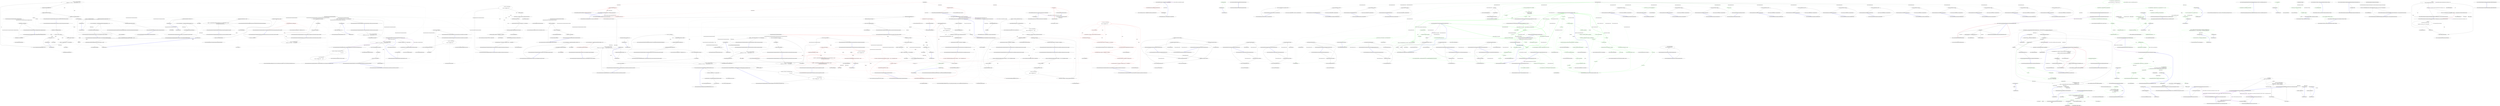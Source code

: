 digraph  {
n37 [label="Nancy.AfterPipeline", span=""];
n0 [cluster="Nancy.AfterPipeline.AfterPipeline()", label="Entry Nancy.AfterPipeline.AfterPipeline()", span="25-25"];
n1 [cluster="Nancy.AfterPipeline.AfterPipeline()", color=red, community=0, label="1: this.pipelineItems = new List<Action<NancyContext>>()", span="27-27"];
n2 [cluster="Nancy.AfterPipeline.AfterPipeline()", label="Exit Nancy.AfterPipeline.AfterPipeline()", span="25-25"];
n3 [cluster="System.Collections.Generic.List<T>.List()", label="Entry System.Collections.Generic.List<T>.List()", span="0-0"];
n4 [cluster="Nancy.AfterPipeline.implicit operator System.Action<Nancy.NancyContext>(Nancy.AfterPipeline)", label="Entry Nancy.AfterPipeline.implicit operator System.Action<Nancy.NancyContext>(Nancy.AfterPipeline)", span="41-41"];
n5 [cluster="Nancy.AfterPipeline.implicit operator System.Action<Nancy.NancyContext>(Nancy.AfterPipeline)", label="return pipeline.Invoke;", span="43-43"];
n6 [cluster="Nancy.AfterPipeline.implicit operator System.Action<Nancy.NancyContext>(Nancy.AfterPipeline)", label="Exit Nancy.AfterPipeline.implicit operator System.Action<Nancy.NancyContext>(Nancy.AfterPipeline)", span="41-41"];
n7 [cluster="Nancy.AfterPipeline.implicit operator Nancy.AfterPipeline(System.Action<Nancy.NancyContext>)", label="Entry Nancy.AfterPipeline.implicit operator Nancy.AfterPipeline(System.Action<Nancy.NancyContext>)", span="46-46"];
n8 [cluster="Nancy.AfterPipeline.implicit operator Nancy.AfterPipeline(System.Action<Nancy.NancyContext>)", label="var pipeline = new AfterPipeline()", span="48-48"];
n9 [cluster="Nancy.AfterPipeline.implicit operator Nancy.AfterPipeline(System.Action<Nancy.NancyContext>)", label="pipeline.AddItemToEndOfPipeline(action)", span="49-49"];
n10 [cluster="Nancy.AfterPipeline.implicit operator Nancy.AfterPipeline(System.Action<Nancy.NancyContext>)", label="return pipeline;", span="50-50"];
n12 [cluster="Nancy.AfterPipeline.AddItemToEndOfPipeline(System.Action<Nancy.NancyContext>)", label="Entry Nancy.AfterPipeline.AddItemToEndOfPipeline(System.Action<Nancy.NancyContext>)", span="86-86"];
n11 [cluster="Nancy.AfterPipeline.implicit operator Nancy.AfterPipeline(System.Action<Nancy.NancyContext>)", label="Exit Nancy.AfterPipeline.implicit operator Nancy.AfterPipeline(System.Action<Nancy.NancyContext>)", span="46-46"];
n13 [cluster="Nancy.AfterPipeline.operator +(Nancy.AfterPipeline, System.Action<Nancy.NancyContext>)", label="Entry Nancy.AfterPipeline.operator +(Nancy.AfterPipeline, System.Action<Nancy.NancyContext>)", span="53-53"];
n14 [cluster="Nancy.AfterPipeline.operator +(Nancy.AfterPipeline, System.Action<Nancy.NancyContext>)", label="pipeline.AddItemToEndOfPipeline(action)", span="55-55"];
n15 [cluster="Nancy.AfterPipeline.operator +(Nancy.AfterPipeline, System.Action<Nancy.NancyContext>)", label="return pipeline;", span="56-56"];
n16 [cluster="Nancy.AfterPipeline.operator +(Nancy.AfterPipeline, System.Action<Nancy.NancyContext>)", label="Exit Nancy.AfterPipeline.operator +(Nancy.AfterPipeline, System.Action<Nancy.NancyContext>)", span="53-53"];
n17 [cluster="Nancy.AfterPipeline.operator +(Nancy.AfterPipeline, Nancy.AfterPipeline)", label="Entry Nancy.AfterPipeline.operator +(Nancy.AfterPipeline, Nancy.AfterPipeline)", span="59-59"];
n18 [cluster="Nancy.AfterPipeline.operator +(Nancy.AfterPipeline, Nancy.AfterPipeline)", color=red, community=0, label="20: pipelineToAddTo.pipelineItems.AddRange(pipelineToAdd.pipelineItems)", span="61-61"];
n19 [cluster="Nancy.AfterPipeline.operator +(Nancy.AfterPipeline, Nancy.AfterPipeline)", label="return pipelineToAddTo;", span="62-62"];
n21 [cluster="System.Collections.Generic.List<T>.AddRange(System.Collections.Generic.IEnumerable<T>)", label="Entry System.Collections.Generic.List<T>.AddRange(System.Collections.Generic.IEnumerable<T>)", span="0-0"];
n20 [cluster="Nancy.AfterPipeline.operator +(Nancy.AfterPipeline, Nancy.AfterPipeline)", label="Exit Nancy.AfterPipeline.operator +(Nancy.AfterPipeline, Nancy.AfterPipeline)", span="59-59"];
n22 [cluster="Nancy.AfterPipeline.Invoke(Nancy.NancyContext)", label="Entry Nancy.AfterPipeline.Invoke(Nancy.NancyContext)", span="65-65"];
n23 [cluster="Nancy.AfterPipeline.Invoke(Nancy.NancyContext)", color=red, community=0, label="18: this.pipelineItems", span="67-67"];
n24 [cluster="Nancy.AfterPipeline.Invoke(Nancy.NancyContext)", label="pipelineItem.Invoke(context)", span="69-69"];
n25 [cluster="Nancy.AfterPipeline.Invoke(Nancy.NancyContext)", label="Exit Nancy.AfterPipeline.Invoke(Nancy.NancyContext)", span="65-65"];
n26 [cluster="System.Action<T>.Invoke(T)", label="Entry System.Action<T>.Invoke(T)", span="0-0"];
n27 [cluster="Nancy.AfterPipeline.AddItemToStartOfPipeline(System.Action<Nancy.NancyContext>)", label="Entry Nancy.AfterPipeline.AddItemToStartOfPipeline(System.Action<Nancy.NancyContext>)", span="77-77"];
n28 [cluster="Nancy.AfterPipeline.AddItemToStartOfPipeline(System.Action<Nancy.NancyContext>)", color=red, community=0, label="41: this.InsertItemAtPipelineIndex(0, item)", span="79-79"];
n29 [cluster="Nancy.AfterPipeline.AddItemToStartOfPipeline(System.Action<Nancy.NancyContext>)", label="Exit Nancy.AfterPipeline.AddItemToStartOfPipeline(System.Action<Nancy.NancyContext>)", span="77-77"];
n30 [cluster="Nancy.AfterPipeline.InsertItemAtPipelineIndex(int, System.Action<Nancy.NancyContext>)", label="Entry Nancy.AfterPipeline.InsertItemAtPipelineIndex(int, System.Action<Nancy.NancyContext>)", span="96-96"];
n31 [cluster="Nancy.AfterPipeline.AddItemToEndOfPipeline(System.Action<Nancy.NancyContext>)", color=red, community=0, label="26: this.pipelineItems.Add(item)", span="88-88"];
n32 [cluster="Nancy.AfterPipeline.AddItemToEndOfPipeline(System.Action<Nancy.NancyContext>)", label="Exit Nancy.AfterPipeline.AddItemToEndOfPipeline(System.Action<Nancy.NancyContext>)", span="86-86"];
n33 [cluster="System.Collections.Generic.List<T>.Add(T)", label="Entry System.Collections.Generic.List<T>.Add(T)", span="0-0"];
n34 [cluster="Nancy.AfterPipeline.InsertItemAtPipelineIndex(int, System.Action<Nancy.NancyContext>)", color=red, community=0, label="41: this.pipelineItems.Insert(index, item)", span="98-98"];
n35 [cluster="Nancy.AfterPipeline.InsertItemAtPipelineIndex(int, System.Action<Nancy.NancyContext>)", label="Exit Nancy.AfterPipeline.InsertItemAtPipelineIndex(int, System.Action<Nancy.NancyContext>)", span="96-96"];
n36 [cluster="System.Collections.Generic.List<T>.Insert(int, T)", label="Entry System.Collections.Generic.List<T>.Insert(int, T)", span="0-0"];
d5 [cluster="lambda expression", color=green, community=0, label="29: pipelineItem.Delegate", span="38-38"];
d4 [cluster="lambda expression", label="Entry lambda expression", span="38-38"];
d6 [cluster="lambda expression", label="Exit lambda expression", span="38-38"];
m0_16 [cluster="Unk.MustHaveHappened", file="BasicAuthenticationFixture.cs", label="Entry Unk.MustHaveHappened", span=""];
m0_95 [cluster="Nancy.Authentication.Basic.IUserValidator.Validate(string, string)", file="BasicAuthenticationFixture.cs", label="Entry Nancy.Authentication.Basic.IUserValidator.Validate(string, string)", span="19-19"];
m0_122 [cluster="string.Format(string, object, object)", file="BasicAuthenticationFixture.cs", label="Entry string.Format(string, object, object)", span="0-0"];
m0_29 [cluster="Nancy.Authentication.Basic.Tests.BasicAuthenticationFixture.Should_throw_with_null_config_passed_to_enable_with_application()", file="BasicAuthenticationFixture.cs", label="Entry Nancy.Authentication.Basic.Tests.BasicAuthenticationFixture.Should_throw_with_null_config_passed_to_enable_with_application()", span="52-52"];
m0_30 [cluster="Nancy.Authentication.Basic.Tests.BasicAuthenticationFixture.Should_throw_with_null_config_passed_to_enable_with_application()", file="BasicAuthenticationFixture.cs", label="var result = Record.Exception(() => BasicAuthentication.Enable(A.Fake<IApplicationPipelines>(), null))", span="55-55"];
m0_31 [cluster="Nancy.Authentication.Basic.Tests.BasicAuthenticationFixture.Should_throw_with_null_config_passed_to_enable_with_application()", file="BasicAuthenticationFixture.cs", label="result.ShouldBeOfType(typeof(ArgumentNullException))", span="58-58"];
m0_32 [cluster="Nancy.Authentication.Basic.Tests.BasicAuthenticationFixture.Should_throw_with_null_config_passed_to_enable_with_application()", file="BasicAuthenticationFixture.cs", label="Exit Nancy.Authentication.Basic.Tests.BasicAuthenticationFixture.Should_throw_with_null_config_passed_to_enable_with_application()", span="52-52"];
m0_72 [cluster="string.ShouldContain(string)", file="BasicAuthenticationFixture.cs", label="Entry string.ShouldContain(string)", span="55-55"];
m0_45 [cluster="Nancy.Authentication.Basic.Tests.BasicAuthenticationFixture.Pre_request_hook_should_not_set_auth_details_with_no_auth_headers()", file="BasicAuthenticationFixture.cs", label="Entry Nancy.Authentication.Basic.Tests.BasicAuthenticationFixture.Pre_request_hook_should_not_set_auth_details_with_no_auth_headers()", span="72-72"];
m0_46 [cluster="Nancy.Authentication.Basic.Tests.BasicAuthenticationFixture.Pre_request_hook_should_not_set_auth_details_with_no_auth_headers()", file="BasicAuthenticationFixture.cs", label="var context = new NancyContext()\r\n            {\r\n                Request = new FakeRequest(''GET'', ''/'')\r\n            }", span="75-78"];
m0_47 [cluster="Nancy.Authentication.Basic.Tests.BasicAuthenticationFixture.Pre_request_hook_should_not_set_auth_details_with_no_auth_headers()", file="BasicAuthenticationFixture.cs", label="var result = this.hooks.BeforeRequest.Invoke(context)", span="81-81"];
m0_49 [cluster="Nancy.Authentication.Basic.Tests.BasicAuthenticationFixture.Pre_request_hook_should_not_set_auth_details_with_no_auth_headers()", file="BasicAuthenticationFixture.cs", label="context.CurrentUser.ShouldBeNull()", span="85-85"];
m0_48 [cluster="Nancy.Authentication.Basic.Tests.BasicAuthenticationFixture.Pre_request_hook_should_not_set_auth_details_with_no_auth_headers()", file="BasicAuthenticationFixture.cs", label="result.ShouldBeNull()", span="84-84"];
m0_50 [cluster="Nancy.Authentication.Basic.Tests.BasicAuthenticationFixture.Pre_request_hook_should_not_set_auth_details_with_no_auth_headers()", file="BasicAuthenticationFixture.cs", label="Exit Nancy.Authentication.Basic.Tests.BasicAuthenticationFixture.Pre_request_hook_should_not_set_auth_details_with_no_auth_headers()", span="72-72"];
m0_34 [cluster="Unk.ShouldBeOfType", file="BasicAuthenticationFixture.cs", label="Entry Unk.ShouldBeOfType", span=""];
m0_81 [cluster="Nancy.Authentication.Basic.Tests.BasicAuthenticationFixture.Pre_request_hook_should_not_authenticate_when_invalid_encoded_username_in_auth_header()", file="BasicAuthenticationFixture.cs", label="Entry Nancy.Authentication.Basic.Tests.BasicAuthenticationFixture.Pre_request_hook_should_not_authenticate_when_invalid_encoded_username_in_auth_header()", span="127-127"];
m0_82 [cluster="Nancy.Authentication.Basic.Tests.BasicAuthenticationFixture.Pre_request_hook_should_not_authenticate_when_invalid_encoded_username_in_auth_header()", file="BasicAuthenticationFixture.cs", label="var context = CreateContextWithHeader(\r\n               ''Authorization'', new[] { ''Basic'' + '' '' + ''some credentials'' })", span="130-131"];
m0_83 [cluster="Nancy.Authentication.Basic.Tests.BasicAuthenticationFixture.Pre_request_hook_should_not_authenticate_when_invalid_encoded_username_in_auth_header()", file="BasicAuthenticationFixture.cs", label="var result = this.hooks.BeforeRequest.Invoke(context)", span="134-134"];
m0_85 [cluster="Nancy.Authentication.Basic.Tests.BasicAuthenticationFixture.Pre_request_hook_should_not_authenticate_when_invalid_encoded_username_in_auth_header()", file="BasicAuthenticationFixture.cs", label="context.CurrentUser.ShouldBeNull()", span="138-138"];
m0_84 [cluster="Nancy.Authentication.Basic.Tests.BasicAuthenticationFixture.Pre_request_hook_should_not_authenticate_when_invalid_encoded_username_in_auth_header()", file="BasicAuthenticationFixture.cs", label="result.ShouldBeNull()", span="137-137"];
m0_86 [cluster="Nancy.Authentication.Basic.Tests.BasicAuthenticationFixture.Pre_request_hook_should_not_authenticate_when_invalid_encoded_username_in_auth_header()", file="BasicAuthenticationFixture.cs", label="Exit Nancy.Authentication.Basic.Tests.BasicAuthenticationFixture.Pre_request_hook_should_not_authenticate_when_invalid_encoded_username_in_auth_header()", span="127-127"];
m0_117 [cluster="Nancy.Tests.Fakes.FakeRequest.FakeRequest(string, string, System.Collections.Generic.IDictionary<string, System.Collections.Generic.IEnumerable<string>>)", file="BasicAuthenticationFixture.cs", label="Entry Nancy.Tests.Fakes.FakeRequest.FakeRequest(string, string, System.Collections.Generic.IDictionary<string, System.Collections.Generic.IEnumerable<string>>)", span="13-13"];
m0_112 [cluster="Unk.Validate", file="BasicAuthenticationFixture.cs", label="Entry Unk.Validate", span=""];
m0_67 [cluster="Nancy.AfterPipeline.Invoke(Nancy.NancyContext)", file="BasicAuthenticationFixture.cs", label="Entry Nancy.AfterPipeline.Invoke(Nancy.NancyContext)", span="65-65"];
m0_69 [cluster="object.ShouldEqual(object)", file="BasicAuthenticationFixture.cs", label="Entry object.ShouldEqual(object)", span="80-80"];
m0_6 [cluster="Unk.>", file="BasicAuthenticationFixture.cs", label="Entry Unk.>", span=""];
m0_128 [cluster="Nancy.BeforePipeline.BeforePipeline()", file="BasicAuthenticationFixture.cs", label="Entry Nancy.BeforePipeline.BeforePipeline()", span="27-27"];
m0_5 [cluster="BasicAuthenticationConfiguration.cstr", file="BasicAuthenticationFixture.cs", label="Entry BasicAuthenticationConfiguration.cstr", span=""];
m0_28 [cluster="System.Collections.Generic.IEnumerable<T>.ShouldHaveCount<T>(int)", file="BasicAuthenticationFixture.cs", label="Entry System.Collections.Generic.IEnumerable<T>.ShouldHaveCount<T>(int)", span="65-65"];
m0_7 [cluster="Nancy.Authentication.Basic.Tests.BasicAuthenticationFixture.FakeApplicationPipelines.FakeApplicationPipelines()", file="BasicAuthenticationFixture.cs", label="Entry Nancy.Authentication.Basic.Tests.BasicAuthenticationFixture.FakeApplicationPipelines.FakeApplicationPipelines()", span="211-211"];
m0_125 [cluster="Nancy.Authentication.Basic.Tests.BasicAuthenticationFixture.FakeApplicationPipelines.FakeApplicationPipelines()", file="BasicAuthenticationFixture.cs", label="this.BeforeRequest = new BeforePipeline()", span="213-213"];
m0_126 [cluster="Nancy.Authentication.Basic.Tests.BasicAuthenticationFixture.FakeApplicationPipelines.FakeApplicationPipelines()", file="BasicAuthenticationFixture.cs", label="this.AfterRequest = new AfterPipeline()", span="214-214"];
m0_127 [cluster="Nancy.Authentication.Basic.Tests.BasicAuthenticationFixture.FakeApplicationPipelines.FakeApplicationPipelines()", file="BasicAuthenticationFixture.cs", label="Exit Nancy.Authentication.Basic.Tests.BasicAuthenticationFixture.FakeApplicationPipelines.FakeApplicationPipelines()", span="211-211"];
m0_124 [cluster="System.Convert.ToBase64String(byte[])", file="BasicAuthenticationFixture.cs", label="Entry System.Convert.ToBase64String(byte[])", span="0-0"];
m0_14 [cluster="Unk.Enable", file="BasicAuthenticationFixture.cs", label="Entry Unk.Enable", span=""];
m0_55 [cluster="Nancy.Authentication.Basic.Tests.BasicAuthenticationFixture.Post_request_hook_should_return_challenge_when_unauthorized_returned_from_route()", file="BasicAuthenticationFixture.cs", label="Entry Nancy.Authentication.Basic.Tests.BasicAuthenticationFixture.Post_request_hook_should_return_challenge_when_unauthorized_returned_from_route()", span="89-89"];
m0_56 [cluster="Nancy.Authentication.Basic.Tests.BasicAuthenticationFixture.Post_request_hook_should_return_challenge_when_unauthorized_returned_from_route()", file="BasicAuthenticationFixture.cs", label="var context = new NancyContext()\r\n            {\r\n                Request = new FakeRequest(''GET'', ''/'')\r\n            }", span="92-95"];
m0_57 [cluster="Nancy.Authentication.Basic.Tests.BasicAuthenticationFixture.Post_request_hook_should_return_challenge_when_unauthorized_returned_from_route()", file="BasicAuthenticationFixture.cs", label="string wwwAuthenticate", span="97-97"];
m0_58 [cluster="Nancy.Authentication.Basic.Tests.BasicAuthenticationFixture.Post_request_hook_should_return_challenge_when_unauthorized_returned_from_route()", file="BasicAuthenticationFixture.cs", label="context.Response = new Response { StatusCode = HttpStatusCode.Unauthorized }", span="98-98"];
m0_59 [cluster="Nancy.Authentication.Basic.Tests.BasicAuthenticationFixture.Post_request_hook_should_return_challenge_when_unauthorized_returned_from_route()", file="BasicAuthenticationFixture.cs", label="this.hooks.AfterRequest.Invoke(context)", span="101-101"];
m0_60 [cluster="Nancy.Authentication.Basic.Tests.BasicAuthenticationFixture.Post_request_hook_should_return_challenge_when_unauthorized_returned_from_route()", file="BasicAuthenticationFixture.cs", label="context.Response.Headers.TryGetValue(''WWW-Authenticate'', out wwwAuthenticate)", span="104-104"];
m0_61 [cluster="Nancy.Authentication.Basic.Tests.BasicAuthenticationFixture.Post_request_hook_should_return_challenge_when_unauthorized_returned_from_route()", file="BasicAuthenticationFixture.cs", label="context.Response.StatusCode.ShouldEqual(HttpStatusCode.Unauthorized)", span="105-105"];
m0_62 [cluster="Nancy.Authentication.Basic.Tests.BasicAuthenticationFixture.Post_request_hook_should_return_challenge_when_unauthorized_returned_from_route()", file="BasicAuthenticationFixture.cs", label="context.Response.Headers.ContainsKey(''WWW-Authenticate'').ShouldBeTrue()", span="106-106"];
m0_63 [cluster="Nancy.Authentication.Basic.Tests.BasicAuthenticationFixture.Post_request_hook_should_return_challenge_when_unauthorized_returned_from_route()", file="BasicAuthenticationFixture.cs", label="context.Response.Headers[''WWW-Authenticate''].ShouldContain(''Basic'')", span="107-107"];
m0_64 [cluster="Nancy.Authentication.Basic.Tests.BasicAuthenticationFixture.Post_request_hook_should_return_challenge_when_unauthorized_returned_from_route()", file="BasicAuthenticationFixture.cs", label="context.Response.Headers[''WWW-Authenticate''].ShouldContain(''realm=\'''' + this.config.Realm + ''\'''')", span="108-108"];
m0_65 [cluster="Nancy.Authentication.Basic.Tests.BasicAuthenticationFixture.Post_request_hook_should_return_challenge_when_unauthorized_returned_from_route()", file="BasicAuthenticationFixture.cs", label="Exit Nancy.Authentication.Basic.Tests.BasicAuthenticationFixture.Post_request_hook_should_return_challenge_when_unauthorized_returned_from_route()", span="89-89"];
m0_79 [cluster="Nancy.Authentication.Basic.Tests.BasicAuthenticationFixture.EncodeCredentials(string, string)", file="BasicAuthenticationFixture.cs", label="Entry Nancy.Authentication.Basic.Tests.BasicAuthenticationFixture.EncodeCredentials(string, string)", span="192-192"];
m0_118 [cluster="Nancy.Authentication.Basic.Tests.BasicAuthenticationFixture.EncodeCredentials(string, string)", file="BasicAuthenticationFixture.cs", label="var credentials = string.Format(''{0}:{1}'', username, password)", span="194-194"];
m0_119 [cluster="Nancy.Authentication.Basic.Tests.BasicAuthenticationFixture.EncodeCredentials(string, string)", file="BasicAuthenticationFixture.cs", label="var encodedCredentials = Convert.ToBase64String(Encoding.UTF8.GetBytes(credentials))", span="196-196"];
m0_120 [cluster="Nancy.Authentication.Basic.Tests.BasicAuthenticationFixture.EncodeCredentials(string, string)", file="BasicAuthenticationFixture.cs", label="return encodedCredentials;", span="198-198"];
m0_121 [cluster="Nancy.Authentication.Basic.Tests.BasicAuthenticationFixture.EncodeCredentials(string, string)", file="BasicAuthenticationFixture.cs", label="Exit Nancy.Authentication.Basic.Tests.BasicAuthenticationFixture.EncodeCredentials(string, string)", span="192-192"];
m0_21 [cluster="Nancy.Authentication.Basic.Tests.BasicAuthenticationFixture.Should_add_both_basic_and_requires_auth_pre_and_post_hooks_in_module_when_enabled()", file="BasicAuthenticationFixture.cs", label="Entry Nancy.Authentication.Basic.Tests.BasicAuthenticationFixture.Should_add_both_basic_and_requires_auth_pre_and_post_hooks_in_module_when_enabled()", span="39-39"];
m0_22 [cluster="Nancy.Authentication.Basic.Tests.BasicAuthenticationFixture.Should_add_both_basic_and_requires_auth_pre_and_post_hooks_in_module_when_enabled()", file="BasicAuthenticationFixture.cs", label="var module = new FakeModule()", span="42-42"];
m0_23 [cluster="Nancy.Authentication.Basic.Tests.BasicAuthenticationFixture.Should_add_both_basic_and_requires_auth_pre_and_post_hooks_in_module_when_enabled()", file="BasicAuthenticationFixture.cs", label="BasicAuthentication.Enable(module, this.config)", span="45-45"];
m0_24 [cluster="Nancy.Authentication.Basic.Tests.BasicAuthenticationFixture.Should_add_both_basic_and_requires_auth_pre_and_post_hooks_in_module_when_enabled()", color=red, community=0, file="BasicAuthenticationFixture.cs", label="9: module.Before.PipelineItems.ShouldHaveCount(2)", span="48-48"];
m0_25 [cluster="Nancy.Authentication.Basic.Tests.BasicAuthenticationFixture.Should_add_both_basic_and_requires_auth_pre_and_post_hooks_in_module_when_enabled()", file="BasicAuthenticationFixture.cs", label="Exit Nancy.Authentication.Basic.Tests.BasicAuthenticationFixture.Should_add_both_basic_and_requires_auth_pre_and_post_hooks_in_module_when_enabled()", span="39-39"];
m0_52 [cluster="Nancy.Tests.Fakes.FakeRequest.FakeRequest(string, string)", file="BasicAuthenticationFixture.cs", label="Entry Nancy.Tests.Fakes.FakeRequest.FakeRequest(string, string)", span="8-8"];
m0_71 [cluster="bool.ShouldBeTrue()", file="BasicAuthenticationFixture.cs", label="Entry bool.ShouldBeTrue()", span="70-70"];
m0_54 [cluster="object.ShouldBeNull()", file="BasicAuthenticationFixture.cs", label="Entry object.ShouldBeNull()", span="120-120"];
m0_116 [cluster="System.Collections.Generic.Dictionary<TKey, TValue>.Dictionary()", file="BasicAuthenticationFixture.cs", label="Entry System.Collections.Generic.Dictionary<TKey, TValue>.Dictionary()", span="0-0"];
m0_0 [cluster="Nancy.Authentication.Basic.Tests.BasicAuthenticationFixture.BasicAuthenticationFixture()", file="BasicAuthenticationFixture.cs", label="Entry Nancy.Authentication.Basic.Tests.BasicAuthenticationFixture.BasicAuthenticationFixture()", span="17-17"];
m0_1 [cluster="Nancy.Authentication.Basic.Tests.BasicAuthenticationFixture.BasicAuthenticationFixture()", file="BasicAuthenticationFixture.cs", label="this.config = new BasicAuthenticationConfiguration(A.Fake<IUserValidator>(), ''realm'')", span="19-19"];
m0_2 [cluster="Nancy.Authentication.Basic.Tests.BasicAuthenticationFixture.BasicAuthenticationFixture()", file="BasicAuthenticationFixture.cs", label="this.hooks = new FakeApplicationPipelines()", span="20-20"];
m0_3 [cluster="Nancy.Authentication.Basic.Tests.BasicAuthenticationFixture.BasicAuthenticationFixture()", file="BasicAuthenticationFixture.cs", label="BasicAuthentication.Enable(this.hooks, this.config)", span="21-21"];
m0_4 [cluster="Nancy.Authentication.Basic.Tests.BasicAuthenticationFixture.BasicAuthenticationFixture()", file="BasicAuthenticationFixture.cs", label="Exit Nancy.Authentication.Basic.Tests.BasicAuthenticationFixture.BasicAuthenticationFixture()", span="17-17"];
m0_87 [cluster="Nancy.Authentication.Basic.Tests.BasicAuthenticationFixture.Pre_request_hook_should_call_user_validator_with_username_in_auth_header()", file="BasicAuthenticationFixture.cs", label="Entry Nancy.Authentication.Basic.Tests.BasicAuthenticationFixture.Pre_request_hook_should_call_user_validator_with_username_in_auth_header()", span="142-142"];
m0_88 [cluster="Nancy.Authentication.Basic.Tests.BasicAuthenticationFixture.Pre_request_hook_should_call_user_validator_with_username_in_auth_header()", file="BasicAuthenticationFixture.cs", label="var context = CreateContextWithHeader(\r\n               ''Authorization'', new[] { ''Basic'' + '' '' + EncodeCredentials(''foo'', ''bar'') })", span="145-146"];
m0_89 [cluster="Nancy.Authentication.Basic.Tests.BasicAuthenticationFixture.Pre_request_hook_should_call_user_validator_with_username_in_auth_header()", file="BasicAuthenticationFixture.cs", label="this.hooks.BeforeRequest.Invoke(context)", span="149-149"];
m0_90 [cluster="Nancy.Authentication.Basic.Tests.BasicAuthenticationFixture.Pre_request_hook_should_call_user_validator_with_username_in_auth_header()", file="BasicAuthenticationFixture.cs", label="A.CallTo(() => config.UserValidator.Validate(''foo'', ''bar'')).MustHaveHappened()", span="152-152"];
m0_91 [cluster="Nancy.Authentication.Basic.Tests.BasicAuthenticationFixture.Pre_request_hook_should_call_user_validator_with_username_in_auth_header()", file="BasicAuthenticationFixture.cs", label="Exit Nancy.Authentication.Basic.Tests.BasicAuthenticationFixture.Pre_request_hook_should_call_user_validator_with_username_in_auth_header()", span="142-142"];
m0_15 [cluster="Unk.CallTo", file="BasicAuthenticationFixture.cs", label="Entry Unk.CallTo", span=""];
m0_70 [cluster="System.Collections.Generic.IDictionary<TKey, TValue>.ContainsKey(TKey)", file="BasicAuthenticationFixture.cs", label="Entry System.Collections.Generic.IDictionary<TKey, TValue>.ContainsKey(TKey)", span="0-0"];
m0_51 [cluster="Nancy.NancyContext.NancyContext()", file="BasicAuthenticationFixture.cs", label="Entry Nancy.NancyContext.NancyContext()", span="16-16"];
m0_73 [cluster="Nancy.Authentication.Basic.Tests.BasicAuthenticationFixture.Pre_request_hook_should_not_set_auth_details_when_invalid_scheme_in_auth_header()", file="BasicAuthenticationFixture.cs", label="Entry Nancy.Authentication.Basic.Tests.BasicAuthenticationFixture.Pre_request_hook_should_not_set_auth_details_when_invalid_scheme_in_auth_header()", span="112-112"];
m0_74 [cluster="Nancy.Authentication.Basic.Tests.BasicAuthenticationFixture.Pre_request_hook_should_not_set_auth_details_when_invalid_scheme_in_auth_header()", file="BasicAuthenticationFixture.cs", label="var context = CreateContextWithHeader(\r\n                ''Authorization'', new[] { ''FooScheme'' + '' '' + EncodeCredentials(''foo'', ''bar'') })", span="115-116"];
m0_75 [cluster="Nancy.Authentication.Basic.Tests.BasicAuthenticationFixture.Pre_request_hook_should_not_set_auth_details_when_invalid_scheme_in_auth_header()", file="BasicAuthenticationFixture.cs", label="var result = this.hooks.BeforeRequest.Invoke(context)", span="119-119"];
m0_77 [cluster="Nancy.Authentication.Basic.Tests.BasicAuthenticationFixture.Pre_request_hook_should_not_set_auth_details_when_invalid_scheme_in_auth_header()", file="BasicAuthenticationFixture.cs", label="context.CurrentUser.ShouldBeNull()", span="123-123"];
m0_76 [cluster="Nancy.Authentication.Basic.Tests.BasicAuthenticationFixture.Pre_request_hook_should_not_set_auth_details_when_invalid_scheme_in_auth_header()", file="BasicAuthenticationFixture.cs", label="result.ShouldBeNull()", span="122-122"];
m0_78 [cluster="Nancy.Authentication.Basic.Tests.BasicAuthenticationFixture.Pre_request_hook_should_not_set_auth_details_when_invalid_scheme_in_auth_header()", file="BasicAuthenticationFixture.cs", label="Exit Nancy.Authentication.Basic.Tests.BasicAuthenticationFixture.Pre_request_hook_should_not_set_auth_details_when_invalid_scheme_in_auth_header()", span="112-112"];
m0_80 [cluster="Nancy.Authentication.Basic.Tests.BasicAuthenticationFixture.CreateContextWithHeader(string, System.Collections.Generic.IEnumerable<string>)", file="BasicAuthenticationFixture.cs", label="Entry Nancy.Authentication.Basic.Tests.BasicAuthenticationFixture.CreateContextWithHeader(string, System.Collections.Generic.IEnumerable<string>)", span="179-179"];
m0_113 [cluster="Nancy.Authentication.Basic.Tests.BasicAuthenticationFixture.CreateContextWithHeader(string, System.Collections.Generic.IEnumerable<string>)", file="BasicAuthenticationFixture.cs", label="var header = new Dictionary<string, IEnumerable<string>>\r\n            {\r\n                { name, values }\r\n            }", span="181-184"];
m0_114 [cluster="Nancy.Authentication.Basic.Tests.BasicAuthenticationFixture.CreateContextWithHeader(string, System.Collections.Generic.IEnumerable<string>)", file="BasicAuthenticationFixture.cs", label="return new NancyContext()\r\n            {\r\n                Request = new FakeRequest(''GET'', ''/'', header)\r\n            };", span="186-189"];
m0_115 [cluster="Nancy.Authentication.Basic.Tests.BasicAuthenticationFixture.CreateContextWithHeader(string, System.Collections.Generic.IEnumerable<string>)", file="BasicAuthenticationFixture.cs", label="Exit Nancy.Authentication.Basic.Tests.BasicAuthenticationFixture.CreateContextWithHeader(string, System.Collections.Generic.IEnumerable<string>)", span="179-179"];
m0_108 [cluster="Unk.ShouldBeSameAs", file="BasicAuthenticationFixture.cs", label="Entry Unk.ShouldBeSameAs", span=""];
m0_109 [cluster="lambda expression", file="BasicAuthenticationFixture.cs", label="Entry lambda expression", span="163-163"];
m0_18 [cluster="lambda expression", file="BasicAuthenticationFixture.cs", label="pipelines.BeforeRequest.AddItemToStartOfPipeline(A<Func<NancyContext, Response>>.Ignored)", span="34-34"];
m0_17 [cluster="lambda expression", file="BasicAuthenticationFixture.cs", label="Entry lambda expression", span="34-34"];
m0_19 [cluster="lambda expression", file="BasicAuthenticationFixture.cs", label="Exit lambda expression", span="34-34"];
m0_35 [cluster="lambda expression", file="BasicAuthenticationFixture.cs", label="Entry lambda expression", span="55-55"];
m0_36 [cluster="lambda expression", file="BasicAuthenticationFixture.cs", label="BasicAuthentication.Enable(A.Fake<IApplicationPipelines>(), null)", span="55-55"];
m0_37 [cluster="lambda expression", file="BasicAuthenticationFixture.cs", label="Exit lambda expression", span="55-55"];
m0_42 [cluster="lambda expression", file="BasicAuthenticationFixture.cs", label="Entry lambda expression", span="65-65"];
m0_43 [cluster="lambda expression", file="BasicAuthenticationFixture.cs", label="BasicAuthentication.Enable(new FakeModule(), null)", span="65-65"];
m0_44 [cluster="lambda expression", file="BasicAuthenticationFixture.cs", label="Exit lambda expression", span="65-65"];
m0_92 [cluster="lambda expression", file="BasicAuthenticationFixture.cs", label="Entry lambda expression", span="152-152"];
m0_93 [cluster="lambda expression", file="BasicAuthenticationFixture.cs", label="config.UserValidator.Validate(''foo'', ''bar'')", span="152-152"];
m0_94 [cluster="lambda expression", file="BasicAuthenticationFixture.cs", label="Exit lambda expression", span="152-152"];
m0_110 [cluster="lambda expression", file="BasicAuthenticationFixture.cs", label="validator.Validate(''foo'', ''bar'')", span="163-163"];
m0_111 [cluster="lambda expression", file="BasicAuthenticationFixture.cs", label="Exit lambda expression", span="163-163"];
m0_96 [cluster="Nancy.Authentication.Basic.Tests.BasicAuthenticationFixture.Should_set_user_in_context_with_valid_username_in_auth_header()", file="BasicAuthenticationFixture.cs", label="Entry Nancy.Authentication.Basic.Tests.BasicAuthenticationFixture.Should_set_user_in_context_with_valid_username_in_auth_header()", span="156-156"];
m0_97 [cluster="Nancy.Authentication.Basic.Tests.BasicAuthenticationFixture.Should_set_user_in_context_with_valid_username_in_auth_header()", file="BasicAuthenticationFixture.cs", label="var fakePipelines = new FakeApplicationPipelines()", span="159-159"];
m0_98 [cluster="Nancy.Authentication.Basic.Tests.BasicAuthenticationFixture.Should_set_user_in_context_with_valid_username_in_auth_header()", file="BasicAuthenticationFixture.cs", label="var validator = A.Fake<IUserValidator>()", span="161-161"];
m0_103 [cluster="Nancy.Authentication.Basic.Tests.BasicAuthenticationFixture.Should_set_user_in_context_with_valid_username_in_auth_header()", file="BasicAuthenticationFixture.cs", label="BasicAuthentication.Enable(fakePipelines, cfg)", span="170-170"];
m0_104 [cluster="Nancy.Authentication.Basic.Tests.BasicAuthenticationFixture.Should_set_user_in_context_with_valid_username_in_auth_header()", file="BasicAuthenticationFixture.cs", label="fakePipelines.BeforeRequest.Invoke(context)", span="173-173"];
m0_99 [cluster="Nancy.Authentication.Basic.Tests.BasicAuthenticationFixture.Should_set_user_in_context_with_valid_username_in_auth_header()", file="BasicAuthenticationFixture.cs", label="var fakeUser = A.Fake<IUserIdentity>()", span="162-162"];
m0_100 [cluster="Nancy.Authentication.Basic.Tests.BasicAuthenticationFixture.Should_set_user_in_context_with_valid_username_in_auth_header()", file="BasicAuthenticationFixture.cs", label="A.CallTo(() => validator.Validate(''foo'', ''bar'')).Returns(fakeUser)", span="163-163"];
m0_101 [cluster="Nancy.Authentication.Basic.Tests.BasicAuthenticationFixture.Should_set_user_in_context_with_valid_username_in_auth_header()", file="BasicAuthenticationFixture.cs", label="var cfg = new BasicAuthenticationConfiguration(validator, ''realm'')", span="165-165"];
m0_105 [cluster="Nancy.Authentication.Basic.Tests.BasicAuthenticationFixture.Should_set_user_in_context_with_valid_username_in_auth_header()", file="BasicAuthenticationFixture.cs", label="context.CurrentUser.ShouldBeSameAs(fakeUser)", span="176-176"];
m0_102 [cluster="Nancy.Authentication.Basic.Tests.BasicAuthenticationFixture.Should_set_user_in_context_with_valid_username_in_auth_header()", file="BasicAuthenticationFixture.cs", label="var context = CreateContextWithHeader(\r\n               ''Authorization'', new [] { ''Basic'' + '' '' + EncodeCredentials(''foo'', ''bar'') })", span="167-168"];
m0_106 [cluster="Nancy.Authentication.Basic.Tests.BasicAuthenticationFixture.Should_set_user_in_context_with_valid_username_in_auth_header()", file="BasicAuthenticationFixture.cs", label="Exit Nancy.Authentication.Basic.Tests.BasicAuthenticationFixture.Should_set_user_in_context_with_valid_username_in_auth_header()", span="156-156"];
m0_53 [cluster="Nancy.BeforePipeline.Invoke(Nancy.NancyContext)", file="BasicAuthenticationFixture.cs", label="Entry Nancy.BeforePipeline.Invoke(Nancy.NancyContext)", span="77-77"];
m0_27 [cluster="Nancy.Authentication.Basic.BasicAuthentication.Enable(Nancy.NancyModule, Nancy.Authentication.Basic.BasicAuthenticationConfiguration)", file="BasicAuthenticationFixture.cs", label="Entry Nancy.Authentication.Basic.BasicAuthentication.Enable(Nancy.NancyModule, Nancy.Authentication.Basic.BasicAuthenticationConfiguration)", span="42-42"];
m0_26 [cluster="Nancy.Authentication.Basic.Tests.BasicAuthenticationFixture.FakeModule.FakeModule()", file="BasicAuthenticationFixture.cs", label="Entry Nancy.Authentication.Basic.Tests.BasicAuthenticationFixture.FakeModule.FakeModule()", span="201-201"];
m0_33 [cluster="Unk.Exception", file="BasicAuthenticationFixture.cs", label="Entry Unk.Exception", span=""];
m0_68 [cluster="System.Collections.Generic.IDictionary<TKey, TValue>.TryGetValue(TKey, out TValue)", file="BasicAuthenticationFixture.cs", label="Entry System.Collections.Generic.IDictionary<TKey, TValue>.TryGetValue(TKey, out TValue)", span="0-0"];
m0_123 [cluster="System.Text.Encoding.GetBytes(string)", file="BasicAuthenticationFixture.cs", label="Entry System.Text.Encoding.GetBytes(string)", span="0-0"];
m0_8 [cluster="Nancy.Authentication.Basic.BasicAuthentication.Enable(Nancy.Bootstrapper.IApplicationPipelines, Nancy.Authentication.Basic.BasicAuthenticationConfiguration)", file="BasicAuthenticationFixture.cs", label="Entry Nancy.Authentication.Basic.BasicAuthentication.Enable(Nancy.Bootstrapper.IApplicationPipelines, Nancy.Authentication.Basic.BasicAuthenticationConfiguration)", span="21-21"];
m0_20 [cluster="Unk.AddItemToStartOfPipeline", file="BasicAuthenticationFixture.cs", label="Entry Unk.AddItemToStartOfPipeline", span=""];
m0_9 [cluster="Nancy.Authentication.Basic.Tests.BasicAuthenticationFixture.Should_add_a_pre_and_post_hook_in_application_when_enabled()", file="BasicAuthenticationFixture.cs", label="Entry Nancy.Authentication.Basic.Tests.BasicAuthenticationFixture.Should_add_a_pre_and_post_hook_in_application_when_enabled()", span="25-25"];
m0_10 [cluster="Nancy.Authentication.Basic.Tests.BasicAuthenticationFixture.Should_add_a_pre_and_post_hook_in_application_when_enabled()", file="BasicAuthenticationFixture.cs", label="var pipelines = A.Fake<IApplicationPipelines>()", span="28-28"];
m0_11 [cluster="Nancy.Authentication.Basic.Tests.BasicAuthenticationFixture.Should_add_a_pre_and_post_hook_in_application_when_enabled()", file="BasicAuthenticationFixture.cs", label="BasicAuthentication.Enable(pipelines, this.config)", span="31-31"];
m0_12 [cluster="Nancy.Authentication.Basic.Tests.BasicAuthenticationFixture.Should_add_a_pre_and_post_hook_in_application_when_enabled()", file="BasicAuthenticationFixture.cs", label="A.CallTo(() => pipelines.BeforeRequest.AddItemToStartOfPipeline(A<Func<NancyContext, Response>>.Ignored))\r\n				.MustHaveHappened(Repeated.Exactly.Once)", span="34-35"];
m0_13 [cluster="Nancy.Authentication.Basic.Tests.BasicAuthenticationFixture.Should_add_a_pre_and_post_hook_in_application_when_enabled()", file="BasicAuthenticationFixture.cs", label="Exit Nancy.Authentication.Basic.Tests.BasicAuthenticationFixture.Should_add_a_pre_and_post_hook_in_application_when_enabled()", span="25-25"];
m0_107 [cluster="Unk.Returns", file="BasicAuthenticationFixture.cs", label="Entry Unk.Returns", span=""];
m0_38 [cluster="Nancy.Authentication.Basic.Tests.BasicAuthenticationFixture.Should_throw_with_null_config_passed_to_enable_with_module()", file="BasicAuthenticationFixture.cs", label="Entry Nancy.Authentication.Basic.Tests.BasicAuthenticationFixture.Should_throw_with_null_config_passed_to_enable_with_module()", span="62-62"];
m0_39 [cluster="Nancy.Authentication.Basic.Tests.BasicAuthenticationFixture.Should_throw_with_null_config_passed_to_enable_with_module()", file="BasicAuthenticationFixture.cs", label="var result = Record.Exception(() => BasicAuthentication.Enable(new FakeModule(), null))", span="65-65"];
m0_40 [cluster="Nancy.Authentication.Basic.Tests.BasicAuthenticationFixture.Should_throw_with_null_config_passed_to_enable_with_module()", file="BasicAuthenticationFixture.cs", label="result.ShouldBeOfType(typeof(ArgumentNullException))", span="68-68"];
m0_41 [cluster="Nancy.Authentication.Basic.Tests.BasicAuthenticationFixture.Should_throw_with_null_config_passed_to_enable_with_module()", file="BasicAuthenticationFixture.cs", label="Exit Nancy.Authentication.Basic.Tests.BasicAuthenticationFixture.Should_throw_with_null_config_passed_to_enable_with_module()", span="62-62"];
m0_66 [cluster="Nancy.Response.Response()", file="BasicAuthenticationFixture.cs", label="Entry Nancy.Response.Response()", span="15-15"];
m0_130 [file="BasicAuthenticationFixture.cs", label="Nancy.Authentication.Basic.Tests.BasicAuthenticationFixture", span=""];
m0_131 [file="BasicAuthenticationFixture.cs", label=pipelines, span=""];
m0_132 [file="BasicAuthenticationFixture.cs", label=validator, span=""];
m0_133 [file="BasicAuthenticationFixture.cs", label="Nancy.Authentication.Basic.Tests.BasicAuthenticationFixture.FakeApplicationPipelines", span=""];
m1_101 [cluster="System.Collections.Generic.Dictionary<TKey, TValue>.Add(TKey, TValue)", file="BeforePipeline.cs", label="Entry System.Collections.Generic.Dictionary<TKey, TValue>.Add(TKey, TValue)", span="0-0"];
m1_17 [cluster="Unk.MustHaveHappened", file="BeforePipeline.cs", label="Entry Unk.MustHaveHappened", span=""];
m1_134 [cluster="Nancy.Authentication.Basic.IUserValidator.Validate(string, string)", file="BeforePipeline.cs", label="Entry Nancy.Authentication.Basic.IUserValidator.Validate(string, string)", span="18-18"];
m1_159 [cluster="string.Format(string, object, object)", file="BeforePipeline.cs", label="Entry string.Format(string, object, object)", span="0-0"];
m1_35 [cluster="Nancy.Authentication.Basic.Tests.BasicAuthenticationFixture.Should_throw_with_null_config_passed_to_enable_with_application()", file="BeforePipeline.cs", label="Entry Nancy.Authentication.Basic.Tests.BasicAuthenticationFixture.Should_throw_with_null_config_passed_to_enable_with_application()", span="57-57"];
m1_36 [cluster="Nancy.Authentication.Basic.Tests.BasicAuthenticationFixture.Should_throw_with_null_config_passed_to_enable_with_application()", file="BeforePipeline.cs", label="var result = Record.Exception(() => BasicAuthentication.Enable(A.Fake<IPipelines>(), null))", span="60-60"];
m1_37 [cluster="Nancy.Authentication.Basic.Tests.BasicAuthenticationFixture.Should_throw_with_null_config_passed_to_enable_with_application()", color=red, community=0, file="BeforePipeline.cs", label="10: result.ShouldBeOfType(typeof(ArgumentNullException))", span="63-63"];
m1_38 [cluster="Nancy.Authentication.Basic.Tests.BasicAuthenticationFixture.Should_throw_with_null_config_passed_to_enable_with_application()", file="BeforePipeline.cs", label="Exit Nancy.Authentication.Basic.Tests.BasicAuthenticationFixture.Should_throw_with_null_config_passed_to_enable_with_application()", span="57-57"];
m1_78 [cluster="string.ShouldContain(string)", file="BeforePipeline.cs", label="Entry string.ShouldContain(string)", span="65-65"];
m1_51 [cluster="Nancy.Authentication.Basic.Tests.BasicAuthenticationFixture.Pre_request_hook_should_not_set_auth_details_with_no_auth_headers()", file="BeforePipeline.cs", label="Entry Nancy.Authentication.Basic.Tests.BasicAuthenticationFixture.Pre_request_hook_should_not_set_auth_details_with_no_auth_headers()", span="77-77"];
m1_52 [cluster="Nancy.Authentication.Basic.Tests.BasicAuthenticationFixture.Pre_request_hook_should_not_set_auth_details_with_no_auth_headers()", color=red, community=0, file="BeforePipeline.cs", label="28: var context = new NancyContext()\r\n            {\r\n                Request = new FakeRequest(''GET'', ''/'')\r\n            }", span="80-83"];
m1_53 [cluster="Nancy.Authentication.Basic.Tests.BasicAuthenticationFixture.Pre_request_hook_should_not_set_auth_details_with_no_auth_headers()", file="BeforePipeline.cs", label="var result = this.hooks.BeforeRequest.Invoke(context)", span="86-86"];
m1_55 [cluster="Nancy.Authentication.Basic.Tests.BasicAuthenticationFixture.Pre_request_hook_should_not_set_auth_details_with_no_auth_headers()", file="BeforePipeline.cs", label="context.CurrentUser.ShouldBeNull()", span="90-90"];
m1_54 [cluster="Nancy.Authentication.Basic.Tests.BasicAuthenticationFixture.Pre_request_hook_should_not_set_auth_details_with_no_auth_headers()", file="BeforePipeline.cs", label="result.ShouldBeNull()", span="89-89"];
m1_56 [cluster="Nancy.Authentication.Basic.Tests.BasicAuthenticationFixture.Pre_request_hook_should_not_set_auth_details_with_no_auth_headers()", file="BeforePipeline.cs", label="Exit Nancy.Authentication.Basic.Tests.BasicAuthenticationFixture.Pre_request_hook_should_not_set_auth_details_with_no_auth_headers()", span="77-77"];
m1_40 [cluster="Unk.ShouldBeOfType", file="BeforePipeline.cs", label="Entry Unk.ShouldBeOfType", span=""];
m1_120 [cluster="Nancy.Authentication.Basic.Tests.BasicAuthenticationFixture.Pre_request_hook_should_not_authenticate_when_invalid_encoded_username_in_auth_header()", file="BeforePipeline.cs", label="Entry Nancy.Authentication.Basic.Tests.BasicAuthenticationFixture.Pre_request_hook_should_not_authenticate_when_invalid_encoded_username_in_auth_header()", span="201-201"];
m1_121 [cluster="Nancy.Authentication.Basic.Tests.BasicAuthenticationFixture.Pre_request_hook_should_not_authenticate_when_invalid_encoded_username_in_auth_header()", file="BeforePipeline.cs", label="var context = CreateContextWithHeader(\r\n               ''Authorization'', new[] { ''Basic'' + '' '' + ''some credentials'' })", span="204-205"];
m1_122 [cluster="Nancy.Authentication.Basic.Tests.BasicAuthenticationFixture.Pre_request_hook_should_not_authenticate_when_invalid_encoded_username_in_auth_header()", file="BeforePipeline.cs", label="var result = this.hooks.BeforeRequest.Invoke(context)", span="208-208"];
m1_124 [cluster="Nancy.Authentication.Basic.Tests.BasicAuthenticationFixture.Pre_request_hook_should_not_authenticate_when_invalid_encoded_username_in_auth_header()", file="BeforePipeline.cs", label="context.CurrentUser.ShouldBeNull()", span="212-212"];
m1_123 [cluster="Nancy.Authentication.Basic.Tests.BasicAuthenticationFixture.Pre_request_hook_should_not_authenticate_when_invalid_encoded_username_in_auth_header()", file="BeforePipeline.cs", label="result.ShouldBeNull()", span="211-211"];
m1_125 [cluster="Nancy.Authentication.Basic.Tests.BasicAuthenticationFixture.Pre_request_hook_should_not_authenticate_when_invalid_encoded_username_in_auth_header()", file="BeforePipeline.cs", label="Exit Nancy.Authentication.Basic.Tests.BasicAuthenticationFixture.Pre_request_hook_should_not_authenticate_when_invalid_encoded_username_in_auth_header()", span="201-201"];
m1_102 [cluster="Nancy.Tests.Fakes.FakeRequest.FakeRequest(string, string, System.Collections.Generic.IDictionary<string, System.Collections.Generic.IEnumerable<string>>)", file="BeforePipeline.cs", label="Entry Nancy.Tests.Fakes.FakeRequest.FakeRequest(string, string, System.Collections.Generic.IDictionary<string, System.Collections.Generic.IEnumerable<string>>)", span="13-13"];
m1_151 [cluster="Unk.Validate", file="BeforePipeline.cs", label="Entry Unk.Validate", span=""];
m1_73 [cluster="Nancy.AfterPipeline.Invoke(Nancy.NancyContext)", file="BeforePipeline.cs", label="Entry Nancy.AfterPipeline.Invoke(Nancy.NancyContext)", span="53-53"];
m1_75 [cluster="object.ShouldEqual(object)", file="BeforePipeline.cs", label="Entry object.ShouldEqual(object)", span="95-95"];
m1_6 [cluster="Unk.>", file="BeforePipeline.cs", label="Entry Unk.>", span=""];
m1_167 [cluster="Nancy.BeforePipeline.BeforePipeline()", file="BeforePipeline.cs", label="Entry Nancy.BeforePipeline.BeforePipeline()", span="19-19"];
m1_5 [cluster="lambda expression", color=green, community=0, file="BeforePipeline.cs", label="19: pipelineItem.Delegate", span="40-40"];
m1_34 [cluster="System.Collections.Generic.IEnumerable<T>.ShouldHaveCount<T>(int)", file="BeforePipeline.cs", label="Entry System.Collections.Generic.IEnumerable<T>.ShouldHaveCount<T>(int)", span="80-80"];
m1_7 [cluster="Nancy.Bootstrapper.Pipelines.Pipelines()", file="BeforePipeline.cs", label="Entry Nancy.Bootstrapper.Pipelines.Pipelines()", span="12-12"];
m1_88 [cluster="bool.ShouldBeFalse()", file="BeforePipeline.cs", label="Entry bool.ShouldBeFalse()", span="90-90"];
m1_161 [cluster="System.Convert.ToBase64String(byte[])", file="BeforePipeline.cs", label="Entry System.Convert.ToBase64String(byte[])", span="0-0"];
m1_15 [cluster="Unk.Enable", file="BeforePipeline.cs", label="Entry Unk.Enable", span=""];
m1_61 [cluster="Nancy.Authentication.Basic.Tests.BasicAuthenticationFixture.Post_request_hook_should_return_challenge_when_unauthorized_returned_from_route()", file="BeforePipeline.cs", label="Entry Nancy.Authentication.Basic.Tests.BasicAuthenticationFixture.Post_request_hook_should_return_challenge_when_unauthorized_returned_from_route()", span="94-94"];
m1_62 [cluster="Nancy.Authentication.Basic.Tests.BasicAuthenticationFixture.Post_request_hook_should_return_challenge_when_unauthorized_returned_from_route()", color=red, community=0, file="BeforePipeline.cs", label="32: var context = new NancyContext()\r\n            {\r\n                Request = new FakeRequest(''GET'', ''/'')\r\n            }", span="97-100"];
m1_63 [cluster="Nancy.Authentication.Basic.Tests.BasicAuthenticationFixture.Post_request_hook_should_return_challenge_when_unauthorized_returned_from_route()", color=red, community=0, file="BeforePipeline.cs", label="25: string wwwAuthenticate", span="102-102"];
m1_64 [cluster="Nancy.Authentication.Basic.Tests.BasicAuthenticationFixture.Post_request_hook_should_return_challenge_when_unauthorized_returned_from_route()", color=red, community=0, file="BeforePipeline.cs", label="33: context.Response = new Response { StatusCode = HttpStatusCode.Unauthorized }", span="103-103"];
m1_65 [cluster="Nancy.Authentication.Basic.Tests.BasicAuthenticationFixture.Post_request_hook_should_return_challenge_when_unauthorized_returned_from_route()", color=red, community=0, file="BeforePipeline.cs", label="13: this.hooks.AfterRequest.Invoke(context)", span="106-106"];
m1_66 [cluster="Nancy.Authentication.Basic.Tests.BasicAuthenticationFixture.Post_request_hook_should_return_challenge_when_unauthorized_returned_from_route()", color=red, community=0, file="BeforePipeline.cs", label="21: context.Response.Headers.TryGetValue(''WWW-Authenticate'', out wwwAuthenticate)", span="109-109"];
m1_67 [cluster="Nancy.Authentication.Basic.Tests.BasicAuthenticationFixture.Post_request_hook_should_return_challenge_when_unauthorized_returned_from_route()", color=red, community=0, file="BeforePipeline.cs", label="35: context.Response.StatusCode.ShouldEqual(HttpStatusCode.Unauthorized)", span="110-110"];
m1_68 [cluster="Nancy.Authentication.Basic.Tests.BasicAuthenticationFixture.Post_request_hook_should_return_challenge_when_unauthorized_returned_from_route()", color=red, community=0, file="BeforePipeline.cs", label="21: context.Response.Headers.ContainsKey(''WWW-Authenticate'').ShouldBeTrue()", span="111-111"];
m1_69 [cluster="Nancy.Authentication.Basic.Tests.BasicAuthenticationFixture.Post_request_hook_should_return_challenge_when_unauthorized_returned_from_route()", color=red, community=0, file="BeforePipeline.cs", label="35: context.Response.Headers[''WWW-Authenticate''].ShouldContain(''Basic'')", span="112-112"];
m1_70 [cluster="Nancy.Authentication.Basic.Tests.BasicAuthenticationFixture.Post_request_hook_should_return_challenge_when_unauthorized_returned_from_route()", color=red, community=0, file="BeforePipeline.cs", label="21: context.Response.Headers[''WWW-Authenticate''].ShouldContain(''realm=\'''' + this.config.Realm + ''\'''')", span="113-113"];
m1_71 [cluster="Nancy.Authentication.Basic.Tests.BasicAuthenticationFixture.Post_request_hook_should_return_challenge_when_unauthorized_returned_from_route()", file="BeforePipeline.cs", label="Exit Nancy.Authentication.Basic.Tests.BasicAuthenticationFixture.Post_request_hook_should_return_challenge_when_unauthorized_returned_from_route()", span="94-94"];
m1_118 [cluster="Nancy.Authentication.Basic.Tests.BasicAuthenticationFixture.EncodeCredentials(string, string)", file="BeforePipeline.cs", label="Entry Nancy.Authentication.Basic.Tests.BasicAuthenticationFixture.EncodeCredentials(string, string)", span="266-266"];
m1_155 [cluster="Nancy.Authentication.Basic.Tests.BasicAuthenticationFixture.EncodeCredentials(string, string)", file="BeforePipeline.cs", label="var credentials = string.Format(''{0}:{1}'', username, password)", span="268-268"];
m1_156 [cluster="Nancy.Authentication.Basic.Tests.BasicAuthenticationFixture.EncodeCredentials(string, string)", file="BeforePipeline.cs", label="var encodedCredentials = Convert.ToBase64String(Encoding.UTF8.GetBytes(credentials))", span="270-270"];
m1_157 [cluster="Nancy.Authentication.Basic.Tests.BasicAuthenticationFixture.EncodeCredentials(string, string)", file="BeforePipeline.cs", label="return encodedCredentials;", span="272-272"];
m1_158 [cluster="Nancy.Authentication.Basic.Tests.BasicAuthenticationFixture.EncodeCredentials(string, string)", file="BeforePipeline.cs", label="Exit Nancy.Authentication.Basic.Tests.BasicAuthenticationFixture.EncodeCredentials(string, string)", span="266-266"];
m1_26 [cluster="Nancy.Authentication.Basic.Tests.BasicAuthenticationFixture.Should_add_both_basic_and_requires_auth_pre_and_post_hooks_in_module_when_enabled()", file="BeforePipeline.cs", label="Entry Nancy.Authentication.Basic.Tests.BasicAuthenticationFixture.Should_add_both_basic_and_requires_auth_pre_and_post_hooks_in_module_when_enabled()", span="43-43"];
m1_27 [cluster="Nancy.Authentication.Basic.Tests.BasicAuthenticationFixture.Should_add_both_basic_and_requires_auth_pre_and_post_hooks_in_module_when_enabled()", file="BeforePipeline.cs", label="var module = new FakeModule()", span="46-46"];
m1_28 [cluster="Nancy.Authentication.Basic.Tests.BasicAuthenticationFixture.Should_add_both_basic_and_requires_auth_pre_and_post_hooks_in_module_when_enabled()", file="BeforePipeline.cs", label="BasicAuthentication.Enable(module, this.config)", span="49-49"];
m1_29 [cluster="Nancy.Authentication.Basic.Tests.BasicAuthenticationFixture.Should_add_both_basic_and_requires_auth_pre_and_post_hooks_in_module_when_enabled()", file="BeforePipeline.cs", label="module.Before.PipelineDelegates.ShouldHaveCount(2)", span="52-52"];
m1_30 [cluster="Nancy.Authentication.Basic.Tests.BasicAuthenticationFixture.Should_add_both_basic_and_requires_auth_pre_and_post_hooks_in_module_when_enabled()", file="BeforePipeline.cs", label="module.After.PipelineDelegates.ShouldHaveCount(1)", span="53-53"];
m1_31 [cluster="Nancy.Authentication.Basic.Tests.BasicAuthenticationFixture.Should_add_both_basic_and_requires_auth_pre_and_post_hooks_in_module_when_enabled()", file="BeforePipeline.cs", label="Exit Nancy.Authentication.Basic.Tests.BasicAuthenticationFixture.Should_add_both_basic_and_requires_auth_pre_and_post_hooks_in_module_when_enabled()", span="43-43"];
m1_58 [cluster="Nancy.Tests.Fakes.FakeRequest.FakeRequest(string, string)", file="BeforePipeline.cs", label="Entry Nancy.Tests.Fakes.FakeRequest.FakeRequest(string, string)", span="8-8"];
m1_25 [cluster="Unk.AddItemToEndOfPipeline", file="BeforePipeline.cs", label="Entry Unk.AddItemToEndOfPipeline", span=""];
m1_77 [cluster="bool.ShouldBeTrue()", file="BeforePipeline.cs", label="Entry bool.ShouldBeTrue()", span="85-85"];
m1_60 [cluster="object.ShouldBeNull()", file="BeforePipeline.cs", label="Entry object.ShouldBeNull()", span="135-135"];
m1_100 [cluster="System.Collections.Generic.Dictionary<TKey, TValue>.Dictionary()", file="BeforePipeline.cs", label="Entry System.Collections.Generic.Dictionary<TKey, TValue>.Dictionary()", span="0-0"];
m1_33 [cluster="Nancy.Authentication.Basic.BasicAuthentication.Enable(Nancy.INancyModule, Nancy.Authentication.Basic.BasicAuthenticationConfiguration)", file="BeforePipeline.cs", label="Entry Nancy.Authentication.Basic.BasicAuthentication.Enable(Nancy.INancyModule, Nancy.Authentication.Basic.BasicAuthenticationConfiguration)", span="41-41"];
m1_0 [cluster="Nancy.Authentication.Basic.Tests.BasicAuthenticationFixture.BasicAuthenticationFixture()", file="BeforePipeline.cs", label="Entry Nancy.Authentication.Basic.Tests.BasicAuthenticationFixture.BasicAuthenticationFixture()", span="19-19"];
m1_1 [cluster="Nancy.Authentication.Basic.Tests.BasicAuthenticationFixture.BasicAuthenticationFixture()", color=red, community=0, file="BeforePipeline.cs", label="19: this.config = new BasicAuthenticationConfiguration(A.Fake<IUserValidator>(), ''realm'', UserPromptBehaviour.Always)", span="21-21"];
m1_2 [cluster="Nancy.Authentication.Basic.Tests.BasicAuthenticationFixture.BasicAuthenticationFixture()", color=red, community=0, file="BeforePipeline.cs", label="40: this.hooks = new Pipelines()", span="22-22"];
m1_3 [cluster="Nancy.Authentication.Basic.Tests.BasicAuthenticationFixture.BasicAuthenticationFixture()", color=red, community=0, file="BeforePipeline.cs", label="19: BasicAuthentication.Enable(this.hooks, this.config)", span="23-23"];
m1_4 [cluster="Nancy.Authentication.Basic.Tests.BasicAuthenticationFixture.BasicAuthenticationFixture()", file="BeforePipeline.cs", label="Exit Nancy.Authentication.Basic.Tests.BasicAuthenticationFixture.BasicAuthenticationFixture()", span="19-19"];
m1_126 [cluster="Nancy.Authentication.Basic.Tests.BasicAuthenticationFixture.Pre_request_hook_should_call_user_validator_with_username_in_auth_header()", file="BeforePipeline.cs", label="Entry Nancy.Authentication.Basic.Tests.BasicAuthenticationFixture.Pre_request_hook_should_call_user_validator_with_username_in_auth_header()", span="216-216"];
m1_127 [cluster="Nancy.Authentication.Basic.Tests.BasicAuthenticationFixture.Pre_request_hook_should_call_user_validator_with_username_in_auth_header()", file="BeforePipeline.cs", label="var context = CreateContextWithHeader(\r\n               ''Authorization'', new[] { ''Basic'' + '' '' + EncodeCredentials(''foo'', ''bar'') })", span="219-220"];
m1_128 [cluster="Nancy.Authentication.Basic.Tests.BasicAuthenticationFixture.Pre_request_hook_should_call_user_validator_with_username_in_auth_header()", file="BeforePipeline.cs", label="this.hooks.BeforeRequest.Invoke(context)", span="223-223"];
m1_129 [cluster="Nancy.Authentication.Basic.Tests.BasicAuthenticationFixture.Pre_request_hook_should_call_user_validator_with_username_in_auth_header()", file="BeforePipeline.cs", label="A.CallTo(() => config.UserValidator.Validate(''foo'', ''bar'')).MustHaveHappened()", span="226-226"];
m1_130 [cluster="Nancy.Authentication.Basic.Tests.BasicAuthenticationFixture.Pre_request_hook_should_call_user_validator_with_username_in_auth_header()", file="BeforePipeline.cs", label="Exit Nancy.Authentication.Basic.Tests.BasicAuthenticationFixture.Pre_request_hook_should_call_user_validator_with_username_in_auth_header()", span="216-216"];
m1_16 [cluster="Unk.CallTo", file="BeforePipeline.cs", label="Entry Unk.CallTo", span=""];
m1_8 [cluster="Nancy.Authentication.Basic.BasicAuthentication.Enable(Nancy.Bootstrapper.IPipelines, Nancy.Authentication.Basic.BasicAuthenticationConfiguration)", file="BeforePipeline.cs", label="Entry Nancy.Authentication.Basic.BasicAuthentication.Enable(Nancy.Bootstrapper.IPipelines, Nancy.Authentication.Basic.BasicAuthenticationConfiguration)", span="20-20"];
m1_103 [cluster="Nancy.Authentication.Basic.Tests.BasicAuthenticationFixture.Post_request_hook_should_return_a_challenge_on_a_nonajax_request_when_set_to_nonajax()", file="BeforePipeline.cs", label="Entry Nancy.Authentication.Basic.Tests.BasicAuthenticationFixture.Post_request_hook_should_return_a_challenge_on_a_nonajax_request_when_set_to_nonajax()", span="163-163"];
m1_104 [cluster="Nancy.Authentication.Basic.Tests.BasicAuthenticationFixture.Post_request_hook_should_return_a_challenge_on_a_nonajax_request_when_set_to_nonajax()", file="BeforePipeline.cs", label="var config = new BasicAuthenticationConfiguration(A.Fake<IUserValidator>(), ''realm'', UserPromptBehaviour.NonAjax)", span="166-166"];
m1_105 [cluster="Nancy.Authentication.Basic.Tests.BasicAuthenticationFixture.Post_request_hook_should_return_a_challenge_on_a_nonajax_request_when_set_to_nonajax()", file="BeforePipeline.cs", label="var hooks = new Pipelines()", span="167-167"];
m1_106 [cluster="Nancy.Authentication.Basic.Tests.BasicAuthenticationFixture.Post_request_hook_should_return_a_challenge_on_a_nonajax_request_when_set_to_nonajax()", file="BeforePipeline.cs", label="BasicAuthentication.Enable(hooks, config)", span="168-168"];
m1_109 [cluster="Nancy.Authentication.Basic.Tests.BasicAuthenticationFixture.Post_request_hook_should_return_a_challenge_on_a_nonajax_request_when_set_to_nonajax()", file="BeforePipeline.cs", label="hooks.AfterRequest.Invoke(context)", span="178-178"];
m1_107 [cluster="Nancy.Authentication.Basic.Tests.BasicAuthenticationFixture.Post_request_hook_should_return_a_challenge_on_a_nonajax_request_when_set_to_nonajax()", file="BeforePipeline.cs", label="var context = new NancyContext()\r\n            {\r\n                Request = new FakeRequest(''GET'', ''/'')\r\n            }", span="170-173"];
m1_108 [cluster="Nancy.Authentication.Basic.Tests.BasicAuthenticationFixture.Post_request_hook_should_return_a_challenge_on_a_nonajax_request_when_set_to_nonajax()", file="BeforePipeline.cs", label="context.Response = new Response { StatusCode = HttpStatusCode.Unauthorized }", span="175-175"];
m1_110 [cluster="Nancy.Authentication.Basic.Tests.BasicAuthenticationFixture.Post_request_hook_should_return_a_challenge_on_a_nonajax_request_when_set_to_nonajax()", file="BeforePipeline.cs", label="context.Response.Headers.ContainsKey(''WWW-Authenticate'').ShouldBeTrue()", span="181-181"];
m1_111 [cluster="Nancy.Authentication.Basic.Tests.BasicAuthenticationFixture.Post_request_hook_should_return_a_challenge_on_a_nonajax_request_when_set_to_nonajax()", file="BeforePipeline.cs", label="Exit Nancy.Authentication.Basic.Tests.BasicAuthenticationFixture.Post_request_hook_should_return_a_challenge_on_a_nonajax_request_when_set_to_nonajax()", span="163-163"];
m1_76 [cluster="System.Collections.Generic.IDictionary<TKey, TValue>.ContainsKey(TKey)", file="BeforePipeline.cs", label="Entry System.Collections.Generic.IDictionary<TKey, TValue>.ContainsKey(TKey)", span="0-0"];
m1_57 [cluster="Nancy.NancyContext.NancyContext()", file="BeforePipeline.cs", label="Entry Nancy.NancyContext.NancyContext()", span="24-24"];
m1_112 [cluster="Nancy.Authentication.Basic.Tests.BasicAuthenticationFixture.Pre_request_hook_should_not_set_auth_details_when_invalid_scheme_in_auth_header()", file="BeforePipeline.cs", label="Entry Nancy.Authentication.Basic.Tests.BasicAuthenticationFixture.Pre_request_hook_should_not_set_auth_details_when_invalid_scheme_in_auth_header()", span="186-186"];
m1_113 [cluster="Nancy.Authentication.Basic.Tests.BasicAuthenticationFixture.Pre_request_hook_should_not_set_auth_details_when_invalid_scheme_in_auth_header()", file="BeforePipeline.cs", label="var context = CreateContextWithHeader(\r\n                ''Authorization'', new[] { ''FooScheme'' + '' '' + EncodeCredentials(''foo'', ''bar'') })", span="189-190"];
m1_114 [cluster="Nancy.Authentication.Basic.Tests.BasicAuthenticationFixture.Pre_request_hook_should_not_set_auth_details_when_invalid_scheme_in_auth_header()", file="BeforePipeline.cs", label="var result = this.hooks.BeforeRequest.Invoke(context)", span="193-193"];
m1_116 [cluster="Nancy.Authentication.Basic.Tests.BasicAuthenticationFixture.Pre_request_hook_should_not_set_auth_details_when_invalid_scheme_in_auth_header()", file="BeforePipeline.cs", label="context.CurrentUser.ShouldBeNull()", span="197-197"];
m1_115 [cluster="Nancy.Authentication.Basic.Tests.BasicAuthenticationFixture.Pre_request_hook_should_not_set_auth_details_when_invalid_scheme_in_auth_header()", file="BeforePipeline.cs", label="result.ShouldBeNull()", span="196-196"];
m1_117 [cluster="Nancy.Authentication.Basic.Tests.BasicAuthenticationFixture.Pre_request_hook_should_not_set_auth_details_when_invalid_scheme_in_auth_header()", file="BeforePipeline.cs", label="Exit Nancy.Authentication.Basic.Tests.BasicAuthenticationFixture.Pre_request_hook_should_not_set_auth_details_when_invalid_scheme_in_auth_header()", span="186-186"];
m1_119 [cluster="Nancy.Authentication.Basic.Tests.BasicAuthenticationFixture.CreateContextWithHeader(string, System.Collections.Generic.IEnumerable<string>)", file="BeforePipeline.cs", label="Entry Nancy.Authentication.Basic.Tests.BasicAuthenticationFixture.CreateContextWithHeader(string, System.Collections.Generic.IEnumerable<string>)", span="253-253"];
m1_152 [cluster="Nancy.Authentication.Basic.Tests.BasicAuthenticationFixture.CreateContextWithHeader(string, System.Collections.Generic.IEnumerable<string>)", file="BeforePipeline.cs", label="var header = new Dictionary<string, IEnumerable<string>>\r\n            {\r\n                { name, values }\r\n            }", span="255-258"];
m1_153 [cluster="Nancy.Authentication.Basic.Tests.BasicAuthenticationFixture.CreateContextWithHeader(string, System.Collections.Generic.IEnumerable<string>)", file="BeforePipeline.cs", label="return new NancyContext()\r\n            {\r\n                Request = new FakeRequest(''GET'', ''/'', header)\r\n            };", span="260-263"];
m1_154 [cluster="Nancy.Authentication.Basic.Tests.BasicAuthenticationFixture.CreateContextWithHeader(string, System.Collections.Generic.IEnumerable<string>)", file="BeforePipeline.cs", label="Exit Nancy.Authentication.Basic.Tests.BasicAuthenticationFixture.CreateContextWithHeader(string, System.Collections.Generic.IEnumerable<string>)", span="253-253"];
m1_147 [cluster="Unk.ShouldBeSameAs", file="BeforePipeline.cs", label="Entry Unk.ShouldBeSameAs", span=""];
m1_148 [cluster="lambda expression", file="BeforePipeline.cs", label="Entry lambda expression", span="237-237"];
m1_19 [cluster="lambda expression", color=red, community=0, file="BeforePipeline.cs", label="19: pipelines.BeforeRequest.AddItemToStartOfPipeline(A<Func<NancyContext, Response>>.Ignored)", span="36-36"];
m1_23 [cluster="lambda expression", color=red, community=0, file="BeforePipeline.cs", label="30: pipelines.AfterRequest.AddItemToEndOfPipeline(A<Action<NancyContext>>.Ignored)", span="38-38"];
m1_18 [cluster="lambda expression", file="BeforePipeline.cs", label="Entry lambda expression", span="36-36"];
m1_22 [cluster="lambda expression", file="BeforePipeline.cs", label="Entry lambda expression", span="38-38"];
m1_20 [cluster="lambda expression", file="BeforePipeline.cs", label="Exit lambda expression", span="36-36"];
m1_24 [cluster="lambda expression", file="BeforePipeline.cs", label="Exit lambda expression", span="38-38"];
m1_41 [cluster="lambda expression", file="BeforePipeline.cs", label="Entry lambda expression", span="60-60"];
m1_42 [cluster="lambda expression", file="BeforePipeline.cs", label="BasicAuthentication.Enable(A.Fake<IPipelines>(), null)", span="60-60"];
m1_43 [cluster="lambda expression", file="BeforePipeline.cs", label="Exit lambda expression", span="60-60"];
m1_48 [cluster="lambda expression", file="BeforePipeline.cs", label="Entry lambda expression", span="70-70"];
m1_49 [cluster="lambda expression", file="BeforePipeline.cs", label="BasicAuthentication.Enable(new FakeModule(), null)", span="70-70"];
m1_50 [cluster="lambda expression", file="BeforePipeline.cs", label="Exit lambda expression", span="70-70"];
m1_131 [cluster="lambda expression", file="BeforePipeline.cs", label="Entry lambda expression", span="226-226"];
m1_132 [cluster="lambda expression", file="BeforePipeline.cs", label="config.UserValidator.Validate(''foo'', ''bar'')", span="226-226"];
m1_133 [cluster="lambda expression", file="BeforePipeline.cs", label="Exit lambda expression", span="226-226"];
m1_149 [cluster="lambda expression", file="BeforePipeline.cs", label="validator.Validate(''foo'', ''bar'')", span="237-237"];
m1_150 [cluster="lambda expression", file="BeforePipeline.cs", label="Exit lambda expression", span="237-237"];
m1_135 [cluster="Nancy.Authentication.Basic.Tests.BasicAuthenticationFixture.Should_set_user_in_context_with_valid_username_in_auth_header()", file="BeforePipeline.cs", label="Entry Nancy.Authentication.Basic.Tests.BasicAuthenticationFixture.Should_set_user_in_context_with_valid_username_in_auth_header()", span="230-230"];
m1_136 [cluster="Nancy.Authentication.Basic.Tests.BasicAuthenticationFixture.Should_set_user_in_context_with_valid_username_in_auth_header()", file="BeforePipeline.cs", label="var fakePipelines = new Pipelines()", span="233-233"];
m1_137 [cluster="Nancy.Authentication.Basic.Tests.BasicAuthenticationFixture.Should_set_user_in_context_with_valid_username_in_auth_header()", file="BeforePipeline.cs", label="var validator = A.Fake<IUserValidator>()", span="235-235"];
m1_142 [cluster="Nancy.Authentication.Basic.Tests.BasicAuthenticationFixture.Should_set_user_in_context_with_valid_username_in_auth_header()", file="BeforePipeline.cs", label="BasicAuthentication.Enable(fakePipelines, cfg)", span="244-244"];
m1_143 [cluster="Nancy.Authentication.Basic.Tests.BasicAuthenticationFixture.Should_set_user_in_context_with_valid_username_in_auth_header()", file="BeforePipeline.cs", label="fakePipelines.BeforeRequest.Invoke(context)", span="247-247"];
m1_138 [cluster="Nancy.Authentication.Basic.Tests.BasicAuthenticationFixture.Should_set_user_in_context_with_valid_username_in_auth_header()", file="BeforePipeline.cs", label="var fakeUser = A.Fake<IUserIdentity>()", span="236-236"];
m1_139 [cluster="Nancy.Authentication.Basic.Tests.BasicAuthenticationFixture.Should_set_user_in_context_with_valid_username_in_auth_header()", file="BeforePipeline.cs", label="A.CallTo(() => validator.Validate(''foo'', ''bar'')).Returns(fakeUser)", span="237-237"];
m1_140 [cluster="Nancy.Authentication.Basic.Tests.BasicAuthenticationFixture.Should_set_user_in_context_with_valid_username_in_auth_header()", file="BeforePipeline.cs", label="var cfg = new BasicAuthenticationConfiguration(validator, ''realm'')", span="239-239"];
m1_144 [cluster="Nancy.Authentication.Basic.Tests.BasicAuthenticationFixture.Should_set_user_in_context_with_valid_username_in_auth_header()", file="BeforePipeline.cs", label="context.CurrentUser.ShouldBeSameAs(fakeUser)", span="250-250"];
m1_141 [cluster="Nancy.Authentication.Basic.Tests.BasicAuthenticationFixture.Should_set_user_in_context_with_valid_username_in_auth_header()", file="BeforePipeline.cs", label="var context = CreateContextWithHeader(\r\n               ''Authorization'', new [] { ''Basic'' + '' '' + EncodeCredentials(''foo'', ''bar'') })", span="241-242"];
m1_145 [cluster="Nancy.Authentication.Basic.Tests.BasicAuthenticationFixture.Should_set_user_in_context_with_valid_username_in_auth_header()", file="BeforePipeline.cs", label="Exit Nancy.Authentication.Basic.Tests.BasicAuthenticationFixture.Should_set_user_in_context_with_valid_username_in_auth_header()", span="230-230"];
m1_59 [cluster="Nancy.BeforePipeline.Invoke(Nancy.NancyContext)", file="BeforePipeline.cs", label="Entry Nancy.BeforePipeline.Invoke(Nancy.NancyContext)", span="65-65"];
m1_79 [cluster="Nancy.Authentication.Basic.Tests.BasicAuthenticationFixture.Post_request_hook_should_not_return_a_challenge_when_set_to_never()", file="BeforePipeline.cs", label="Entry Nancy.Authentication.Basic.Tests.BasicAuthenticationFixture.Post_request_hook_should_not_return_a_challenge_when_set_to_never()", span="117-117"];
m1_80 [cluster="Nancy.Authentication.Basic.Tests.BasicAuthenticationFixture.Post_request_hook_should_not_return_a_challenge_when_set_to_never()", color=red, community=0, file="BeforePipeline.cs", label="19: var config = new BasicAuthenticationConfiguration(A.Fake<IUserValidator>(), ''realm'', UserPromptBehaviour.Never)", span="120-120"];
m1_81 [cluster="Nancy.Authentication.Basic.Tests.BasicAuthenticationFixture.Post_request_hook_should_not_return_a_challenge_when_set_to_never()", file="BeforePipeline.cs", label="var hooks = new Pipelines()", span="121-121"];
m1_82 [cluster="Nancy.Authentication.Basic.Tests.BasicAuthenticationFixture.Post_request_hook_should_not_return_a_challenge_when_set_to_never()", file="BeforePipeline.cs", label="BasicAuthentication.Enable(hooks, config)", span="122-122"];
m1_85 [cluster="Nancy.Authentication.Basic.Tests.BasicAuthenticationFixture.Post_request_hook_should_not_return_a_challenge_when_set_to_never()", file="BeforePipeline.cs", label="hooks.AfterRequest.Invoke(context)", span="132-132"];
m1_83 [cluster="Nancy.Authentication.Basic.Tests.BasicAuthenticationFixture.Post_request_hook_should_not_return_a_challenge_when_set_to_never()", file="BeforePipeline.cs", label="var context = new NancyContext()\r\n            {\r\n                Request = new FakeRequest(''GET'', ''/'')\r\n            }", span="124-127"];
m1_84 [cluster="Nancy.Authentication.Basic.Tests.BasicAuthenticationFixture.Post_request_hook_should_not_return_a_challenge_when_set_to_never()", file="BeforePipeline.cs", label="context.Response = new Response { StatusCode = HttpStatusCode.Unauthorized }", span="129-129"];
m1_86 [cluster="Nancy.Authentication.Basic.Tests.BasicAuthenticationFixture.Post_request_hook_should_not_return_a_challenge_when_set_to_never()", file="BeforePipeline.cs", label="context.Response.Headers.ContainsKey(''WWW-Authenticate'').ShouldBeFalse()", span="135-135"];
m1_87 [cluster="Nancy.Authentication.Basic.Tests.BasicAuthenticationFixture.Post_request_hook_should_not_return_a_challenge_when_set_to_never()", file="BeforePipeline.cs", label="Exit Nancy.Authentication.Basic.Tests.BasicAuthenticationFixture.Post_request_hook_should_not_return_a_challenge_when_set_to_never()", span="117-117"];
m1_32 [cluster="Nancy.Authentication.Basic.Tests.BasicAuthenticationFixture.FakeModule.FakeModule()", file="BeforePipeline.cs", label="Entry Nancy.Authentication.Basic.Tests.BasicAuthenticationFixture.FakeModule.FakeModule()", span="277-277"];
m1_162 [cluster="Nancy.Authentication.Basic.Tests.BasicAuthenticationFixture.FakeModule.FakeModule()", file="BeforePipeline.cs", label="this.After = new AfterPipeline()", span="279-279"];
m1_163 [cluster="Nancy.Authentication.Basic.Tests.BasicAuthenticationFixture.FakeModule.FakeModule()", file="BeforePipeline.cs", label="this.Before = new BeforePipeline()", span="280-280"];
m1_164 [cluster="Nancy.Authentication.Basic.Tests.BasicAuthenticationFixture.FakeModule.FakeModule()", file="BeforePipeline.cs", label="this.OnError = new ErrorPipeline()", span="281-281"];
m1_165 [cluster="Nancy.Authentication.Basic.Tests.BasicAuthenticationFixture.FakeModule.FakeModule()", file="BeforePipeline.cs", label="Exit Nancy.Authentication.Basic.Tests.BasicAuthenticationFixture.FakeModule.FakeModule()", span="277-277"];
m1_39 [cluster="Unk.Exception", file="BeforePipeline.cs", label="Entry Unk.Exception", span=""];
m1_74 [cluster="System.Collections.Generic.IDictionary<TKey, TValue>.TryGetValue(TKey, out TValue)", file="BeforePipeline.cs", label="Entry System.Collections.Generic.IDictionary<TKey, TValue>.TryGetValue(TKey, out TValue)", span="0-0"];
m1_160 [cluster="System.Text.Encoding.GetBytes(string)", file="BeforePipeline.cs", label="Entry System.Text.Encoding.GetBytes(string)", span="0-0"];
m1_21 [cluster="Unk.AddItemToStartOfPipeline", file="BeforePipeline.cs", label="Entry Unk.AddItemToStartOfPipeline", span=""];
m1_168 [cluster="Nancy.ErrorPipeline.ErrorPipeline()", file="BeforePipeline.cs", label="Entry Nancy.ErrorPipeline.ErrorPipeline()", span="18-18"];
m1_9 [cluster="Nancy.Authentication.Basic.Tests.BasicAuthenticationFixture.Should_add_a_pre_and_post_hook_in_application_when_enabled()", file="BeforePipeline.cs", label="Entry Nancy.Authentication.Basic.Tests.BasicAuthenticationFixture.Should_add_a_pre_and_post_hook_in_application_when_enabled()", span="27-27"];
m1_10 [cluster="Nancy.Authentication.Basic.Tests.BasicAuthenticationFixture.Should_add_a_pre_and_post_hook_in_application_when_enabled()", color=red, community=0, file="BeforePipeline.cs", label="19: var pipelines = A.Fake<IPipelines>()", span="30-30"];
m1_11 [cluster="Nancy.Authentication.Basic.Tests.BasicAuthenticationFixture.Should_add_a_pre_and_post_hook_in_application_when_enabled()", color=red, community=0, file="BeforePipeline.cs", label="19: BasicAuthentication.Enable(pipelines, this.config)", span="33-33"];
m1_12 [cluster="Nancy.Authentication.Basic.Tests.BasicAuthenticationFixture.Should_add_a_pre_and_post_hook_in_application_when_enabled()", color=red, community=0, file="BeforePipeline.cs", label="19: A.CallTo(() => pipelines.BeforeRequest.AddItemToStartOfPipeline(A<Func<NancyContext, Response>>.Ignored))\r\n                .MustHaveHappened(Repeated.Exactly.Once)", span="36-37"];
m1_13 [cluster="Nancy.Authentication.Basic.Tests.BasicAuthenticationFixture.Should_add_a_pre_and_post_hook_in_application_when_enabled()", color=red, community=0, file="BeforePipeline.cs", label="16: A.CallTo(() => pipelines.AfterRequest.AddItemToEndOfPipeline(A<Action<NancyContext>>.Ignored))\r\n                .MustHaveHappened(Repeated.Exactly.Once)", span="38-39"];
m1_14 [cluster="Nancy.Authentication.Basic.Tests.BasicAuthenticationFixture.Should_add_a_pre_and_post_hook_in_application_when_enabled()", file="BeforePipeline.cs", label="Exit Nancy.Authentication.Basic.Tests.BasicAuthenticationFixture.Should_add_a_pre_and_post_hook_in_application_when_enabled()", span="27-27"];
m1_146 [cluster="Unk.Returns", file="BeforePipeline.cs", label="Entry Unk.Returns", span=""];
m1_44 [cluster="Nancy.Authentication.Basic.Tests.BasicAuthenticationFixture.Should_throw_with_null_config_passed_to_enable_with_module()", file="BeforePipeline.cs", label="Entry Nancy.Authentication.Basic.Tests.BasicAuthenticationFixture.Should_throw_with_null_config_passed_to_enable_with_module()", span="67-67"];
m1_45 [cluster="Nancy.Authentication.Basic.Tests.BasicAuthenticationFixture.Should_throw_with_null_config_passed_to_enable_with_module()", file="BeforePipeline.cs", label="var result = Record.Exception(() => BasicAuthentication.Enable(new FakeModule(), null))", span="70-70"];
m1_46 [cluster="Nancy.Authentication.Basic.Tests.BasicAuthenticationFixture.Should_throw_with_null_config_passed_to_enable_with_module()", file="BeforePipeline.cs", label="result.ShouldBeOfType(typeof(ArgumentNullException))", span="73-73"];
m1_47 [cluster="Nancy.Authentication.Basic.Tests.BasicAuthenticationFixture.Should_throw_with_null_config_passed_to_enable_with_module()", file="BeforePipeline.cs", label="Exit Nancy.Authentication.Basic.Tests.BasicAuthenticationFixture.Should_throw_with_null_config_passed_to_enable_with_module()", span="67-67"];
m1_72 [cluster="Nancy.Response.Response()", file="BeforePipeline.cs", label="Entry Nancy.Response.Response()", span="20-20"];
m1_89 [cluster="Nancy.Authentication.Basic.Tests.BasicAuthenticationFixture.Post_request_hook_should_not_return_a_challenge_on_an_ajax_request_when_set_to_nonajax()", file="BeforePipeline.cs", label="Entry Nancy.Authentication.Basic.Tests.BasicAuthenticationFixture.Post_request_hook_should_not_return_a_challenge_on_an_ajax_request_when_set_to_nonajax()", span="139-139"];
m1_90 [cluster="Nancy.Authentication.Basic.Tests.BasicAuthenticationFixture.Post_request_hook_should_not_return_a_challenge_on_an_ajax_request_when_set_to_nonajax()", file="BeforePipeline.cs", label="var config = new BasicAuthenticationConfiguration(A.Fake<IUserValidator>(), ''realm'', UserPromptBehaviour.NonAjax)", span="142-142"];
m1_91 [cluster="Nancy.Authentication.Basic.Tests.BasicAuthenticationFixture.Post_request_hook_should_not_return_a_challenge_on_an_ajax_request_when_set_to_nonajax()", file="BeforePipeline.cs", label="var hooks = new Pipelines()", span="143-143"];
m1_92 [cluster="Nancy.Authentication.Basic.Tests.BasicAuthenticationFixture.Post_request_hook_should_not_return_a_challenge_on_an_ajax_request_when_set_to_nonajax()", file="BeforePipeline.cs", label="BasicAuthentication.Enable(hooks, config)", span="144-144"];
m1_97 [cluster="Nancy.Authentication.Basic.Tests.BasicAuthenticationFixture.Post_request_hook_should_not_return_a_challenge_on_an_ajax_request_when_set_to_nonajax()", file="BeforePipeline.cs", label="hooks.AfterRequest.Invoke(context)", span="156-156"];
m1_93 [cluster="Nancy.Authentication.Basic.Tests.BasicAuthenticationFixture.Post_request_hook_should_not_return_a_challenge_on_an_ajax_request_when_set_to_nonajax()", file="BeforePipeline.cs", label="var headers = new Dictionary<string,IEnumerable<string>>()", span="145-145"];
m1_94 [cluster="Nancy.Authentication.Basic.Tests.BasicAuthenticationFixture.Post_request_hook_should_not_return_a_challenge_on_an_ajax_request_when_set_to_nonajax()", file="BeforePipeline.cs", label="headers.Add(ajaxRequestHeaderKey, new [] { ajaxRequestHeaderValue })", span="146-146"];
m1_95 [cluster="Nancy.Authentication.Basic.Tests.BasicAuthenticationFixture.Post_request_hook_should_not_return_a_challenge_on_an_ajax_request_when_set_to_nonajax()", file="BeforePipeline.cs", label="var context = new NancyContext()\r\n            {\r\n                Request = new FakeRequest(''GET'', ''/'', headers)\r\n            }", span="148-151"];
m1_96 [cluster="Nancy.Authentication.Basic.Tests.BasicAuthenticationFixture.Post_request_hook_should_not_return_a_challenge_on_an_ajax_request_when_set_to_nonajax()", file="BeforePipeline.cs", label="context.Response = new Response { StatusCode = HttpStatusCode.Unauthorized }", span="153-153"];
m1_98 [cluster="Nancy.Authentication.Basic.Tests.BasicAuthenticationFixture.Post_request_hook_should_not_return_a_challenge_on_an_ajax_request_when_set_to_nonajax()", file="BeforePipeline.cs", label="context.Response.Headers.ContainsKey(''WWW-Authenticate'').ShouldBeFalse()", span="159-159"];
m1_99 [cluster="Nancy.Authentication.Basic.Tests.BasicAuthenticationFixture.Post_request_hook_should_not_return_a_challenge_on_an_ajax_request_when_set_to_nonajax()", file="BeforePipeline.cs", label="Exit Nancy.Authentication.Basic.Tests.BasicAuthenticationFixture.Post_request_hook_should_not_return_a_challenge_on_an_ajax_request_when_set_to_nonajax()", span="139-139"];
m1_169 [file="BeforePipeline.cs", label="Nancy.Authentication.Basic.Tests.BasicAuthenticationFixture", span=""];
m1_170 [file="BeforePipeline.cs", label=pipelines, span=""];
m1_171 [file="BeforePipeline.cs", label=validator, span=""];
m1_172 [file="BeforePipeline.cs", label="Nancy.Authentication.Basic.Tests.BasicAuthenticationFixture.FakeModule", span=""];
m2_0 [cluster="Nancy.Routing.IMetadataModule.GetMetadata(Nancy.Routing.RouteDescription)", file="CookieBasedSessionsFixture.cs", label="Entry Nancy.Routing.IMetadataModule.GetMetadata(Nancy.Routing.RouteDescription)", span="20-20"];
m2_1 [cluster="Nancy.Routing.IMetadataModule.GetMetadata(Nancy.Routing.RouteDescription)", file="CookieBasedSessionsFixture.cs", label="Exit Nancy.Routing.IMetadataModule.GetMetadata(Nancy.Routing.RouteDescription)", span="20-20"];
m3_218 [cluster="System.Convert.ChangeType(object, System.Type, System.IFormatProvider)", file="NamedPipelineBase.cs", label="Entry System.Convert.ChangeType(object, System.Type, System.IFormatProvider)", span="0-0"];
m3_207 [cluster="Nancy.DynamicDictionaryValue.ToDateTime(System.IFormatProvider)", file="NamedPipelineBase.cs", label="Entry Nancy.DynamicDictionaryValue.ToDateTime(System.IFormatProvider)", span="479-479"];
m3_208 [cluster="Nancy.DynamicDictionaryValue.ToDateTime(System.IFormatProvider)", file="NamedPipelineBase.cs", label="return Convert.ToDateTime(value, provider);", span="481-481"];
m3_209 [cluster="Nancy.DynamicDictionaryValue.ToDateTime(System.IFormatProvider)", file="NamedPipelineBase.cs", label="Exit Nancy.DynamicDictionaryValue.ToDateTime(System.IFormatProvider)", span="479-479"];
m3_210 [cluster="System.Convert.ToDateTime(object, System.IFormatProvider)", file="NamedPipelineBase.cs", label="Entry System.Convert.ToDateTime(object, System.IFormatProvider)", span="0-0"];
m3_102 [cluster="System.Convert.ToInt32(object)", file="NamedPipelineBase.cs", label="Entry System.Convert.ToInt32(object)", span="0-0"];
m3_128 [cluster="long.Parse(string)", file="NamedPipelineBase.cs", label="Entry long.Parse(string)", span="0-0"];
m3_115 [cluster="System.DateTime.Parse(string)", file="NamedPipelineBase.cs", label="Entry System.DateTime.Parse(string)", span="0-0"];
m3_167 [cluster="Nancy.DynamicDictionaryValue.ToByte(System.IFormatProvider)", file="NamedPipelineBase.cs", label="Entry Nancy.DynamicDictionaryValue.ToByte(System.IFormatProvider)", span="359-359"];
m3_168 [cluster="Nancy.DynamicDictionaryValue.ToByte(System.IFormatProvider)", file="NamedPipelineBase.cs", label="return Convert.ToByte(value, provider);", span="361-361"];
m3_169 [cluster="Nancy.DynamicDictionaryValue.ToByte(System.IFormatProvider)", file="NamedPipelineBase.cs", label="Exit Nancy.DynamicDictionaryValue.ToByte(System.IFormatProvider)", span="359-359"];
m3_93 [cluster="bool.TryParse(string, out bool)", file="NamedPipelineBase.cs", label="Entry bool.TryParse(string, out bool)", span="0-0"];
m3_149 [cluster="double.Parse(string)", file="NamedPipelineBase.cs", label="Entry double.Parse(string)", span="0-0"];
m3_30 [cluster="object.GetHashCode()", file="NamedPipelineBase.cs", label="Entry object.GetHashCode()", span="0-0"];
m3_141 [cluster="System.Convert.ToDecimal(object)", file="NamedPipelineBase.cs", label="Entry System.Convert.ToDecimal(object)", span="0-0"];
m3_8 [cluster="object.Equals(object)", file="NamedPipelineBase.cs", label="Entry object.Equals(object)", span="0-0"];
m3_127 [cluster="System.Convert.ToInt64(object)", file="NamedPipelineBase.cs", label="Entry System.Convert.ToInt64(object)", span="0-0"];
m3_70 [cluster="System.Convert.ToString(object)", file="NamedPipelineBase.cs", label="Entry System.Convert.ToString(object)", span="0-0"];
m3_171 [cluster="Nancy.DynamicDictionaryValue.ToInt16(System.IFormatProvider)", file="NamedPipelineBase.cs", label="Entry Nancy.DynamicDictionaryValue.ToInt16(System.IFormatProvider)", span="371-371"];
m3_172 [cluster="Nancy.DynamicDictionaryValue.ToInt16(System.IFormatProvider)", file="NamedPipelineBase.cs", label="return Convert.ToInt16(value, provider);", span="373-373"];
m3_173 [cluster="Nancy.DynamicDictionaryValue.ToInt16(System.IFormatProvider)", file="NamedPipelineBase.cs", label="Exit Nancy.DynamicDictionaryValue.ToInt16(System.IFormatProvider)", span="371-371"];
m3_198 [cluster="System.Convert.ToSingle(object, System.IFormatProvider)", file="NamedPipelineBase.cs", label="Entry System.Convert.ToSingle(object, System.IFormatProvider)", span="0-0"];
m3_26 [cluster="object.GetType()", file="NamedPipelineBase.cs", label="Entry object.GetType()", span="0-0"];
m3_150 [cluster="Nancy.DynamicDictionaryValue.GetTypeCode()", file="NamedPipelineBase.cs", label="Entry Nancy.DynamicDictionaryValue.GetTypeCode()", span="310-310"];
m3_151 [cluster="Nancy.DynamicDictionaryValue.GetTypeCode()", file="NamedPipelineBase.cs", label="value == null", span="312-312"];
m3_153 [cluster="Nancy.DynamicDictionaryValue.GetTypeCode()", file="NamedPipelineBase.cs", label="return Type.GetTypeCode(value.GetType());", span="313-313"];
m3_152 [cluster="Nancy.DynamicDictionaryValue.GetTypeCode()", file="NamedPipelineBase.cs", label="return TypeCode.Empty;", span="312-312"];
m3_154 [cluster="Nancy.DynamicDictionaryValue.GetTypeCode()", file="NamedPipelineBase.cs", label="Exit Nancy.DynamicDictionaryValue.GetTypeCode()", span="310-310"];
m3_194 [cluster="System.Convert.ToUInt64(object, System.IFormatProvider)", file="NamedPipelineBase.cs", label="Entry System.Convert.ToUInt64(object, System.IFormatProvider)", span="0-0"];
m3_94 [cluster="Nancy.DynamicDictionaryValue.implicit operator string(Nancy.DynamicDictionaryValue)", file="NamedPipelineBase.cs", label="Entry Nancy.DynamicDictionaryValue.implicit operator string(Nancy.DynamicDictionaryValue)", span="214-214"];
m3_95 [cluster="Nancy.DynamicDictionaryValue.implicit operator string(Nancy.DynamicDictionaryValue)", file="NamedPipelineBase.cs", label="return dynamicValue.HasValue\r\n                       ? Convert.ToString(dynamicValue.value)\r\n                       : null;", span="216-218"];
m3_96 [cluster="Nancy.DynamicDictionaryValue.implicit operator string(Nancy.DynamicDictionaryValue)", file="NamedPipelineBase.cs", label="Exit Nancy.DynamicDictionaryValue.implicit operator string(Nancy.DynamicDictionaryValue)", span="214-214"];
m3_116 [cluster="Nancy.DynamicDictionaryValue.implicit operator System.TimeSpan(Nancy.DynamicDictionaryValue)", file="NamedPipelineBase.cs", label="Entry Nancy.DynamicDictionaryValue.implicit operator System.TimeSpan(Nancy.DynamicDictionaryValue)", span="251-251"];
m3_119 [cluster="Nancy.DynamicDictionaryValue.implicit operator System.TimeSpan(Nancy.DynamicDictionaryValue)", file="NamedPipelineBase.cs", label="return TimeSpan.Parse(dynamicValue.ToString());", span="258-258"];
m3_117 [cluster="Nancy.DynamicDictionaryValue.implicit operator System.TimeSpan(Nancy.DynamicDictionaryValue)", file="NamedPipelineBase.cs", label="dynamicValue.value is TimeSpan", span="253-253"];
m3_118 [cluster="Nancy.DynamicDictionaryValue.implicit operator System.TimeSpan(Nancy.DynamicDictionaryValue)", file="NamedPipelineBase.cs", label="return (TimeSpan)dynamicValue.value;", span="255-255"];
m3_120 [cluster="Nancy.DynamicDictionaryValue.implicit operator System.TimeSpan(Nancy.DynamicDictionaryValue)", file="NamedPipelineBase.cs", label="Exit Nancy.DynamicDictionaryValue.implicit operator System.TimeSpan(Nancy.DynamicDictionaryValue)", span="251-251"];
m3_179 [cluster="Nancy.DynamicDictionaryValue.ToInt32(System.IFormatProvider)", file="NamedPipelineBase.cs", label="Entry Nancy.DynamicDictionaryValue.ToInt32(System.IFormatProvider)", span="395-395"];
m3_180 [cluster="Nancy.DynamicDictionaryValue.ToInt32(System.IFormatProvider)", file="NamedPipelineBase.cs", label="return Convert.ToInt32(value, provider);", span="397-397"];
m3_181 [cluster="Nancy.DynamicDictionaryValue.ToInt32(System.IFormatProvider)", file="NamedPipelineBase.cs", label="Exit Nancy.DynamicDictionaryValue.ToInt32(System.IFormatProvider)", span="395-395"];
m3_202 [cluster="System.Convert.ToDouble(object, System.IFormatProvider)", file="NamedPipelineBase.cs", label="Entry System.Convert.ToDouble(object, System.IFormatProvider)", span="0-0"];
m3_136 [cluster="Nancy.DynamicDictionaryValue.implicit operator decimal(Nancy.DynamicDictionaryValue)", file="NamedPipelineBase.cs", label="Entry Nancy.DynamicDictionaryValue.implicit operator decimal(Nancy.DynamicDictionaryValue)", span="281-281"];
m3_137 [cluster="Nancy.DynamicDictionaryValue.implicit operator decimal(Nancy.DynamicDictionaryValue)", file="NamedPipelineBase.cs", label="dynamicValue.value.GetType().IsValueType", span="283-283"];
m3_139 [cluster="Nancy.DynamicDictionaryValue.implicit operator decimal(Nancy.DynamicDictionaryValue)", file="NamedPipelineBase.cs", label="return decimal.Parse(dynamicValue.ToString());", span="288-288"];
m3_138 [cluster="Nancy.DynamicDictionaryValue.implicit operator decimal(Nancy.DynamicDictionaryValue)", file="NamedPipelineBase.cs", label="return Convert.ToDecimal(dynamicValue.value);", span="285-285"];
m3_140 [cluster="Nancy.DynamicDictionaryValue.implicit operator decimal(Nancy.DynamicDictionaryValue)", file="NamedPipelineBase.cs", label="Exit Nancy.DynamicDictionaryValue.implicit operator decimal(Nancy.DynamicDictionaryValue)", span="281-281"];
m3_104 [cluster="Nancy.DynamicDictionaryValue.implicit operator System.Guid(Nancy.DynamicDictionaryValue)", file="NamedPipelineBase.cs", label="Entry Nancy.DynamicDictionaryValue.implicit operator System.Guid(Nancy.DynamicDictionaryValue)", span="231-231"];
m3_107 [cluster="Nancy.DynamicDictionaryValue.implicit operator System.Guid(Nancy.DynamicDictionaryValue)", file="NamedPipelineBase.cs", label="return Guid.Parse(dynamicValue.ToString());", span="238-238"];
m3_105 [cluster="Nancy.DynamicDictionaryValue.implicit operator System.Guid(Nancy.DynamicDictionaryValue)", file="NamedPipelineBase.cs", label="dynamicValue.value is Guid", span="233-233"];
m3_106 [cluster="Nancy.DynamicDictionaryValue.implicit operator System.Guid(Nancy.DynamicDictionaryValue)", file="NamedPipelineBase.cs", label="return (Guid)dynamicValue.value;", span="235-235"];
m3_108 [cluster="Nancy.DynamicDictionaryValue.implicit operator System.Guid(Nancy.DynamicDictionaryValue)", file="NamedPipelineBase.cs", label="Exit Nancy.DynamicDictionaryValue.implicit operator System.Guid(Nancy.DynamicDictionaryValue)", span="231-231"];
m3_103 [cluster="int.Parse(string)", file="NamedPipelineBase.cs", label="Entry int.Parse(string)", span="0-0"];
m3_158 [cluster="System.Convert.ToBoolean(object, System.IFormatProvider)", file="NamedPipelineBase.cs", label="Entry System.Convert.ToBoolean(object, System.IFormatProvider)", span="0-0"];
m3_174 [cluster="System.Convert.ToInt16(object, System.IFormatProvider)", file="NamedPipelineBase.cs", label="Entry System.Convert.ToInt16(object, System.IFormatProvider)", span="0-0"];
m3_206 [cluster="System.Convert.ToDecimal(object, System.IFormatProvider)", file="NamedPipelineBase.cs", label="Entry System.Convert.ToDecimal(object, System.IFormatProvider)", span="0-0"];
m3_170 [cluster="System.Convert.ToByte(object, System.IFormatProvider)", file="NamedPipelineBase.cs", label="Entry System.Convert.ToByte(object, System.IFormatProvider)", span="0-0"];
m3_143 [cluster="Nancy.DynamicDictionaryValue.implicit operator double(Nancy.DynamicDictionaryValue)", file="NamedPipelineBase.cs", label="Entry Nancy.DynamicDictionaryValue.implicit operator double(Nancy.DynamicDictionaryValue)", span="291-291"];
m3_144 [cluster="Nancy.DynamicDictionaryValue.implicit operator double(Nancy.DynamicDictionaryValue)", file="NamedPipelineBase.cs", label="dynamicValue.value.GetType().IsValueType", span="293-293"];
m3_146 [cluster="Nancy.DynamicDictionaryValue.implicit operator double(Nancy.DynamicDictionaryValue)", file="NamedPipelineBase.cs", label="return double.Parse(dynamicValue.ToString());", span="298-298"];
m3_145 [cluster="Nancy.DynamicDictionaryValue.implicit operator double(Nancy.DynamicDictionaryValue)", file="NamedPipelineBase.cs", label="return Convert.ToDouble(dynamicValue.value);", span="295-295"];
m3_147 [cluster="Nancy.DynamicDictionaryValue.implicit operator double(Nancy.DynamicDictionaryValue)", file="NamedPipelineBase.cs", label="Exit Nancy.DynamicDictionaryValue.implicit operator double(Nancy.DynamicDictionaryValue)", span="291-291"];
m3_27 [cluster="Nancy.DynamicDictionaryValue.GetHashCode()", file="NamedPipelineBase.cs", label="Entry Nancy.DynamicDictionaryValue.GetHashCode()", span="93-93"];
m3_28 [cluster="Nancy.DynamicDictionaryValue.GetHashCode()", color=green, community=0, file="NamedPipelineBase.cs", label="11: return (this.value != null ? this.value.GetHashCode() : 0);", span="95-95"];
m3_29 [cluster="Nancy.DynamicDictionaryValue.GetHashCode()", file="NamedPipelineBase.cs", label="Exit Nancy.DynamicDictionaryValue.GetHashCode()", span="93-93"];
m3_148 [cluster="System.Convert.ToDouble(object)", file="NamedPipelineBase.cs", label="Entry System.Convert.ToDouble(object)", span="0-0"];
m3_42 [cluster="Unk.Convert", file="NamedPipelineBase.cs", label="Entry Unk.Convert", span=""];
m3_215 [cluster="Nancy.DynamicDictionaryValue.ToType(System.Type, System.IFormatProvider)", file="NamedPipelineBase.cs", label="Entry Nancy.DynamicDictionaryValue.ToType(System.Type, System.IFormatProvider)", span="503-503"];
m3_216 [cluster="Nancy.DynamicDictionaryValue.ToType(System.Type, System.IFormatProvider)", file="NamedPipelineBase.cs", label="return Convert.ChangeType(value, conversionType, provider);", span="505-505"];
m3_217 [cluster="Nancy.DynamicDictionaryValue.ToType(System.Type, System.IFormatProvider)", file="NamedPipelineBase.cs", label="Exit Nancy.DynamicDictionaryValue.ToType(System.Type, System.IFormatProvider)", span="503-503"];
m3_3 [cluster="Nancy.DynamicDictionaryValue.operator ==(Nancy.DynamicDictionaryValue, object)", file="NamedPipelineBase.cs", label="Entry Nancy.DynamicDictionaryValue.operator ==(Nancy.DynamicDictionaryValue, object)", span="38-38"];
m3_4 [cluster="Nancy.DynamicDictionaryValue.operator ==(Nancy.DynamicDictionaryValue, object)", color=green, community=0, file="NamedPipelineBase.cs", label="9: dynamicValue.value == null && compareValue == null", span="40-40"];
m3_5 [cluster="Nancy.DynamicDictionaryValue.operator ==(Nancy.DynamicDictionaryValue, object)", color=green, community=0, file="NamedPipelineBase.cs", label="9: return true;", span="42-42"];
m3_6 [cluster="Nancy.DynamicDictionaryValue.operator ==(Nancy.DynamicDictionaryValue, object)", color=green, community=0, file="NamedPipelineBase.cs", label="9: return dynamicValue.value != null && dynamicValue.value.Equals(compareValue);", span="45-45"];
m3_7 [cluster="Nancy.DynamicDictionaryValue.operator ==(Nancy.DynamicDictionaryValue, object)", file="NamedPipelineBase.cs", label="Exit Nancy.DynamicDictionaryValue.operator ==(Nancy.DynamicDictionaryValue, object)", span="38-38"];
m3_142 [cluster="decimal.Parse(string)", file="NamedPipelineBase.cs", label="Entry decimal.Parse(string)", span="0-0"];
m3_31 [cluster="Nancy.DynamicDictionaryValue.TryBinaryOperation(System.Dynamic.BinaryOperationBinder, object, out object)", file="NamedPipelineBase.cs", label="Entry Nancy.DynamicDictionaryValue.TryBinaryOperation(System.Dynamic.BinaryOperationBinder, object, out object)", span="103-103"];
m3_32 [cluster="Nancy.DynamicDictionaryValue.TryBinaryOperation(System.Dynamic.BinaryOperationBinder, object, out object)", color=green, community=0, file="NamedPipelineBase.cs", label="5: object resultOfCast", span="105-105"];
m3_33 [cluster="Nancy.DynamicDictionaryValue.TryBinaryOperation(System.Dynamic.BinaryOperationBinder, object, out object)", color=green, community=0, file="NamedPipelineBase.cs", label="17: result = null", span="106-106"];
m3_34 [cluster="Nancy.DynamicDictionaryValue.TryBinaryOperation(System.Dynamic.BinaryOperationBinder, object, out object)", color=green, community=0, file="NamedPipelineBase.cs", label="5: binder.Operation != ExpressionType.Equal", span="108-108"];
m3_35 [cluster="Nancy.DynamicDictionaryValue.TryBinaryOperation(System.Dynamic.BinaryOperationBinder, object, out object)", color=green, community=0, file="NamedPipelineBase.cs", label="17: return false;", span="110-110"];
m3_36 [cluster="Nancy.DynamicDictionaryValue.TryBinaryOperation(System.Dynamic.BinaryOperationBinder, object, out object)", color=green, community=0, file="NamedPipelineBase.cs", label="17: var convert =\r\n                Binder.Convert(CSharpBinderFlags.None, arg.GetType(), typeof(DynamicDictionaryValue))", span="113-114"];
m3_37 [cluster="Nancy.DynamicDictionaryValue.TryBinaryOperation(System.Dynamic.BinaryOperationBinder, object, out object)", color=green, community=0, file="NamedPipelineBase.cs", label="5: !TryConvert((ConvertBinder)convert, out resultOfCast)", span="116-116"];
m3_39 [cluster="Nancy.DynamicDictionaryValue.TryBinaryOperation(System.Dynamic.BinaryOperationBinder, object, out object)", color=green, community=0, file="NamedPipelineBase.cs", label="5: result = (resultOfCast == null) ? \r\n                Equals(arg, resultOfCast) :\r\n                resultOfCast.Equals(arg)", span="121-123"];
m3_40 [cluster="Nancy.DynamicDictionaryValue.TryBinaryOperation(System.Dynamic.BinaryOperationBinder, object, out object)", color=green, community=0, file="NamedPipelineBase.cs", label="17: return true;", span="125-125"];
m3_38 [cluster="Nancy.DynamicDictionaryValue.TryBinaryOperation(System.Dynamic.BinaryOperationBinder, object, out object)", color=green, community=0, file="NamedPipelineBase.cs", label="17: return false;", span="118-118"];
m3_41 [cluster="Nancy.DynamicDictionaryValue.TryBinaryOperation(System.Dynamic.BinaryOperationBinder, object, out object)", file="NamedPipelineBase.cs", label="Exit Nancy.DynamicDictionaryValue.TryBinaryOperation(System.Dynamic.BinaryOperationBinder, object, out object)", span="103-103"];
m3_159 [cluster="Nancy.DynamicDictionaryValue.ToChar(System.IFormatProvider)", file="NamedPipelineBase.cs", label="Entry Nancy.DynamicDictionaryValue.ToChar(System.IFormatProvider)", span="335-335"];
m3_160 [cluster="Nancy.DynamicDictionaryValue.ToChar(System.IFormatProvider)", file="NamedPipelineBase.cs", label="return Convert.ToChar(value, provider);", span="337-337"];
m3_161 [cluster="Nancy.DynamicDictionaryValue.ToChar(System.IFormatProvider)", file="NamedPipelineBase.cs", label="Exit Nancy.DynamicDictionaryValue.ToChar(System.IFormatProvider)", span="335-335"];
m3_19 [cluster="Nancy.DynamicDictionaryValue.Equals(object)", file="NamedPipelineBase.cs", label="Entry Nancy.DynamicDictionaryValue.Equals(object)", span="74-74"];
m3_20 [cluster="Nancy.DynamicDictionaryValue.Equals(object)", color=green, community=0, file="NamedPipelineBase.cs", label="33: ReferenceEquals(null, compareValue)", span="76-76"];
m3_21 [cluster="Nancy.DynamicDictionaryValue.Equals(object)", color=green, community=0, file="NamedPipelineBase.cs", label="33: return false;", span="78-78"];
m3_22 [cluster="Nancy.DynamicDictionaryValue.Equals(object)", color=green, community=0, file="NamedPipelineBase.cs", label="33: ReferenceEquals(this, compareValue)", span="81-81"];
m3_23 [cluster="Nancy.DynamicDictionaryValue.Equals(object)", color=green, community=0, file="NamedPipelineBase.cs", label="33: return true;", span="83-83"];
m3_24 [cluster="Nancy.DynamicDictionaryValue.Equals(object)", color=green, community=0, file="NamedPipelineBase.cs", label="33: return compareValue.GetType() == typeof(DynamicDictionaryValue) && this.Equals((DynamicDictionaryValue)compareValue);", span="86-86"];
m3_25 [cluster="Nancy.DynamicDictionaryValue.Equals(object)", file="NamedPipelineBase.cs", label="Exit Nancy.DynamicDictionaryValue.Equals(object)", span="74-74"];
m3_211 [cluster="Nancy.DynamicDictionaryValue.ToString(System.IFormatProvider)", file="NamedPipelineBase.cs", label="Entry Nancy.DynamicDictionaryValue.ToString(System.IFormatProvider)", span="491-491"];
m3_212 [cluster="Nancy.DynamicDictionaryValue.ToString(System.IFormatProvider)", file="NamedPipelineBase.cs", label="return Convert.ToString(value, provider);", span="493-493"];
m3_213 [cluster="Nancy.DynamicDictionaryValue.ToString(System.IFormatProvider)", file="NamedPipelineBase.cs", label="Exit Nancy.DynamicDictionaryValue.ToString(System.IFormatProvider)", span="491-491"];
m3_0 [cluster="Nancy.DynamicDictionaryValue.DynamicDictionaryValue(object)", file="NamedPipelineBase.cs", label="Entry Nancy.DynamicDictionaryValue.DynamicDictionaryValue(object)", span="15-15"];
m3_1 [cluster="Nancy.DynamicDictionaryValue.DynamicDictionaryValue(object)", color=green, community=0, file="NamedPipelineBase.cs", label="47: this.value = value", span="17-17"];
m3_2 [cluster="Nancy.DynamicDictionaryValue.DynamicDictionaryValue(object)", file="NamedPipelineBase.cs", label="Exit Nancy.DynamicDictionaryValue.DynamicDictionaryValue(object)", span="15-15"];
m3_82 [cluster="Nancy.DynamicDictionaryValue.implicit operator bool(Nancy.DynamicDictionaryValue)", file="NamedPipelineBase.cs", label="Entry Nancy.DynamicDictionaryValue.implicit operator bool(Nancy.DynamicDictionaryValue)", span="193-193"];
m3_83 [cluster="Nancy.DynamicDictionaryValue.implicit operator bool(Nancy.DynamicDictionaryValue)", color=green, community=0, file="NamedPipelineBase.cs", label="35: !dynamicValue.HasValue", span="195-195"];
m3_84 [cluster="Nancy.DynamicDictionaryValue.implicit operator bool(Nancy.DynamicDictionaryValue)", color=green, community=0, file="NamedPipelineBase.cs", label="36: return false;", span="197-197"];
m3_85 [cluster="Nancy.DynamicDictionaryValue.implicit operator bool(Nancy.DynamicDictionaryValue)", color=green, community=0, file="NamedPipelineBase.cs", label="21: dynamicValue.value.GetType().IsValueType", span="200-200"];
m3_86 [cluster="Nancy.DynamicDictionaryValue.implicit operator bool(Nancy.DynamicDictionaryValue)", color=green, community=0, file="NamedPipelineBase.cs", label="36: return (Convert.ToBoolean(dynamicValue.value));", span="202-202"];
m3_87 [cluster="Nancy.DynamicDictionaryValue.implicit operator bool(Nancy.DynamicDictionaryValue)", file="NamedPipelineBase.cs", label="bool result", span="205-205"];
m3_88 [cluster="Nancy.DynamicDictionaryValue.implicit operator bool(Nancy.DynamicDictionaryValue)", file="NamedPipelineBase.cs", label="bool.TryParse(dynamicValue.ToString(), out result)", span="206-206"];
m3_89 [cluster="Nancy.DynamicDictionaryValue.implicit operator bool(Nancy.DynamicDictionaryValue)", file="NamedPipelineBase.cs", label="return result;", span="208-208"];
m3_90 [cluster="Nancy.DynamicDictionaryValue.implicit operator bool(Nancy.DynamicDictionaryValue)", file="NamedPipelineBase.cs", label="return true;", span="211-211"];
m3_91 [cluster="Nancy.DynamicDictionaryValue.implicit operator bool(Nancy.DynamicDictionaryValue)", file="NamedPipelineBase.cs", label="Exit Nancy.DynamicDictionaryValue.implicit operator bool(Nancy.DynamicDictionaryValue)", span="193-193"];
m3_9 [cluster="Nancy.DynamicDictionaryValue.operator !=(Nancy.DynamicDictionaryValue, object)", file="NamedPipelineBase.cs", label="Entry Nancy.DynamicDictionaryValue.operator !=(Nancy.DynamicDictionaryValue, object)", span="48-48"];
m3_10 [cluster="Nancy.DynamicDictionaryValue.operator !=(Nancy.DynamicDictionaryValue, object)", color=green, community=0, file="NamedPipelineBase.cs", label="31: return !(dynamicValue == compareValue);", span="50-50"];
m3_11 [cluster="Nancy.DynamicDictionaryValue.operator !=(Nancy.DynamicDictionaryValue, object)", file="NamedPipelineBase.cs", label="Exit Nancy.DynamicDictionaryValue.operator !=(Nancy.DynamicDictionaryValue, object)", span="48-48"];
m3_71 [cluster="System.Guid.TryParse(string, out System.Guid)", file="NamedPipelineBase.cs", label="Entry System.Guid.TryParse(string, out System.Guid)", span="0-0"];
m3_72 [cluster="System.TimeSpan.TryParse(string, out System.TimeSpan)", file="NamedPipelineBase.cs", label="Entry System.TimeSpan.TryParse(string, out System.TimeSpan)", span="0-0"];
m3_190 [cluster="System.Convert.ToInt64(object, System.IFormatProvider)", file="NamedPipelineBase.cs", label="Entry System.Convert.ToInt64(object, System.IFormatProvider)", span="0-0"];
m3_109 [cluster="System.Guid.Parse(string)", file="NamedPipelineBase.cs", label="Entry System.Guid.Parse(string)", span="0-0"];
m3_199 [cluster="Nancy.DynamicDictionaryValue.ToDouble(System.IFormatProvider)", file="NamedPipelineBase.cs", label="Entry Nancy.DynamicDictionaryValue.ToDouble(System.IFormatProvider)", span="455-455"];
m3_200 [cluster="Nancy.DynamicDictionaryValue.ToDouble(System.IFormatProvider)", file="NamedPipelineBase.cs", label="return Convert.ToDouble(value, provider);", span="457-457"];
m3_201 [cluster="Nancy.DynamicDictionaryValue.ToDouble(System.IFormatProvider)", file="NamedPipelineBase.cs", label="Exit Nancy.DynamicDictionaryValue.ToDouble(System.IFormatProvider)", span="455-455"];
m3_155 [cluster="Nancy.DynamicDictionaryValue.ToBoolean(System.IFormatProvider)", file="NamedPipelineBase.cs", label="Entry Nancy.DynamicDictionaryValue.ToBoolean(System.IFormatProvider)", span="323-323"];
m3_156 [cluster="Nancy.DynamicDictionaryValue.ToBoolean(System.IFormatProvider)", file="NamedPipelineBase.cs", label="return Convert.ToBoolean(value, provider);", span="325-325"];
m3_157 [cluster="Nancy.DynamicDictionaryValue.ToBoolean(System.IFormatProvider)", file="NamedPipelineBase.cs", label="Exit Nancy.DynamicDictionaryValue.ToBoolean(System.IFormatProvider)", span="323-323"];
m3_122 [cluster="Nancy.DynamicDictionaryValue.implicit operator long(Nancy.DynamicDictionaryValue)", file="NamedPipelineBase.cs", label="Entry Nancy.DynamicDictionaryValue.implicit operator long(Nancy.DynamicDictionaryValue)", span="261-261"];
m3_123 [cluster="Nancy.DynamicDictionaryValue.implicit operator long(Nancy.DynamicDictionaryValue)", file="NamedPipelineBase.cs", label="dynamicValue.value.GetType().IsValueType", span="263-263"];
m3_125 [cluster="Nancy.DynamicDictionaryValue.implicit operator long(Nancy.DynamicDictionaryValue)", file="NamedPipelineBase.cs", label="return long.Parse(dynamicValue.ToString());", span="268-268"];
m3_124 [cluster="Nancy.DynamicDictionaryValue.implicit operator long(Nancy.DynamicDictionaryValue)", file="NamedPipelineBase.cs", label="return Convert.ToInt64(dynamicValue.value);", span="265-265"];
m3_126 [cluster="Nancy.DynamicDictionaryValue.implicit operator long(Nancy.DynamicDictionaryValue)", file="NamedPipelineBase.cs", label="Exit Nancy.DynamicDictionaryValue.implicit operator long(Nancy.DynamicDictionaryValue)", span="261-261"];
m3_166 [cluster="System.Convert.ToSByte(object, System.IFormatProvider)", file="NamedPipelineBase.cs", label="Entry System.Convert.ToSByte(object, System.IFormatProvider)", span="0-0"];
m3_214 [cluster="System.Convert.ToString(object, System.IFormatProvider)", file="NamedPipelineBase.cs", label="Entry System.Convert.ToString(object, System.IFormatProvider)", span="0-0"];
m3_135 [cluster="float.Parse(string)", file="NamedPipelineBase.cs", label="Entry float.Parse(string)", span="0-0"];
m3_74 [cluster="System.Type.GetGenericArguments()", file="NamedPipelineBase.cs", label="Entry System.Type.GetGenericArguments()", span="0-0"];
m3_12 [cluster="Nancy.DynamicDictionaryValue.Equals(Nancy.DynamicDictionaryValue)", file="NamedPipelineBase.cs", label="Entry Nancy.DynamicDictionaryValue.Equals(Nancy.DynamicDictionaryValue)", span="59-59"];
m3_13 [cluster="Nancy.DynamicDictionaryValue.Equals(Nancy.DynamicDictionaryValue)", color=green, community=0, file="NamedPipelineBase.cs", label="33: ReferenceEquals(null, compareValue)", span="61-61"];
m3_14 [cluster="Nancy.DynamicDictionaryValue.Equals(Nancy.DynamicDictionaryValue)", color=green, community=0, file="NamedPipelineBase.cs", label="33: return false;", span="63-63"];
m3_15 [cluster="Nancy.DynamicDictionaryValue.Equals(Nancy.DynamicDictionaryValue)", color=green, community=0, file="NamedPipelineBase.cs", label="33: return ReferenceEquals(this, compareValue) || Equals(compareValue.value, this.value);", span="66-66"];
m3_16 [cluster="Nancy.DynamicDictionaryValue.Equals(Nancy.DynamicDictionaryValue)", file="NamedPipelineBase.cs", label="Exit Nancy.DynamicDictionaryValue.Equals(Nancy.DynamicDictionaryValue)", span="59-59"];
m3_97 [cluster="Nancy.DynamicDictionaryValue.implicit operator int(Nancy.DynamicDictionaryValue)", file="NamedPipelineBase.cs", label="Entry Nancy.DynamicDictionaryValue.implicit operator int(Nancy.DynamicDictionaryValue)", span="221-221"];
m3_98 [cluster="Nancy.DynamicDictionaryValue.implicit operator int(Nancy.DynamicDictionaryValue)", file="NamedPipelineBase.cs", label="dynamicValue.value.GetType().IsValueType", span="223-223"];
m3_100 [cluster="Nancy.DynamicDictionaryValue.implicit operator int(Nancy.DynamicDictionaryValue)", file="NamedPipelineBase.cs", label="return int.Parse(dynamicValue.ToString());", span="228-228"];
m3_99 [cluster="Nancy.DynamicDictionaryValue.implicit operator int(Nancy.DynamicDictionaryValue)", file="NamedPipelineBase.cs", label="return Convert.ToInt32(dynamicValue.value);", span="225-225"];
m3_101 [cluster="Nancy.DynamicDictionaryValue.implicit operator int(Nancy.DynamicDictionaryValue)", file="NamedPipelineBase.cs", label="Exit Nancy.DynamicDictionaryValue.implicit operator int(Nancy.DynamicDictionaryValue)", span="221-221"];
m3_183 [cluster="Nancy.DynamicDictionaryValue.ToUInt32(System.IFormatProvider)", file="NamedPipelineBase.cs", label="Entry Nancy.DynamicDictionaryValue.ToUInt32(System.IFormatProvider)", span="407-407"];
m3_184 [cluster="Nancy.DynamicDictionaryValue.ToUInt32(System.IFormatProvider)", file="NamedPipelineBase.cs", label="return Convert.ToUInt32(value, provider);", span="409-409"];
m3_185 [cluster="Nancy.DynamicDictionaryValue.ToUInt32(System.IFormatProvider)", file="NamedPipelineBase.cs", label="Exit Nancy.DynamicDictionaryValue.ToUInt32(System.IFormatProvider)", span="407-407"];
m3_129 [cluster="Nancy.DynamicDictionaryValue.implicit operator float(Nancy.DynamicDictionaryValue)", file="NamedPipelineBase.cs", label="Entry Nancy.DynamicDictionaryValue.implicit operator float(Nancy.DynamicDictionaryValue)", span="271-271"];
m3_130 [cluster="Nancy.DynamicDictionaryValue.implicit operator float(Nancy.DynamicDictionaryValue)", file="NamedPipelineBase.cs", label="dynamicValue.value.GetType().IsValueType", span="273-273"];
m3_132 [cluster="Nancy.DynamicDictionaryValue.implicit operator float(Nancy.DynamicDictionaryValue)", file="NamedPipelineBase.cs", label="return float.Parse(dynamicValue.ToString());", span="278-278"];
m3_131 [cluster="Nancy.DynamicDictionaryValue.implicit operator float(Nancy.DynamicDictionaryValue)", file="NamedPipelineBase.cs", label="return Convert.ToSingle(dynamicValue.value);", span="275-275"];
m3_133 [cluster="Nancy.DynamicDictionaryValue.implicit operator float(Nancy.DynamicDictionaryValue)", file="NamedPipelineBase.cs", label="Exit Nancy.DynamicDictionaryValue.implicit operator float(Nancy.DynamicDictionaryValue)", span="271-271"];
m3_134 [cluster="System.Convert.ToSingle(object)", file="NamedPipelineBase.cs", label="Entry System.Convert.ToSingle(object)", span="0-0"];
m3_17 [cluster="object.ReferenceEquals(object, object)", file="NamedPipelineBase.cs", label="Entry object.ReferenceEquals(object, object)", span="0-0"];
m3_92 [cluster="System.Convert.ToBoolean(object)", file="NamedPipelineBase.cs", label="Entry System.Convert.ToBoolean(object)", span="0-0"];
m3_203 [cluster="Nancy.DynamicDictionaryValue.ToDecimal(System.IFormatProvider)", file="NamedPipelineBase.cs", label="Entry Nancy.DynamicDictionaryValue.ToDecimal(System.IFormatProvider)", span="467-467"];
m3_204 [cluster="Nancy.DynamicDictionaryValue.ToDecimal(System.IFormatProvider)", file="NamedPipelineBase.cs", label="return Convert.ToDecimal(value, provider);", span="469-469"];
m3_205 [cluster="Nancy.DynamicDictionaryValue.ToDecimal(System.IFormatProvider)", file="NamedPipelineBase.cs", label="Exit Nancy.DynamicDictionaryValue.ToDecimal(System.IFormatProvider)", span="467-467"];
m3_178 [cluster="System.Convert.ToUInt16(object, System.IFormatProvider)", file="NamedPipelineBase.cs", label="Entry System.Convert.ToUInt16(object, System.IFormatProvider)", span="0-0"];
m3_77 [cluster="System.Dynamic.DynamicObject.TryConvert(System.Dynamic.ConvertBinder, out object)", file="NamedPipelineBase.cs", label="Entry System.Dynamic.DynamicObject.TryConvert(System.Dynamic.ConvertBinder, out object)", span="0-0"];
m3_163 [cluster="Nancy.DynamicDictionaryValue.ToSByte(System.IFormatProvider)", file="NamedPipelineBase.cs", label="Entry Nancy.DynamicDictionaryValue.ToSByte(System.IFormatProvider)", span="347-347"];
m3_164 [cluster="Nancy.DynamicDictionaryValue.ToSByte(System.IFormatProvider)", file="NamedPipelineBase.cs", label="return Convert.ToSByte(value, provider);", span="349-349"];
m3_165 [cluster="Nancy.DynamicDictionaryValue.ToSByte(System.IFormatProvider)", file="NamedPipelineBase.cs", label="Exit Nancy.DynamicDictionaryValue.ToSByte(System.IFormatProvider)", span="347-347"];
m3_191 [cluster="Nancy.DynamicDictionaryValue.ToUInt64(System.IFormatProvider)", file="NamedPipelineBase.cs", label="Entry Nancy.DynamicDictionaryValue.ToUInt64(System.IFormatProvider)", span="431-431"];
m3_192 [cluster="Nancy.DynamicDictionaryValue.ToUInt64(System.IFormatProvider)", file="NamedPipelineBase.cs", label="return Convert.ToUInt64(value, provider);", span="433-433"];
m3_193 [cluster="Nancy.DynamicDictionaryValue.ToUInt64(System.IFormatProvider)", file="NamedPipelineBase.cs", label="Exit Nancy.DynamicDictionaryValue.ToUInt64(System.IFormatProvider)", span="431-431"];
m3_162 [cluster="System.Convert.ToChar(object, System.IFormatProvider)", file="NamedPipelineBase.cs", label="Entry System.Convert.ToChar(object, System.IFormatProvider)", span="0-0"];
m3_186 [cluster="System.Convert.ToUInt32(object, System.IFormatProvider)", file="NamedPipelineBase.cs", label="Entry System.Convert.ToUInt32(object, System.IFormatProvider)", span="0-0"];
m3_175 [cluster="Nancy.DynamicDictionaryValue.ToUInt16(System.IFormatProvider)", file="NamedPipelineBase.cs", label="Entry Nancy.DynamicDictionaryValue.ToUInt16(System.IFormatProvider)", span="383-383"];
m3_176 [cluster="Nancy.DynamicDictionaryValue.ToUInt16(System.IFormatProvider)", file="NamedPipelineBase.cs", label="return Convert.ToUInt16(value, provider);", span="385-385"];
m3_177 [cluster="Nancy.DynamicDictionaryValue.ToUInt16(System.IFormatProvider)", file="NamedPipelineBase.cs", label="Exit Nancy.DynamicDictionaryValue.ToUInt16(System.IFormatProvider)", span="383-383"];
m3_121 [cluster="System.TimeSpan.Parse(string)", file="NamedPipelineBase.cs", label="Entry System.TimeSpan.Parse(string)", span="0-0"];
m3_43 [cluster="Nancy.DynamicDictionaryValue.TryConvert(System.Dynamic.ConvertBinder, out object)", file="NamedPipelineBase.cs", label="Entry Nancy.DynamicDictionaryValue.TryConvert(System.Dynamic.ConvertBinder, out object)", span="133-133"];
m3_44 [cluster="Nancy.DynamicDictionaryValue.TryConvert(System.Dynamic.ConvertBinder, out object)", color=green, community=0, file="NamedPipelineBase.cs", label="46: result = null", span="135-135"];
m3_45 [cluster="Nancy.DynamicDictionaryValue.TryConvert(System.Dynamic.ConvertBinder, out object)", color=green, community=0, file="NamedPipelineBase.cs", label="21: value == null", span="137-137"];
m3_47 [cluster="Nancy.DynamicDictionaryValue.TryConvert(System.Dynamic.ConvertBinder, out object)", color=green, community=0, file="NamedPipelineBase.cs", label="21: var binderType = binder.Type", span="142-142"];
m3_48 [cluster="Nancy.DynamicDictionaryValue.TryConvert(System.Dynamic.ConvertBinder, out object)", color=green, community=0, file="NamedPipelineBase.cs", label="46: binderType == typeof(String)", span="143-143"];
m3_51 [cluster="Nancy.DynamicDictionaryValue.TryConvert(System.Dynamic.ConvertBinder, out object)", color=green, community=0, file="NamedPipelineBase.cs", label="6: binderType == typeof(Guid) || binderType == typeof(Guid?)", span="149-149"];
m3_56 [cluster="Nancy.DynamicDictionaryValue.TryConvert(System.Dynamic.ConvertBinder, out object)", color=green, community=0, file="NamedPipelineBase.cs", label="35: binderType == typeof(TimeSpan) || binderType == typeof(TimeSpan?)", span="158-158"];
m3_61 [cluster="Nancy.DynamicDictionaryValue.TryConvert(System.Dynamic.ConvertBinder, out object)", color=green, community=0, file="NamedPipelineBase.cs", label="52: binderType.IsGenericType && binderType.GetGenericTypeDefinition() == typeof(Nullable<>)", span="169-169"];
m3_62 [cluster="Nancy.DynamicDictionaryValue.TryConvert(System.Dynamic.ConvertBinder, out object)", color=green, community=0, file="NamedPipelineBase.cs", label="52: binderType = binderType.GetGenericArguments()[0]", span="171-171"];
m3_63 [cluster="Nancy.DynamicDictionaryValue.TryConvert(System.Dynamic.ConvertBinder, out object)", color=green, community=0, file="NamedPipelineBase.cs", label="46: var typeCode = Type.GetTypeCode(binderType)", span="174-174"];
m3_68 [cluster="Nancy.DynamicDictionaryValue.TryConvert(System.Dynamic.ConvertBinder, out object)", color=green, community=0, file="NamedPipelineBase.cs", label="46: return base.TryConvert(binder, out result);", span="185-185"];
m3_53 [cluster="Nancy.DynamicDictionaryValue.TryConvert(System.Dynamic.ConvertBinder, out object)", color=green, community=0, file="NamedPipelineBase.cs", label="46: Guid.TryParse(Convert.ToString(value), out guid)", span="152-152"];
m3_58 [cluster="Nancy.DynamicDictionaryValue.TryConvert(System.Dynamic.ConvertBinder, out object)", color=green, community=0, file="NamedPipelineBase.cs", label="46: TimeSpan.TryParse(Convert.ToString(value), out timespan)", span="161-161"];
m3_46 [cluster="Nancy.DynamicDictionaryValue.TryConvert(System.Dynamic.ConvertBinder, out object)", color=green, community=0, file="NamedPipelineBase.cs", label="46: return true;", span="139-139"];
m3_49 [cluster="Nancy.DynamicDictionaryValue.TryConvert(System.Dynamic.ConvertBinder, out object)", color=green, community=0, file="NamedPipelineBase.cs", label="21: result = Convert.ToString(value)", span="145-145"];
m3_52 [cluster="Nancy.DynamicDictionaryValue.TryConvert(System.Dynamic.ConvertBinder, out object)", color=green, community=0, file="NamedPipelineBase.cs", label="21: Guid guid", span="151-151"];
m3_57 [cluster="Nancy.DynamicDictionaryValue.TryConvert(System.Dynamic.ConvertBinder, out object)", color=green, community=0, file="NamedPipelineBase.cs", label="21: TimeSpan timespan", span="160-160"];
m3_64 [cluster="Nancy.DynamicDictionaryValue.TryConvert(System.Dynamic.ConvertBinder, out object)", color=green, community=0, file="NamedPipelineBase.cs", label="21: typeCode == TypeCode.Object", span="176-176"];
m3_66 [cluster="Nancy.DynamicDictionaryValue.TryConvert(System.Dynamic.ConvertBinder, out object)", color=green, community=0, file="NamedPipelineBase.cs", label="21: result = Convert.ChangeType(value, typeCode)", span="181-181"];
m3_50 [cluster="Nancy.DynamicDictionaryValue.TryConvert(System.Dynamic.ConvertBinder, out object)", color=green, community=0, file="NamedPipelineBase.cs", label="46: return true;", span="146-146"];
m3_54 [cluster="Nancy.DynamicDictionaryValue.TryConvert(System.Dynamic.ConvertBinder, out object)", color=green, community=0, file="NamedPipelineBase.cs", label="21: result = guid", span="154-154"];
m3_55 [cluster="Nancy.DynamicDictionaryValue.TryConvert(System.Dynamic.ConvertBinder, out object)", color=green, community=0, file="NamedPipelineBase.cs", label="46: return true;", span="155-155"];
m3_59 [cluster="Nancy.DynamicDictionaryValue.TryConvert(System.Dynamic.ConvertBinder, out object)", color=green, community=0, file="NamedPipelineBase.cs", label="21: result = timespan", span="163-163"];
m3_60 [cluster="Nancy.DynamicDictionaryValue.TryConvert(System.Dynamic.ConvertBinder, out object)", color=green, community=0, file="NamedPipelineBase.cs", label="46: return true;", span="164-164"];
m3_65 [cluster="Nancy.DynamicDictionaryValue.TryConvert(System.Dynamic.ConvertBinder, out object)", color=green, community=0, file="NamedPipelineBase.cs", label="46: return false;", span="178-178"];
m3_67 [cluster="Nancy.DynamicDictionaryValue.TryConvert(System.Dynamic.ConvertBinder, out object)", color=green, community=0, file="NamedPipelineBase.cs", label="46: return true;", span="183-183"];
m3_69 [cluster="Nancy.DynamicDictionaryValue.TryConvert(System.Dynamic.ConvertBinder, out object)", file="NamedPipelineBase.cs", label="Exit Nancy.DynamicDictionaryValue.TryConvert(System.Dynamic.ConvertBinder, out object)", span="133-133"];
m3_76 [cluster="System.Convert.ChangeType(object, System.TypeCode)", file="NamedPipelineBase.cs", label="Entry System.Convert.ChangeType(object, System.TypeCode)", span="0-0"];
m3_187 [cluster="Nancy.DynamicDictionaryValue.ToInt64(System.IFormatProvider)", file="NamedPipelineBase.cs", label="Entry Nancy.DynamicDictionaryValue.ToInt64(System.IFormatProvider)", span="419-419"];
m3_188 [cluster="Nancy.DynamicDictionaryValue.ToInt64(System.IFormatProvider)", file="NamedPipelineBase.cs", label="return Convert.ToInt64(value, provider);", span="421-421"];
m3_189 [cluster="Nancy.DynamicDictionaryValue.ToInt64(System.IFormatProvider)", file="NamedPipelineBase.cs", label="Exit Nancy.DynamicDictionaryValue.ToInt64(System.IFormatProvider)", span="419-419"];
m3_18 [cluster="object.Equals(object, object)", file="NamedPipelineBase.cs", label="Entry object.Equals(object, object)", span="0-0"];
m3_73 [cluster="System.Type.GetGenericTypeDefinition()", file="NamedPipelineBase.cs", label="Entry System.Type.GetGenericTypeDefinition()", span="0-0"];
m3_195 [cluster="Nancy.DynamicDictionaryValue.ToSingle(System.IFormatProvider)", file="NamedPipelineBase.cs", label="Entry Nancy.DynamicDictionaryValue.ToSingle(System.IFormatProvider)", span="443-443"];
m3_196 [cluster="Nancy.DynamicDictionaryValue.ToSingle(System.IFormatProvider)", file="NamedPipelineBase.cs", label="return Convert.ToSingle(value, provider);", span="445-445"];
m3_197 [cluster="Nancy.DynamicDictionaryValue.ToSingle(System.IFormatProvider)", file="NamedPipelineBase.cs", label="Exit Nancy.DynamicDictionaryValue.ToSingle(System.IFormatProvider)", span="443-443"];
m3_110 [cluster="Nancy.DynamicDictionaryValue.implicit operator System.DateTime(Nancy.DynamicDictionaryValue)", file="NamedPipelineBase.cs", label="Entry Nancy.DynamicDictionaryValue.implicit operator System.DateTime(Nancy.DynamicDictionaryValue)", span="241-241"];
m3_113 [cluster="Nancy.DynamicDictionaryValue.implicit operator System.DateTime(Nancy.DynamicDictionaryValue)", file="NamedPipelineBase.cs", label="return DateTime.Parse(dynamicValue.ToString());", span="248-248"];
m3_111 [cluster="Nancy.DynamicDictionaryValue.implicit operator System.DateTime(Nancy.DynamicDictionaryValue)", file="NamedPipelineBase.cs", label="dynamicValue.value is DateTime", span="243-243"];
m3_112 [cluster="Nancy.DynamicDictionaryValue.implicit operator System.DateTime(Nancy.DynamicDictionaryValue)", file="NamedPipelineBase.cs", label="return (DateTime)dynamicValue.value;", span="245-245"];
m3_114 [cluster="Nancy.DynamicDictionaryValue.implicit operator System.DateTime(Nancy.DynamicDictionaryValue)", file="NamedPipelineBase.cs", label="Exit Nancy.DynamicDictionaryValue.implicit operator System.DateTime(Nancy.DynamicDictionaryValue)", span="241-241"];
m3_78 [cluster="Nancy.DynamicDictionaryValue.ToString()", file="NamedPipelineBase.cs", label="Entry Nancy.DynamicDictionaryValue.ToString()", span="188-188"];
m3_79 [cluster="Nancy.DynamicDictionaryValue.ToString()", color=green, community=0, file="NamedPipelineBase.cs", label="1: return this.value == null ? base.ToString() : Convert.ToString(this.value);", span="190-190"];
m3_80 [cluster="Nancy.DynamicDictionaryValue.ToString()", file="NamedPipelineBase.cs", label="Exit Nancy.DynamicDictionaryValue.ToString()", span="188-188"];
m3_75 [cluster="System.Type.GetTypeCode(System.Type)", file="NamedPipelineBase.cs", label="Entry System.Type.GetTypeCode(System.Type)", span="0-0"];
m3_182 [cluster="System.Convert.ToInt32(object, System.IFormatProvider)", file="NamedPipelineBase.cs", label="Entry System.Convert.ToInt32(object, System.IFormatProvider)", span="0-0"];
m3_81 [cluster="object.ToString()", file="NamedPipelineBase.cs", label="Entry object.ToString()", span="0-0"];
m3_219 [file="NamedPipelineBase.cs", label="Nancy.DynamicDictionaryValue", span=""];
m4_27 [cluster="Nancy.Bootstrapper.AppDomainAssemblyTypeScanner.LoadAssemblies(string)", file="NamedPipelineBaseFixture.cs", label="Entry Nancy.Bootstrapper.AppDomainAssemblyTypeScanner.LoadAssemblies(string)", span="152-152"];
m4_53 [cluster="Nancy.Bootstrapper.AppDomainAssemblyTypeScanner.LoadAssemblies(string)", color=green, community=0, file="NamedPipelineBaseFixture.cs", label="2: GetAssemblyDirectories()", span="154-154"];
m4_54 [cluster="Nancy.Bootstrapper.AppDomainAssemblyTypeScanner.LoadAssemblies(string)", color=green, community=0, file="NamedPipelineBaseFixture.cs", label="2: LoadAssemblies(directory, wildcardFilename)", span="156-156"];
m4_55 [cluster="Nancy.Bootstrapper.AppDomainAssemblyTypeScanner.LoadAssemblies(string)", file="NamedPipelineBaseFixture.cs", label="Exit Nancy.Bootstrapper.AppDomainAssemblyTypeScanner.LoadAssemblies(string)", span="152-152"];
m4_13 [cluster="Unk.Any", file="NamedPipelineBaseFixture.cs", label="Entry Unk.Any", span=""];
m4_25 [cluster="Nancy.Bootstrapper.AppDomainAssemblyTypeScanner.GetNormalisedAssemblyNames(string[])", file="NamedPipelineBaseFixture.cs", label="Entry Nancy.Bootstrapper.AppDomainAssemblyTypeScanner.GetNormalisedAssemblyNames(string[])", span="340-340"];
m4_145 [cluster="Nancy.Bootstrapper.AppDomainAssemblyTypeScanner.GetNormalisedAssemblyNames(string[])", file="NamedPipelineBaseFixture.cs", label=assemblyNames, span="342-342"];
m4_147 [cluster="Nancy.Bootstrapper.AppDomainAssemblyTypeScanner.GetNormalisedAssemblyNames(string[])", file="NamedPipelineBaseFixture.cs", label="yield return Path.GetFileNameWithoutExtension(assemblyName);", span="346-346"];
m4_148 [cluster="Nancy.Bootstrapper.AppDomainAssemblyTypeScanner.GetNormalisedAssemblyNames(string[])", file="NamedPipelineBaseFixture.cs", label="yield return assemblyName;", span="350-350"];
m4_146 [cluster="Nancy.Bootstrapper.AppDomainAssemblyTypeScanner.GetNormalisedAssemblyNames(string[])", file="NamedPipelineBaseFixture.cs", label="assemblyName.EndsWith(''.dll'') || assemblyName.EndsWith(''.exe'')", span="344-344"];
m4_149 [cluster="Nancy.Bootstrapper.AppDomainAssemblyTypeScanner.GetNormalisedAssemblyNames(string[])", file="NamedPipelineBaseFixture.cs", label="Exit Nancy.Bootstrapper.AppDomainAssemblyTypeScanner.GetNormalisedAssemblyNames(string[])", span="340-340"];
m4_67 [cluster="System.IO.Directory.GetFiles(string, string)", file="NamedPipelineBaseFixture.cs", label="Entry System.IO.Directory.GetFiles(string, string)", span="0-0"];
m4_144 [cluster="string.IsNullOrWhiteSpace(string)", file="NamedPipelineBaseFixture.cs", label="Entry string.IsNullOrWhiteSpace(string)", span="0-0"];
m4_71 [cluster="Nancy.Bootstrapper.AppDomainAssemblyTypeScanner.UpdateTypes()", file="NamedPipelineBaseFixture.cs", label="Entry Nancy.Bootstrapper.AppDomainAssemblyTypeScanner.UpdateTypes()", span="189-189"];
m4_79 [cluster="Nancy.Bootstrapper.AppDomainAssemblyTypeScanner.UpdateTypes()", color=green, community=0, file="NamedPipelineBaseFixture.cs", label="15: UpdateAssemblies()", span="191-191"];
m4_80 [cluster="Nancy.Bootstrapper.AppDomainAssemblyTypeScanner.UpdateTypes()", color=green, community=0, file="NamedPipelineBaseFixture.cs", label="38: types = (from assembly in assemblies\r\n                     from type in assembly.SafeGetExportedTypes()\r\n                     where !type.IsAbstract\r\n                     select type).ToArray()", span="193-196"];
m4_81 [cluster="Nancy.Bootstrapper.AppDomainAssemblyTypeScanner.UpdateTypes()", file="NamedPipelineBaseFixture.cs", label="Exit Nancy.Bootstrapper.AppDomainAssemblyTypeScanner.UpdateTypes()", span="189-189"];
m4_3 [cluster="Nancy.Bootstrapper.AppDomainAssemblyTypeScanner.LoadAssembliesWithNancyReferences()", file="NamedPipelineBaseFixture.cs", label="Entry Nancy.Bootstrapper.AppDomainAssemblyTypeScanner.LoadAssembliesWithNancyReferences()", span="214-214"];
m4_90 [cluster="Nancy.Bootstrapper.AppDomainAssemblyTypeScanner.LoadAssembliesWithNancyReferences()", color=green, community=0, file="NamedPipelineBaseFixture.cs", label="32: nancyReferencingAssembliesLoaded", span="216-216"];
m4_91 [cluster="Nancy.Bootstrapper.AppDomainAssemblyTypeScanner.LoadAssembliesWithNancyReferences()", color=green, community=0, file="NamedPipelineBaseFixture.cs", label="23: return;", span="218-218"];
m4_92 [cluster="Nancy.Bootstrapper.AppDomainAssemblyTypeScanner.LoadAssembliesWithNancyReferences()", color=green, community=0, file="NamedPipelineBaseFixture.cs", label="23: UpdateAssemblies()", span="221-221"];
m4_93 [cluster="Nancy.Bootstrapper.AppDomainAssemblyTypeScanner.LoadAssembliesWithNancyReferences()", color=green, community=0, file="NamedPipelineBaseFixture.cs", label="31: var existingAssemblyPaths =\r\n                assemblies.Select(a => a.Location).ToArray()", span="223-224"];
m4_94 [cluster="Nancy.Bootstrapper.AppDomainAssemblyTypeScanner.LoadAssembliesWithNancyReferences()", file="NamedPipelineBaseFixture.cs", label="GetAssemblyDirectories()", span="226-226"];
m4_95 [cluster="Nancy.Bootstrapper.AppDomainAssemblyTypeScanner.LoadAssembliesWithNancyReferences()", file="NamedPipelineBaseFixture.cs", label="var unloadedAssemblies = Directory\r\n                    .GetFiles(directory, ''*.dll'')\r\n                    .Where(f => !existingAssemblyPaths.Contains(f, StringComparer.InvariantCultureIgnoreCase)).ToArray()", span="228-230"];
m4_101 [cluster="Nancy.Bootstrapper.AppDomainAssemblyTypeScanner.LoadAssembliesWithNancyReferences()", file="NamedPipelineBaseFixture.cs", label="Assembly.Load(inspectedAssembly.GetName())", span="248-248"];
m4_100 [cluster="Nancy.Bootstrapper.AppDomainAssemblyTypeScanner.LoadAssembliesWithNancyReferences()", file="NamedPipelineBaseFixture.cs", label="inspectedAssembly != null && inspectedAssembly.GetReferencedAssemblies().Any(r => r.Name.StartsWith(''Nancy'', StringComparison.OrdinalIgnoreCase))", span="244-244"];
m4_102 [cluster="Nancy.Bootstrapper.AppDomainAssemblyTypeScanner.LoadAssembliesWithNancyReferences()", file="NamedPipelineBaseFixture.cs", label="UpdateTypes()", span="257-257"];
m4_103 [cluster="Nancy.Bootstrapper.AppDomainAssemblyTypeScanner.LoadAssembliesWithNancyReferences()", file="NamedPipelineBaseFixture.cs", label="nancyReferencingAssembliesLoaded = true", span="259-259"];
m4_96 [cluster="Nancy.Bootstrapper.AppDomainAssemblyTypeScanner.LoadAssembliesWithNancyReferences()", file="NamedPipelineBaseFixture.cs", label=unloadedAssemblies, span="232-232"];
m4_98 [cluster="Nancy.Bootstrapper.AppDomainAssemblyTypeScanner.LoadAssembliesWithNancyReferences()", file="NamedPipelineBaseFixture.cs", label="inspectedAssembly = Assembly.ReflectionOnlyLoadFrom(unloadedAssembly)", span="237-237"];
m4_99 [cluster="Nancy.Bootstrapper.AppDomainAssemblyTypeScanner.LoadAssembliesWithNancyReferences()", file="NamedPipelineBaseFixture.cs", label=BadImageFormatException, span="239-239"];
m4_97 [cluster="Nancy.Bootstrapper.AppDomainAssemblyTypeScanner.LoadAssembliesWithNancyReferences()", file="NamedPipelineBaseFixture.cs", label="Assembly inspectedAssembly = null", span="234-234"];
m4_104 [cluster="Nancy.Bootstrapper.AppDomainAssemblyTypeScanner.LoadAssembliesWithNancyReferences()", file="NamedPipelineBaseFixture.cs", label="Exit Nancy.Bootstrapper.AppDomainAssemblyTypeScanner.LoadAssembliesWithNancyReferences()", span="214-214"];
m4_36 [cluster="Nancy.Bootstrapper.AppDomainAssemblyTypeScanner.AddAssembliesToScan(params System.Reflection.Assembly[])", file="NamedPipelineBaseFixture.cs", label="Entry Nancy.Bootstrapper.AppDomainAssemblyTypeScanner.AddAssembliesToScan(params System.Reflection.Assembly[])", span="125-125"];
m4_37 [cluster="Nancy.Bootstrapper.AppDomainAssemblyTypeScanner.AddAssembliesToScan(params System.Reflection.Assembly[])", color=green, community=0, file="NamedPipelineBaseFixture.cs", label="2: assemblies", span="127-127"];
m4_39 [cluster="Nancy.Bootstrapper.AppDomainAssemblyTypeScanner.AddAssembliesToScan(params System.Reflection.Assembly[])", color=green, community=0, file="NamedPipelineBaseFixture.cs", label="2: LoadAssemblies(assembly.GetName() + ''.exe'')", span="130-130"];
m4_38 [cluster="Nancy.Bootstrapper.AppDomainAssemblyTypeScanner.AddAssembliesToScan(params System.Reflection.Assembly[])", color=green, community=0, file="NamedPipelineBaseFixture.cs", label="2: LoadAssemblies(assembly.GetName() + ''.dll'')", span="129-129"];
m4_40 [cluster="Nancy.Bootstrapper.AppDomainAssemblyTypeScanner.AddAssembliesToScan(params System.Reflection.Assembly[])", color=green, community=0, file="NamedPipelineBaseFixture.cs", label="31: var scanningPredicates = assemblies.Select(an => (Func<Assembly, bool>)(a => a == an))", span="133-133"];
m4_41 [cluster="Nancy.Bootstrapper.AppDomainAssemblyTypeScanner.AddAssembliesToScan(params System.Reflection.Assembly[])", color=green, community=0, file="NamedPipelineBaseFixture.cs", label="53: AssembliesToScan = AssembliesToScan.Union(scanningPredicates)", span="135-135"];
m4_42 [cluster="Nancy.Bootstrapper.AppDomainAssemblyTypeScanner.AddAssembliesToScan(params System.Reflection.Assembly[])", file="NamedPipelineBaseFixture.cs", label="Exit Nancy.Bootstrapper.AppDomainAssemblyTypeScanner.AddAssembliesToScan(params System.Reflection.Assembly[])", span="125-125"];
m4_158 [cluster="System.Type.IsAssignableFrom(System.Type)", file="NamedPipelineBaseFixture.cs", label="Entry System.Type.IsAssignableFrom(System.Type)", span="0-0"];
m4_115 [cluster="Nancy.Bootstrapper.AppDomainAssemblyTypeScanner.TypesOf(System.Type)", file="NamedPipelineBaseFixture.cs", label="Entry Nancy.Bootstrapper.AppDomainAssemblyTypeScanner.TypesOf(System.Type)", span="268-268"];
m4_116 [cluster="Nancy.Bootstrapper.AppDomainAssemblyTypeScanner.TypesOf(System.Type)", file="NamedPipelineBaseFixture.cs", label="return TypesOf(type, ScanMode.All);", span="270-270"];
m4_117 [cluster="Nancy.Bootstrapper.AppDomainAssemblyTypeScanner.TypesOf(System.Type)", file="NamedPipelineBaseFixture.cs", label="Exit Nancy.Bootstrapper.AppDomainAssemblyTypeScanner.TypesOf(System.Type)", span="268-268"];
m4_82 [cluster="System.Reflection.Assembly.SafeGetExportedTypes()", file="NamedPipelineBaseFixture.cs", label="Entry System.Reflection.Assembly.SafeGetExportedTypes()", span="17-17"];
m4_150 [cluster="string.EndsWith(string)", file="NamedPipelineBaseFixture.cs", label="Entry string.EndsWith(string)", span="0-0"];
m4_89 [cluster="System.Func<T, TResult>.Invoke(T)", file="NamedPipelineBaseFixture.cs", label="Entry System.Func<T, TResult>.Invoke(T)", span="0-0"];
m4_65 [cluster="Nancy.Bootstrapper.AppDomainAssemblyTypeScanner.UpdateAssemblies()", file="NamedPipelineBaseFixture.cs", label="Entry Nancy.Bootstrapper.AppDomainAssemblyTypeScanner.UpdateAssemblies()", span="202-202"];
m4_83 [cluster="Nancy.Bootstrapper.AppDomainAssemblyTypeScanner.UpdateAssemblies()", color=green, community=0, file="NamedPipelineBaseFixture.cs", label="15: assemblies = (from assembly in AppDomain.CurrentDomain.GetAssemblies()\r\n                          where AssembliesToScan.Any(asm => asm(assembly))\r\n                          where !assembly.IsDynamic\r\n                          where !assembly.ReflectionOnly\r\n                          select assembly).ToArray()", span="204-208"];
m4_84 [cluster="Nancy.Bootstrapper.AppDomainAssemblyTypeScanner.UpdateAssemblies()", file="NamedPipelineBaseFixture.cs", label="Exit Nancy.Bootstrapper.AppDomainAssemblyTypeScanner.UpdateAssemblies()", span="202-202"];
m4_12 [cluster="System.Reflection.Assembly.GetReferencedAssemblies()", file="NamedPipelineBaseFixture.cs", label="Entry System.Reflection.Assembly.GetReferencedAssemblies()", span="0-0"];
m4_152 [cluster="Nancy.Bootstrapper.AppDomainAssemblyTypeScannerExtensions.NotOfType<TType>(System.Collections.Generic.IEnumerable<System.Type>)", file="NamedPipelineBaseFixture.cs", label="Entry Nancy.Bootstrapper.AppDomainAssemblyTypeScannerExtensions.NotOfType<TType>(System.Collections.Generic.IEnumerable<System.Type>)", span="358-358"];
m4_153 [cluster="Nancy.Bootstrapper.AppDomainAssemblyTypeScannerExtensions.NotOfType<TType>(System.Collections.Generic.IEnumerable<System.Type>)", file="NamedPipelineBaseFixture.cs", label="return types.Where(t => !typeof(TType).IsAssignableFrom(t));", span="360-360"];
m4_154 [cluster="Nancy.Bootstrapper.AppDomainAssemblyTypeScannerExtensions.NotOfType<TType>(System.Collections.Generic.IEnumerable<System.Type>)", file="NamedPipelineBaseFixture.cs", label="Exit Nancy.Bootstrapper.AppDomainAssemblyTypeScannerExtensions.NotOfType<TType>(System.Collections.Generic.IEnumerable<System.Type>)", span="358-358"];
m4_68 [cluster="Unk.Where", file="NamedPipelineBaseFixture.cs", label="Entry Unk.Where", span=""];
m4_66 [cluster="Unk.ToArray", file="NamedPipelineBaseFixture.cs", label="Entry Unk.ToArray", span=""];
m4_133 [cluster="Nancy.Bootstrapper.AppDomainAssemblyTypeScanner.TypesOf<TType>(Nancy.Bootstrapper.ScanMode)", file="NamedPipelineBaseFixture.cs", label="Entry Nancy.Bootstrapper.AppDomainAssemblyTypeScanner.TypesOf<TType>(Nancy.Bootstrapper.ScanMode)", span="311-311"];
m4_134 [cluster="Nancy.Bootstrapper.AppDomainAssemblyTypeScanner.TypesOf<TType>(Nancy.Bootstrapper.ScanMode)", file="NamedPipelineBaseFixture.cs", label="return TypesOf(typeof(TType), mode);", span="313-313"];
m4_135 [cluster="Nancy.Bootstrapper.AppDomainAssemblyTypeScanner.TypesOf<TType>(Nancy.Bootstrapper.ScanMode)", file="NamedPipelineBaseFixture.cs", label="Exit Nancy.Bootstrapper.AppDomainAssemblyTypeScanner.TypesOf<TType>(Nancy.Bootstrapper.ScanMode)", span="311-311"];
m4_11 [cluster="string.StartsWith(string, System.StringComparison)", file="NamedPipelineBaseFixture.cs", label="Entry string.StartsWith(string, System.StringComparison)", span="0-0"];
m4_17 [cluster="Nancy.Bootstrapper.AppDomainAssemblyTypeScanner.AddAssembliesToScan(params string[])", file="NamedPipelineBaseFixture.cs", label="Entry Nancy.Bootstrapper.AppDomainAssemblyTypeScanner.AddAssembliesToScan(params string[])", span="103-103"];
m4_18 [cluster="Nancy.Bootstrapper.AppDomainAssemblyTypeScanner.AddAssembliesToScan(params string[])", color=green, community=0, file="NamedPipelineBaseFixture.cs", label="0: var normalisedNames = GetNormalisedAssemblyNames(assemblyNames).ToArray()", span="105-105"];
m4_19 [cluster="Nancy.Bootstrapper.AppDomainAssemblyTypeScanner.AddAssembliesToScan(params string[])", color=green, community=0, file="NamedPipelineBaseFixture.cs", label="2: normalisedNames", span="107-107"];
m4_22 [cluster="Nancy.Bootstrapper.AppDomainAssemblyTypeScanner.AddAssembliesToScan(params string[])", color=green, community=0, file="NamedPipelineBaseFixture.cs", label="0: var scanningPredicates = normalisedNames.Select(s =>\r\n                {\r\n                    return (Func<Assembly, bool>)(a => a.GetName().Name == s);\r\n                })", span="113-116"];
m4_21 [cluster="Nancy.Bootstrapper.AppDomainAssemblyTypeScanner.AddAssembliesToScan(params string[])", color=green, community=0, file="NamedPipelineBaseFixture.cs", label="2: LoadAssemblies(assemblyName + ''.exe'')", span="110-110"];
m4_20 [cluster="Nancy.Bootstrapper.AppDomainAssemblyTypeScanner.AddAssembliesToScan(params string[])", color=green, community=0, file="NamedPipelineBaseFixture.cs", label="2: LoadAssemblies(assemblyName + ''.dll'')", span="109-109"];
m4_23 [cluster="Nancy.Bootstrapper.AppDomainAssemblyTypeScanner.AddAssembliesToScan(params string[])", color=green, community=0, file="NamedPipelineBaseFixture.cs", label="0: AssembliesToScan = AssembliesToScan.Union(scanningPredicates)", span="118-118"];
m4_24 [cluster="Nancy.Bootstrapper.AppDomainAssemblyTypeScanner.AddAssembliesToScan(params string[])", file="NamedPipelineBaseFixture.cs", label="Exit Nancy.Bootstrapper.AppDomainAssemblyTypeScanner.AddAssembliesToScan(params string[])", span="103-103"];
m4_57 [cluster="Nancy.Bootstrapper.AppDomainAssemblyTypeScanner.LoadAssemblies(string, string)", file="NamedPipelineBaseFixture.cs", label="Entry Nancy.Bootstrapper.AppDomainAssemblyTypeScanner.LoadAssemblies(string, string)", span="166-166"];
m4_58 [cluster="Nancy.Bootstrapper.AppDomainAssemblyTypeScanner.LoadAssemblies(string, string)", color=green, community=0, file="NamedPipelineBaseFixture.cs", label="15: UpdateAssemblies()", span="168-168"];
m4_59 [cluster="Nancy.Bootstrapper.AppDomainAssemblyTypeScanner.LoadAssemblies(string, string)", color=green, community=0, file="NamedPipelineBaseFixture.cs", label="13: var existingAssemblyPaths = assemblies.Select(a => a.Location).ToArray()", span="170-170"];
m4_60 [cluster="Nancy.Bootstrapper.AppDomainAssemblyTypeScanner.LoadAssemblies(string, string)", color=green, community=0, file="NamedPipelineBaseFixture.cs", label="15: var unloadedAssemblies =\r\n                Directory.GetFiles(containingDirectory, wildcardFilename).Where(\r\n                    f => !existingAssemblyPaths.Contains(f, StringComparer.InvariantCultureIgnoreCase)).ToArray()", span="172-174"];
m4_61 [cluster="Nancy.Bootstrapper.AppDomainAssemblyTypeScanner.LoadAssemblies(string, string)", color=green, community=0, file="NamedPipelineBaseFixture.cs", label="38: unloadedAssemblies", span="177-177"];
m4_62 [cluster="Nancy.Bootstrapper.AppDomainAssemblyTypeScanner.LoadAssemblies(string, string)", color=green, community=0, file="NamedPipelineBaseFixture.cs", label="15: Assembly.Load(AssemblyName.GetAssemblyName(unloadedAssembly))", span="179-179"];
m4_63 [cluster="Nancy.Bootstrapper.AppDomainAssemblyTypeScanner.LoadAssemblies(string, string)", color=green, community=0, file="NamedPipelineBaseFixture.cs", label="15: UpdateTypes()", span="182-182"];
m4_64 [cluster="Nancy.Bootstrapper.AppDomainAssemblyTypeScanner.LoadAssemblies(string, string)", file="NamedPipelineBaseFixture.cs", label="Exit Nancy.Bootstrapper.AppDomainAssemblyTypeScanner.LoadAssemblies(string, string)", span="166-166"];
m4_49 [cluster="Nancy.Bootstrapper.AppDomainAssemblyTypeScanner.AddAssembliesToScan(params System.Func<System.Reflection.Assembly, bool>[])", file="NamedPipelineBaseFixture.cs", label="Entry Nancy.Bootstrapper.AppDomainAssemblyTypeScanner.AddAssembliesToScan(params System.Func<System.Reflection.Assembly, bool>[])", span="142-142"];
m4_50 [cluster="Nancy.Bootstrapper.AppDomainAssemblyTypeScanner.AddAssembliesToScan(params System.Func<System.Reflection.Assembly, bool>[])", color=green, community=0, file="NamedPipelineBaseFixture.cs", label="30: AssembliesToScan = AssembliesToScan.Union(predicates)", span="144-144"];
m4_51 [cluster="Nancy.Bootstrapper.AppDomainAssemblyTypeScanner.AddAssembliesToScan(params System.Func<System.Reflection.Assembly, bool>[])", file="NamedPipelineBaseFixture.cs", label="Exit Nancy.Bootstrapper.AppDomainAssemblyTypeScanner.AddAssembliesToScan(params System.Func<System.Reflection.Assembly, bool>[])", span="142-142"];
m4_10 [cluster="System.Reflection.Assembly.GetName()", file="NamedPipelineBaseFixture.cs", label="Entry System.Reflection.Assembly.GetName()", span="0-0"];
m4_155 [cluster="lambda expression", file="NamedPipelineBaseFixture.cs", label="Entry lambda expression", span="360-360"];
m4_5 [cluster="lambda expression", color=green, community=0, file="NamedPipelineBaseFixture.cs", label="11: x == nancyAssembly", span="48-48"];
m4_4 [cluster="lambda expression", file="NamedPipelineBaseFixture.cs", label="Entry lambda expression", span="48-48"];
m4_6 [cluster="lambda expression", file="NamedPipelineBaseFixture.cs", label="Exit lambda expression", span="48-48"];
m4_8 [cluster="lambda expression", color=green, community=0, file="NamedPipelineBaseFixture.cs", label="46: return !x.GetName().Name.StartsWith(''Nancy.Testing'',StringComparison.OrdinalIgnoreCase) &&\r\n                    x.GetReferencedAssemblies().Any(r => r.Name.StartsWith(''Nancy'', StringComparison.OrdinalIgnoreCase));", span="51-52"];
m4_7 [cluster="lambda expression", file="NamedPipelineBaseFixture.cs", label="Entry lambda expression", span="49-53"];
m4_9 [cluster="lambda expression", file="NamedPipelineBaseFixture.cs", label="Exit lambda expression", span="49-53"];
m4_14 [cluster="lambda expression", file="NamedPipelineBaseFixture.cs", label="Entry lambda expression", span="52-52"];
m4_15 [cluster="lambda expression", color=green, community=0, file="NamedPipelineBaseFixture.cs", label="30: r.Name.StartsWith(''Nancy'', StringComparison.OrdinalIgnoreCase)", span="52-52"];
m4_16 [cluster="lambda expression", file="NamedPipelineBaseFixture.cs", label="Exit lambda expression", span="52-52"];
m4_30 [cluster="lambda expression", file="NamedPipelineBaseFixture.cs", label="Entry lambda expression", span="113-116"];
m4_31 [cluster="lambda expression", color=green, community=0, file="NamedPipelineBaseFixture.cs", label="30: return (Func<Assembly, bool>)(a => a.GetName().Name == s);", span="115-115"];
m4_32 [cluster="lambda expression", file="NamedPipelineBaseFixture.cs", label="Exit lambda expression", span="113-116"];
m4_34 [cluster="lambda expression", color=green, community=0, file="NamedPipelineBaseFixture.cs", label="30: a.GetName().Name == s", span="115-115"];
m4_33 [cluster="lambda expression", file="NamedPipelineBaseFixture.cs", label="Entry lambda expression", span="115-115"];
m4_35 [cluster="lambda expression", file="NamedPipelineBaseFixture.cs", label="Exit lambda expression", span="115-115"];
m4_43 [cluster="lambda expression", file="NamedPipelineBaseFixture.cs", label="Entry lambda expression", span="133-133"];
m4_44 [cluster="lambda expression", color=green, community=0, file="NamedPipelineBaseFixture.cs", label="31: (Func<Assembly, bool>)(a => a == an)", span="133-133"];
m4_45 [cluster="lambda expression", file="NamedPipelineBaseFixture.cs", label="Exit lambda expression", span="133-133"];
m4_47 [cluster="lambda expression", color=green, community=0, file="NamedPipelineBaseFixture.cs", label="31: a == an", span="133-133"];
m4_46 [cluster="lambda expression", file="NamedPipelineBaseFixture.cs", label="Entry lambda expression", span="133-133"];
m4_48 [cluster="lambda expression", file="NamedPipelineBaseFixture.cs", label="Exit lambda expression", span="133-133"];
m4_75 [cluster="lambda expression", file="NamedPipelineBaseFixture.cs", label="Entry lambda expression", span="174-174"];
m4_72 [cluster="lambda expression", file="NamedPipelineBaseFixture.cs", label="Entry lambda expression", span="170-170"];
m4_76 [cluster="lambda expression", color=green, community=0, file="NamedPipelineBaseFixture.cs", label="1: !existingAssemblyPaths.Contains(f, StringComparer.InvariantCultureIgnoreCase)", span="174-174"];
m4_77 [cluster="lambda expression", file="NamedPipelineBaseFixture.cs", label="Exit lambda expression", span="174-174"];
m4_73 [cluster="lambda expression", color=green, community=0, file="NamedPipelineBaseFixture.cs", label="31: a.Location", span="170-170"];
m4_74 [cluster="lambda expression", file="NamedPipelineBaseFixture.cs", label="Exit lambda expression", span="170-170"];
m4_86 [cluster="lambda expression", file="NamedPipelineBaseFixture.cs", label="Entry lambda expression", span="205-205"];
m4_87 [cluster="lambda expression", color=green, community=0, file="NamedPipelineBaseFixture.cs", label="11: asm(assembly)", span="205-205"];
m4_88 [cluster="lambda expression", file="NamedPipelineBaseFixture.cs", label="Exit lambda expression", span="205-205"];
m4_106 [cluster="lambda expression", file="NamedPipelineBaseFixture.cs", label="Entry lambda expression", span="224-224"];
m4_110 [cluster="lambda expression", file="NamedPipelineBaseFixture.cs", label="!existingAssemblyPaths.Contains(f, StringComparer.InvariantCultureIgnoreCase)", span="230-230"];
m4_113 [cluster="lambda expression", file="NamedPipelineBaseFixture.cs", label="r.Name.StartsWith(''Nancy'', StringComparison.OrdinalIgnoreCase)", span="244-244"];
m4_108 [cluster="lambda expression", file="NamedPipelineBaseFixture.cs", label="Exit lambda expression", span="224-224"];
m4_107 [cluster="lambda expression", file="NamedPipelineBaseFixture.cs", label="a.Location", span="224-224"];
m4_109 [cluster="lambda expression", file="NamedPipelineBaseFixture.cs", label="Entry lambda expression", span="230-230"];
m4_111 [cluster="lambda expression", file="NamedPipelineBaseFixture.cs", label="Exit lambda expression", span="230-230"];
m4_112 [cluster="lambda expression", file="NamedPipelineBaseFixture.cs", label="Entry lambda expression", span="244-244"];
m4_114 [cluster="lambda expression", file="NamedPipelineBaseFixture.cs", label="Exit lambda expression", span="244-244"];
m4_124 [cluster="lambda expression", file="NamedPipelineBaseFixture.cs", label="Entry lambda expression", span="290-290"];
m4_127 [cluster="lambda expression", file="NamedPipelineBaseFixture.cs", label="Entry lambda expression", span="291-291"];
m4_126 [cluster="lambda expression", file="NamedPipelineBaseFixture.cs", label="Exit lambda expression", span="290-290"];
m4_125 [cluster="lambda expression", file="NamedPipelineBaseFixture.cs", label="t.Assembly == nancyAssembly", span="290-290"];
m4_129 [cluster="lambda expression", file="NamedPipelineBaseFixture.cs", label="Exit lambda expression", span="291-291"];
m4_128 [cluster="lambda expression", file="NamedPipelineBaseFixture.cs", label="t.Assembly != nancyAssembly", span="291-291"];
m4_156 [cluster="lambda expression", file="NamedPipelineBaseFixture.cs", label="!typeof(TType).IsAssignableFrom(t)", span="360-360"];
m4_157 [cluster="lambda expression", file="NamedPipelineBaseFixture.cs", label="Exit lambda expression", span="360-360"];
m4_0 [cluster="Nancy.Bootstrapper.AppDomainAssemblyTypeScanner.AppDomainAssemblyTypeScanner()", file="NamedPipelineBaseFixture.cs", label="Entry Nancy.Bootstrapper.AppDomainAssemblyTypeScanner.AppDomainAssemblyTypeScanner()", span="15-15"];
m4_1 [cluster="Nancy.Bootstrapper.AppDomainAssemblyTypeScanner.AppDomainAssemblyTypeScanner()", color=green, community=0, file="NamedPipelineBaseFixture.cs", label="25: LoadAssembliesWithNancyReferences()", span="17-17"];
m4_2 [cluster="Nancy.Bootstrapper.AppDomainAssemblyTypeScanner.AppDomainAssemblyTypeScanner()", file="NamedPipelineBaseFixture.cs", label="Exit Nancy.Bootstrapper.AppDomainAssemblyTypeScanner.AppDomainAssemblyTypeScanner()", span="15-15"];
m4_85 [cluster="System.AppDomain.GetAssemblies()", file="NamedPipelineBaseFixture.cs", label="Entry System.AppDomain.GetAssemblies()", span="0-0"];
m4_78 [cluster="Unk.Contains", file="NamedPipelineBaseFixture.cs", label="Entry Unk.Contains", span=""];
m4_29 [cluster="Unk.Union", file="NamedPipelineBaseFixture.cs", label="Entry Unk.Union", span=""];
m4_70 [cluster="System.Reflection.Assembly.Load(System.Reflection.AssemblyName)", file="NamedPipelineBaseFixture.cs", label="Entry System.Reflection.Assembly.Load(System.Reflection.AssemblyName)", span="0-0"];
m4_28 [cluster="Unk.Select", file="NamedPipelineBaseFixture.cs", label="Entry Unk.Select", span=""];
m4_118 [cluster="Nancy.Bootstrapper.AppDomainAssemblyTypeScanner.TypesOf(System.Type, Nancy.Bootstrapper.ScanMode)", file="NamedPipelineBaseFixture.cs", label="Entry Nancy.Bootstrapper.AppDomainAssemblyTypeScanner.TypesOf(System.Type, Nancy.Bootstrapper.ScanMode)", span="279-279"];
m4_119 [cluster="Nancy.Bootstrapper.AppDomainAssemblyTypeScanner.TypesOf(System.Type, Nancy.Bootstrapper.ScanMode)", file="NamedPipelineBaseFixture.cs", label="var returnTypes =\r\n                Types.Where(type.IsAssignableFrom)", span="281-282"];
m4_122 [cluster="Nancy.Bootstrapper.AppDomainAssemblyTypeScanner.TypesOf(System.Type, Nancy.Bootstrapper.ScanMode)", file="NamedPipelineBaseFixture.cs", label="return (mode == ScanMode.OnlyNancy) ?\r\n                returnTypes.Where(t => t.Assembly == nancyAssembly) :\r\n                returnTypes.Where(t => t.Assembly != nancyAssembly);", span="289-291"];
m4_120 [cluster="Nancy.Bootstrapper.AppDomainAssemblyTypeScanner.TypesOf(System.Type, Nancy.Bootstrapper.ScanMode)", file="NamedPipelineBaseFixture.cs", label="mode == ScanMode.All", span="284-284"];
m4_121 [cluster="Nancy.Bootstrapper.AppDomainAssemblyTypeScanner.TypesOf(System.Type, Nancy.Bootstrapper.ScanMode)", file="NamedPipelineBaseFixture.cs", label="return returnTypes;", span="286-286"];
m4_123 [cluster="Nancy.Bootstrapper.AppDomainAssemblyTypeScanner.TypesOf(System.Type, Nancy.Bootstrapper.ScanMode)", file="NamedPipelineBaseFixture.cs", label="Exit Nancy.Bootstrapper.AppDomainAssemblyTypeScanner.TypesOf(System.Type, Nancy.Bootstrapper.ScanMode)", span="279-279"];
m4_143 [cluster="string.Split(params char[])", file="NamedPipelineBaseFixture.cs", label="Entry string.Split(params char[])", span="0-0"];
m4_130 [cluster="Nancy.Bootstrapper.AppDomainAssemblyTypeScanner.TypesOf<TType>()", file="NamedPipelineBaseFixture.cs", label="Entry Nancy.Bootstrapper.AppDomainAssemblyTypeScanner.TypesOf<TType>()", span="300-300"];
m4_131 [cluster="Nancy.Bootstrapper.AppDomainAssemblyTypeScanner.TypesOf<TType>()", file="NamedPipelineBaseFixture.cs", label="return TypesOf<TType>(ScanMode.All);", span="302-302"];
m4_132 [cluster="Nancy.Bootstrapper.AppDomainAssemblyTypeScanner.TypesOf<TType>()", file="NamedPipelineBaseFixture.cs", label="Exit Nancy.Bootstrapper.AppDomainAssemblyTypeScanner.TypesOf<TType>()", span="300-300"];
m4_69 [cluster="Unk.GetAssemblyName", file="NamedPipelineBaseFixture.cs", label="Entry Unk.GetAssemblyName", span=""];
m4_52 [cluster="System.Collections.Generic.IEnumerable<TSource>.Union<TSource>(System.Collections.Generic.IEnumerable<TSource>)", file="NamedPipelineBaseFixture.cs", label="Entry System.Collections.Generic.IEnumerable<TSource>.Union<TSource>(System.Collections.Generic.IEnumerable<TSource>)", span="0-0"];
m4_26 [cluster="System.Collections.Generic.IEnumerable<TSource>.ToArray<TSource>()", file="NamedPipelineBaseFixture.cs", label="Entry System.Collections.Generic.IEnumerable<TSource>.ToArray<TSource>()", span="0-0"];
m4_105 [cluster="Unk.ReflectionOnlyLoadFrom", file="NamedPipelineBaseFixture.cs", label="Entry Unk.ReflectionOnlyLoadFrom", span=""];
m4_56 [cluster="Nancy.Bootstrapper.AppDomainAssemblyTypeScanner.GetAssemblyDirectories()", file="NamedPipelineBaseFixture.cs", label="Entry Nancy.Bootstrapper.AppDomainAssemblyTypeScanner.GetAssemblyDirectories()", span="320-320"];
m4_136 [cluster="Nancy.Bootstrapper.AppDomainAssemblyTypeScanner.GetAssemblyDirectories()", file="NamedPipelineBaseFixture.cs", label="var privateBinPathDirectories = AppDomain.CurrentDomain.SetupInformation.PrivateBinPath == null\r\n                                                ? new string[] { }\r\n                                                : AppDomain.CurrentDomain.SetupInformation.PrivateBinPath.Split(';')", span="322-324"];
m4_139 [cluster="Nancy.Bootstrapper.AppDomainAssemblyTypeScanner.GetAssemblyDirectories()", file="NamedPipelineBaseFixture.cs", label="yield return privateBinPathDirectory;", span="330-330"];
m4_141 [cluster="Nancy.Bootstrapper.AppDomainAssemblyTypeScanner.GetAssemblyDirectories()", file="NamedPipelineBaseFixture.cs", label="yield return AppDomain.CurrentDomain.SetupInformation.ApplicationBase;", span="336-336"];
m4_140 [cluster="Nancy.Bootstrapper.AppDomainAssemblyTypeScanner.GetAssemblyDirectories()", file="NamedPipelineBaseFixture.cs", label="AppDomain.CurrentDomain.SetupInformation.PrivateBinPathProbe == null", span="334-334"];
m4_137 [cluster="Nancy.Bootstrapper.AppDomainAssemblyTypeScanner.GetAssemblyDirectories()", file="NamedPipelineBaseFixture.cs", label=privateBinPathDirectories, span="326-326"];
m4_138 [cluster="Nancy.Bootstrapper.AppDomainAssemblyTypeScanner.GetAssemblyDirectories()", file="NamedPipelineBaseFixture.cs", label="!string.IsNullOrWhiteSpace(privateBinPathDirectory)", span="328-328"];
m4_142 [cluster="Nancy.Bootstrapper.AppDomainAssemblyTypeScanner.GetAssemblyDirectories()", file="NamedPipelineBaseFixture.cs", label="Exit Nancy.Bootstrapper.AppDomainAssemblyTypeScanner.GetAssemblyDirectories()", span="320-320"];
m4_151 [cluster="System.IO.Path.GetFileNameWithoutExtension(string)", file="NamedPipelineBaseFixture.cs", label="Entry System.IO.Path.GetFileNameWithoutExtension(string)", span="0-0"];
m4_159 [file="NamedPipelineBaseFixture.cs", label=string, span=""];
m4_160 [file="NamedPipelineBaseFixture.cs", label="System.Reflection.Assembly", span=""];
m4_161 [file="NamedPipelineBaseFixture.cs", label=existingAssemblyPaths, span=""];
m4_162 [file="NamedPipelineBaseFixture.cs", label=assembly, span=""];
m4_163 [file="NamedPipelineBaseFixture.cs", label=existingAssemblyPaths, span=""];
m5_4 [cluster="System.Guid.NewGuid()", file="PipelineItem.cs", label="Entry System.Guid.NewGuid()", span="0-0"];
m5_6 [cluster="Nancy.PipelineItem<TDelegate>.implicit operator Nancy.PipelineItem<TDelegate>(TDelegate)", file="PipelineItem.cs", label="Entry Nancy.PipelineItem<TDelegate>.implicit operator Nancy.PipelineItem<TDelegate>(TDelegate)", span="16-16"];
m5_7 [cluster="Nancy.PipelineItem<TDelegate>.implicit operator Nancy.PipelineItem<TDelegate>(TDelegate)", color=green, community=0, file="PipelineItem.cs", label="22: return new PipelineItem<TDelegate>(null, action);", span="18-18"];
m5_8 [cluster="Nancy.PipelineItem<TDelegate>.implicit operator Nancy.PipelineItem<TDelegate>(TDelegate)", file="PipelineItem.cs", label="Exit Nancy.PipelineItem<TDelegate>.implicit operator Nancy.PipelineItem<TDelegate>(TDelegate)", span="16-16"];
m5_9 [cluster="Nancy.PipelineItem<TDelegate>.implicit operator TDelegate(Nancy.PipelineItem<TDelegate>)", file="PipelineItem.cs", label="Entry Nancy.PipelineItem<TDelegate>.implicit operator TDelegate(Nancy.PipelineItem<TDelegate>)", span="21-21"];
m5_10 [cluster="Nancy.PipelineItem<TDelegate>.implicit operator TDelegate(Nancy.PipelineItem<TDelegate>)", color=green, community=0, file="PipelineItem.cs", label="41: return pipelineItem.Delegate;", span="23-23"];
m5_11 [cluster="Nancy.PipelineItem<TDelegate>.implicit operator TDelegate(Nancy.PipelineItem<TDelegate>)", file="PipelineItem.cs", label="Exit Nancy.PipelineItem<TDelegate>.implicit operator TDelegate(Nancy.PipelineItem<TDelegate>)", span="21-21"];
m5_0 [cluster="Nancy.PipelineItem<TDelegate>.PipelineItem(string, TDelegate)", file="PipelineItem.cs", label="Entry Nancy.PipelineItem<TDelegate>.PipelineItem(string, TDelegate)", span="10-10"];
m5_1 [cluster="Nancy.PipelineItem<TDelegate>.PipelineItem(string, TDelegate)", color=green, community=0, file="PipelineItem.cs", label="22: this.Name = name ?? Guid.NewGuid().ToString()", span="12-12"];
m5_2 [cluster="Nancy.PipelineItem<TDelegate>.PipelineItem(string, TDelegate)", color=green, community=0, file="PipelineItem.cs", label="22: this.Delegate = @delegate", span="13-13"];
m5_3 [cluster="Nancy.PipelineItem<TDelegate>.PipelineItem(string, TDelegate)", file="PipelineItem.cs", label="Exit Nancy.PipelineItem<TDelegate>.PipelineItem(string, TDelegate)", span="10-10"];
m5_5 [cluster="System.Guid.ToString()", file="PipelineItem.cs", label="Entry System.Guid.ToString()", span="0-0"];
m5_12 [file="PipelineItem.cs", label="Nancy.PipelineItem<TDelegate>", span=""];
m7_0 [cluster="Nancy.Validation.DataAnnotations.DataAnnotationsValidatorAdapter.DataAnnotationsValidatorAdapter(string)", file="PreRequestHooksPipelineFixture.cs", label="Entry Nancy.Validation.DataAnnotations.DataAnnotationsValidatorAdapter.DataAnnotationsValidatorAdapter(string)", span="19-19"];
m7_1 [cluster="Nancy.Validation.DataAnnotations.DataAnnotationsValidatorAdapter.DataAnnotationsValidatorAdapter(string)", file="PreRequestHooksPipelineFixture.cs", label="this.ruleType = ruleType", span="21-21"];
m7_2 [cluster="Nancy.Validation.DataAnnotations.DataAnnotationsValidatorAdapter.DataAnnotationsValidatorAdapter(string)", file="PreRequestHooksPipelineFixture.cs", label="Exit Nancy.Validation.DataAnnotations.DataAnnotationsValidatorAdapter.DataAnnotationsValidatorAdapter(string)", span="19-19"];
m7_19 [cluster="Unk.GetValidationResult", file="PreRequestHooksPipelineFixture.cs", label="Entry Unk.GetValidationResult", span=""];
m7_3 [cluster="Nancy.Validation.DataAnnotations.DataAnnotationsValidatorAdapter.CanHandle(ValidationAttribute)", file="PreRequestHooksPipelineFixture.cs", label="Entry Nancy.Validation.DataAnnotations.DataAnnotationsValidatorAdapter.CanHandle(ValidationAttribute)", span="30-30"];
m7_4 [cluster="Nancy.Validation.DataAnnotations.DataAnnotationsValidatorAdapter.CanHandle(ValidationAttribute)", file="PreRequestHooksPipelineFixture.cs", label="Exit Nancy.Validation.DataAnnotations.DataAnnotationsValidatorAdapter.CanHandle(ValidationAttribute)", span="30-30"];
m7_17 [cluster="ValidationContext.cstr", file="PreRequestHooksPipelineFixture.cs", label="Entry ValidationContext.cstr", span=""];
m7_18 [cluster="System.ComponentModel.PropertyDescriptor.GetValue(object)", file="PreRequestHooksPipelineFixture.cs", label="Entry System.ComponentModel.PropertyDescriptor.GetValue(object)", span="0-0"];
m7_5 [cluster="Nancy.Validation.DataAnnotations.DataAnnotationsValidatorAdapter.GetRules(ValidationAttribute, System.ComponentModel.PropertyDescriptor)", file="PreRequestHooksPipelineFixture.cs", label="Entry Nancy.Validation.DataAnnotations.DataAnnotationsValidatorAdapter.GetRules(ValidationAttribute, System.ComponentModel.PropertyDescriptor)", span="38-38"];
m7_6 [cluster="Nancy.Validation.DataAnnotations.DataAnnotationsValidatorAdapter.GetRules(ValidationAttribute, System.ComponentModel.PropertyDescriptor)", file="PreRequestHooksPipelineFixture.cs", label="yield return new ModelValidationRule(ruleType, attribute.FormatErrorMessage, descriptor == null ? null : new[] { descriptor.Name });", span="40-40"];
m7_7 [cluster="Nancy.Validation.DataAnnotations.DataAnnotationsValidatorAdapter.GetRules(ValidationAttribute, System.ComponentModel.PropertyDescriptor)", file="PreRequestHooksPipelineFixture.cs", label="Exit Nancy.Validation.DataAnnotations.DataAnnotationsValidatorAdapter.GetRules(ValidationAttribute, System.ComponentModel.PropertyDescriptor)", span="38-38"];
m7_20 [cluster="ModelValidationError.cstr", file="PreRequestHooksPipelineFixture.cs", label="Entry ModelValidationError.cstr", span=""];
m7_22 [cluster="Unk.Join", file="PreRequestHooksPipelineFixture.cs", label="Entry Unk.Join", span=""];
m7_8 [cluster="ModelValidationRule.cstr", file="PreRequestHooksPipelineFixture.cs", label="Entry ModelValidationRule.cstr", span=""];
m7_9 [cluster="Nancy.Validation.DataAnnotations.DataAnnotationsValidatorAdapter.Validate(object, ValidationAttribute, System.ComponentModel.PropertyDescriptor)", file="PreRequestHooksPipelineFixture.cs", label="Entry Nancy.Validation.DataAnnotations.DataAnnotationsValidatorAdapter.Validate(object, ValidationAttribute, System.ComponentModel.PropertyDescriptor)", span="50-50"];
m7_10 [cluster="Nancy.Validation.DataAnnotations.DataAnnotationsValidatorAdapter.Validate(object, ValidationAttribute, System.ComponentModel.PropertyDescriptor)", file="PreRequestHooksPipelineFixture.cs", label="var context = \r\n                new ValidationContext(instance, null, null)\r\n                {\r\n                    MemberName = descriptor == null ? null : descriptor.Name\r\n                }", span="52-56"];
m7_15 [cluster="Nancy.Validation.DataAnnotations.DataAnnotationsValidatorAdapter.Validate(object, ValidationAttribute, System.ComponentModel.PropertyDescriptor)", file="PreRequestHooksPipelineFixture.cs", label="yield return new ModelValidationError(result.MemberNames, string.Join('' '', result.MemberNames.Select(attribute.FormatErrorMessage)));", span="68-68"];
m7_11 [cluster="Nancy.Validation.DataAnnotations.DataAnnotationsValidatorAdapter.Validate(object, ValidationAttribute, System.ComponentModel.PropertyDescriptor)", file="PreRequestHooksPipelineFixture.cs", label="descriptor != null", span="58-58"];
m7_12 [cluster="Nancy.Validation.DataAnnotations.DataAnnotationsValidatorAdapter.Validate(object, ValidationAttribute, System.ComponentModel.PropertyDescriptor)", file="PreRequestHooksPipelineFixture.cs", label="instance = descriptor.GetValue(instance)", span="60-60"];
m7_13 [cluster="Nancy.Validation.DataAnnotations.DataAnnotationsValidatorAdapter.Validate(object, ValidationAttribute, System.ComponentModel.PropertyDescriptor)", file="PreRequestHooksPipelineFixture.cs", label="var result = \r\n                attribute.GetValidationResult(instance, context)", span="63-64"];
m7_14 [cluster="Nancy.Validation.DataAnnotations.DataAnnotationsValidatorAdapter.Validate(object, ValidationAttribute, System.ComponentModel.PropertyDescriptor)", file="PreRequestHooksPipelineFixture.cs", label="result != null", span="66-66"];
m7_16 [cluster="Nancy.Validation.DataAnnotations.DataAnnotationsValidatorAdapter.Validate(object, ValidationAttribute, System.ComponentModel.PropertyDescriptor)", file="PreRequestHooksPipelineFixture.cs", label="Exit Nancy.Validation.DataAnnotations.DataAnnotationsValidatorAdapter.Validate(object, ValidationAttribute, System.ComponentModel.PropertyDescriptor)", span="50-50"];
m7_21 [cluster="Unk.Select", file="PreRequestHooksPipelineFixture.cs", label="Entry Unk.Select", span=""];
m7_23 [file="PreRequestHooksPipelineFixture.cs", label="Nancy.Validation.DataAnnotations.DataAnnotationsValidatorAdapter", span=""];
n37 -> n1  [color=red, key=1, label="Nancy.AfterPipeline", style=dashed];
n37 -> n23  [color=red, key=1, label="Nancy.AfterPipeline", style=dashed];
n37 -> n28  [color=red, key=1, label="Nancy.AfterPipeline", style=dashed];
n37 -> n31  [color=red, key=1, label="Nancy.AfterPipeline", style=dashed];
n37 -> n34  [color=red, key=1, label="Nancy.AfterPipeline", style=dashed];
n0 -> n1  [color=red, key=0, style=solid];
n1 -> n2  [color=red, key=0, style=solid];
n1 -> n3  [color=red, key=2, style=dotted];
n2 -> n0  [color=blue, key=0, style=bold];
n4 -> n5  [key=0, style=solid];
n4 -> n22  [color=darkorchid, key=3, label="method methodReturn System.Action<Nancy.NancyContext> op_Implicit", style=bold];
n5 -> n6  [key=0, style=solid];
n6 -> n4  [color=blue, key=0, style=bold];
n7 -> n8  [key=0, style=solid];
n7 -> n9  [color=darkseagreen4, key=1, label="System.Action<Nancy.NancyContext>", style=dashed];
n8 -> n9  [key=0, style=solid];
n8 -> n0  [key=2, style=dotted];
n8 -> n10  [color=darkseagreen4, key=1, label=pipeline, style=dashed];
n9 -> n10  [key=0, style=solid];
n9 -> n12  [key=2, style=dotted];
n10 -> n11  [key=0, style=solid];
n12 -> n31  [color=red, key=0, style=solid];
n12 -> n7  [color=darkorchid, key=3, label="Parameter variable System.Action<Nancy.NancyContext> item", style=bold];
n12 -> n13  [color=darkorchid, key=3, label="Parameter variable System.Action<Nancy.NancyContext> item", style=bold];
n11 -> n7  [color=blue, key=0, style=bold];
n13 -> n14  [key=0, style=solid];
n13 -> n15  [color=darkseagreen4, key=1, label="Nancy.AfterPipeline", style=dashed];
n13 -> n13  [color=darkorchid, key=3, label="method methodReturn Nancy.AfterPipeline op_Addition", style=bold];
n14 -> n15  [key=0, style=solid];
n14 -> n12  [key=2, style=dotted];
n15 -> n16  [key=0, style=solid];
n16 -> n13  [color=blue, key=0, style=bold];
n17 -> n18  [color=red, key=0, style=solid];
n17 -> n19  [color=darkseagreen4, key=1, label="Nancy.AfterPipeline", style=dashed];
n17 -> n17  [color=darkorchid, key=3, label="method methodReturn Nancy.AfterPipeline op_Addition", style=bold];
n18 -> n19  [color=red, key=0, style=solid];
n18 -> n21  [color=red, key=2, style=dotted];
n19 -> n20  [key=0, style=solid];
n20 -> n17  [color=blue, key=0, style=bold];
n22 -> n23  [color=red, key=0, style=solid];
n22 -> n24  [color=darkseagreen4, key=1, label="Nancy.NancyContext", style=dashed];
n23 -> n24  [color=red, key=0, style=solid];
n23 -> n25  [color=red, key=0, style=solid];
n24 -> n23  [color=red, key=0, style=solid];
n24 -> n26  [key=2, style=dotted];
n25 -> n22  [color=blue, key=0, style=bold];
n27 -> n28  [color=red, key=0, style=solid];
n28 -> n29  [color=red, key=0, style=solid];
n28 -> n30  [color=red, key=2, style=dotted];
n29 -> n27  [color=blue, key=0, style=bold];
n30 -> n34  [color=red, key=0, style=solid];
n30 -> n28  [color=red, key=3, label="Parameter variable int index", style=bold];
n30 -> n27  [color=darkorchid, key=3, label="Parameter variable System.Action<Nancy.NancyContext> item", style=bold];
n31 -> n32  [color=red, key=0, style=solid];
n31 -> n33  [color=red, key=2, style=dotted];
n32 -> n12  [color=blue, key=0, style=bold];
n34 -> n35  [color=red, key=0, style=solid];
n34 -> n36  [color=red, key=2, style=dotted];
n35 -> n30  [color=blue, key=0, style=bold];
d5 -> d6  [color=green, key=0, style=solid];
d4 -> d5  [color=green, key=0, style=solid];
d6 -> d4  [color=blue, key=0, style=bold];
m0_29 -> m0_30  [key=0, style=solid];
m0_30 -> m0_31  [key=0, style=solid];
m0_30 -> m0_33  [key=2, style=dotted];
m0_30 -> m0_35  [color=darkseagreen4, key=1, label="lambda expression", style=dashed];
m0_31 -> m0_32  [key=0, style=solid];
m0_31 -> m0_34  [key=2, style=dotted];
m0_32 -> m0_29  [color=blue, key=0, style=bold];
m0_45 -> m0_46  [key=0, style=solid];
m0_46 -> m0_47  [key=0, style=solid];
m0_46 -> m0_51  [key=2, style=dotted];
m0_46 -> m0_52  [key=2, style=dotted];
m0_46 -> m0_49  [color=darkseagreen4, key=1, label=context, style=dashed];
m0_47 -> m0_48  [key=0, style=solid];
m0_47 -> m0_53  [key=2, style=dotted];
m0_49 -> m0_50  [key=0, style=solid];
m0_49 -> m0_54  [key=2, style=dotted];
m0_48 -> m0_49  [key=0, style=solid];
m0_48 -> m0_54  [key=2, style=dotted];
m0_50 -> m0_45  [color=blue, key=0, style=bold];
m0_81 -> m0_82  [key=0, style=solid];
m0_82 -> m0_83  [key=0, style=solid];
m0_82 -> m0_80  [key=2, style=dotted];
m0_82 -> m0_85  [color=darkseagreen4, key=1, label=context, style=dashed];
m0_83 -> m0_84  [key=0, style=solid];
m0_83 -> m0_53  [key=2, style=dotted];
m0_85 -> m0_86  [key=0, style=solid];
m0_85 -> m0_54  [key=2, style=dotted];
m0_84 -> m0_85  [key=0, style=solid];
m0_84 -> m0_54  [key=2, style=dotted];
m0_86 -> m0_81  [color=blue, key=0, style=bold];
m0_7 -> m0_125  [key=0, style=solid];
m0_125 -> m0_126  [key=0, style=solid];
m0_125 -> m0_128  [key=2, style=dotted];
m0_126 -> m0_127  [key=0, style=solid];
m0_126 -> n0  [key=2, style=dotted];
m0_127 -> m0_7  [color=blue, key=0, style=bold];
m0_55 -> m0_56  [key=0, style=solid];
m0_56 -> m0_57  [key=0, style=solid];
m0_56 -> m0_51  [key=2, style=dotted];
m0_56 -> m0_52  [key=2, style=dotted];
m0_56 -> m0_58  [color=darkseagreen4, key=1, label=context, style=dashed];
m0_56 -> m0_59  [color=darkseagreen4, key=1, label=context, style=dashed];
m0_56 -> m0_60  [color=darkseagreen4, key=1, label=context, style=dashed];
m0_56 -> m0_61  [color=darkseagreen4, key=1, label=context, style=dashed];
m0_56 -> m0_62  [color=darkseagreen4, key=1, label=context, style=dashed];
m0_56 -> m0_63  [color=darkseagreen4, key=1, label=context, style=dashed];
m0_56 -> m0_64  [color=darkseagreen4, key=1, label=context, style=dashed];
m0_57 -> m0_58  [key=0, style=solid];
m0_58 -> m0_59  [key=0, style=solid];
m0_58 -> m0_66  [key=2, style=dotted];
m0_59 -> m0_60  [key=0, style=solid];
m0_59 -> m0_67  [key=2, style=dotted];
m0_60 -> m0_61  [key=0, style=solid];
m0_60 -> m0_68  [key=2, style=dotted];
m0_61 -> m0_62  [key=0, style=solid];
m0_61 -> m0_69  [key=2, style=dotted];
m0_62 -> m0_63  [key=0, style=solid];
m0_62 -> m0_70  [key=2, style=dotted];
m0_62 -> m0_71  [key=2, style=dotted];
m0_63 -> m0_64  [key=0, style=solid];
m0_63 -> m0_72  [key=2, style=dotted];
m0_64 -> m0_65  [key=0, style=solid];
m0_64 -> m0_72  [key=2, style=dotted];
m0_65 -> m0_55  [color=blue, key=0, style=bold];
m0_79 -> m0_118  [key=0, style=solid];
m0_79 -> m0_74  [color=darkorchid, key=3, label="Parameter variable string password", style=bold];
m0_79 -> m0_119  [color=darkorchid, key=3, label="method methodReturn string EncodeCredentials", style=bold];
m0_118 -> m0_119  [key=0, style=solid];
m0_118 -> m0_122  [key=2, style=dotted];
m0_119 -> m0_120  [key=0, style=solid];
m0_119 -> m0_123  [key=2, style=dotted];
m0_119 -> m0_124  [key=2, style=dotted];
m0_120 -> m0_121  [key=0, style=solid];
m0_121 -> m0_79  [color=blue, key=0, style=bold];
m0_21 -> m0_22  [key=0, style=solid];
m0_22 -> m0_23  [key=0, style=solid];
m0_22 -> m0_26  [key=2, style=dotted];
m0_22 -> m0_24  [color=red, key=1, label=module, style=dashed];
m0_23 -> m0_24  [color=red, key=0, style=solid];
m0_23 -> m0_27  [key=2, style=dotted];
m0_24 -> m0_25  [color=red, key=0, style=solid];
m0_24 -> m0_28  [color=red, key=2, style=dotted];
m0_25 -> m0_21  [color=blue, key=0, style=bold];
m0_0 -> m0_1  [key=0, style=solid];
m0_1 -> m0_2  [key=0, style=solid];
m0_1 -> m0_5  [key=2, style=dotted];
m0_1 -> m0_6  [key=2, style=dotted];
m0_2 -> m0_3  [key=0, style=solid];
m0_2 -> m0_7  [key=2, style=dotted];
m0_3 -> m0_4  [key=0, style=solid];
m0_3 -> m0_8  [key=2, style=dotted];
m0_4 -> m0_0  [color=blue, key=0, style=bold];
m0_87 -> m0_88  [key=0, style=solid];
m0_88 -> m0_89  [key=0, style=solid];
m0_88 -> m0_79  [key=2, style=dotted];
m0_88 -> m0_80  [key=2, style=dotted];
m0_89 -> m0_90  [key=0, style=solid];
m0_89 -> m0_53  [key=2, style=dotted];
m0_90 -> m0_91  [key=0, style=solid];
m0_90 -> m0_15  [key=2, style=dotted];
m0_90 -> m0_16  [key=2, style=dotted];
m0_90 -> m0_92  [color=darkseagreen4, key=1, label="lambda expression", style=dashed];
m0_91 -> m0_87  [color=blue, key=0, style=bold];
m0_73 -> m0_74  [key=0, style=solid];
m0_74 -> m0_75  [key=0, style=solid];
m0_74 -> m0_79  [key=2, style=dotted];
m0_74 -> m0_80  [key=2, style=dotted];
m0_74 -> m0_77  [color=darkseagreen4, key=1, label=context, style=dashed];
m0_75 -> m0_76  [key=0, style=solid];
m0_75 -> m0_53  [key=2, style=dotted];
m0_77 -> m0_78  [key=0, style=solid];
m0_77 -> m0_54  [key=2, style=dotted];
m0_76 -> m0_77  [key=0, style=solid];
m0_76 -> m0_54  [key=2, style=dotted];
m0_78 -> m0_73  [color=blue, key=0, style=bold];
m0_80 -> m0_113  [key=0, style=solid];
m0_80 -> m0_74  [color=darkorchid, key=3, label="Parameter variable string name", style=bold];
m0_113 -> m0_114  [key=0, style=solid];
m0_113 -> m0_116  [key=2, style=dotted];
m0_114 -> m0_115  [key=0, style=solid];
m0_114 -> m0_51  [key=2, style=dotted];
m0_114 -> m0_117  [key=2, style=dotted];
m0_115 -> m0_80  [color=blue, key=0, style=bold];
m0_109 -> m0_110  [key=0, style=solid];
m0_18 -> m0_19  [key=0, style=solid];
m0_18 -> m0_20  [key=2, style=dotted];
m0_17 -> m0_18  [key=0, style=solid];
m0_19 -> m0_17  [color=blue, key=0, style=bold];
m0_35 -> m0_36  [key=0, style=solid];
m0_36 -> m0_37  [key=0, style=solid];
m0_36 -> m0_6  [key=2, style=dotted];
m0_36 -> m0_14  [key=2, style=dotted];
m0_37 -> m0_35  [color=blue, key=0, style=bold];
m0_42 -> m0_43  [key=0, style=solid];
m0_43 -> m0_44  [key=0, style=solid];
m0_43 -> m0_26  [key=2, style=dotted];
m0_43 -> m0_27  [key=2, style=dotted];
m0_44 -> m0_42  [color=blue, key=0, style=bold];
m0_92 -> m0_93  [key=0, style=solid];
m0_93 -> m0_94  [key=0, style=solid];
m0_93 -> m0_95  [key=2, style=dotted];
m0_94 -> m0_92  [color=blue, key=0, style=bold];
m0_110 -> m0_111  [key=0, style=solid];
m0_110 -> m0_112  [key=2, style=dotted];
m0_111 -> m0_109  [color=blue, key=0, style=bold];
m0_96 -> m0_97  [key=0, style=solid];
m0_97 -> m0_98  [key=0, style=solid];
m0_97 -> m0_7  [key=2, style=dotted];
m0_97 -> m0_103  [color=darkseagreen4, key=1, label=fakePipelines, style=dashed];
m0_97 -> m0_104  [color=darkseagreen4, key=1, label=fakePipelines, style=dashed];
m0_98 -> m0_99  [key=0, style=solid];
m0_98 -> m0_6  [key=2, style=dotted];
m0_98 -> m0_100  [color=darkseagreen4, key=1, label=validator, style=dashed];
m0_98 -> m0_110  [color=darkseagreen4, key=1, label=validator, style=dashed];
m0_98 -> m0_101  [color=darkseagreen4, key=1, label=validator, style=dashed];
m0_103 -> m0_104  [key=0, style=solid];
m0_103 -> m0_8  [key=2, style=dotted];
m0_104 -> m0_105  [key=0, style=solid];
m0_104 -> m0_53  [key=2, style=dotted];
m0_99 -> m0_100  [key=0, style=solid];
m0_99 -> m0_6  [key=2, style=dotted];
m0_99 -> m0_105  [color=darkseagreen4, key=1, label=fakeUser, style=dashed];
m0_100 -> m0_101  [key=0, style=solid];
m0_100 -> m0_15  [key=2, style=dotted];
m0_100 -> m0_107  [key=2, style=dotted];
m0_100 -> m0_109  [color=darkseagreen4, key=1, label="lambda expression", style=dashed];
m0_101 -> m0_102  [key=0, style=solid];
m0_101 -> m0_5  [key=2, style=dotted];
m0_101 -> m0_103  [color=darkseagreen4, key=1, label=cfg, style=dashed];
m0_105 -> m0_106  [key=0, style=solid];
m0_105 -> m0_108  [key=2, style=dotted];
m0_102 -> m0_103  [key=0, style=solid];
m0_102 -> m0_79  [key=2, style=dotted];
m0_102 -> m0_80  [key=2, style=dotted];
m0_102 -> m0_104  [color=darkseagreen4, key=1, label=context, style=dashed];
m0_102 -> m0_105  [color=darkseagreen4, key=1, label=context, style=dashed];
m0_106 -> m0_96  [color=blue, key=0, style=bold];
m0_9 -> m0_10  [key=0, style=solid];
m0_10 -> m0_11  [key=0, style=solid];
m0_10 -> m0_6  [key=2, style=dotted];
m0_10 -> m0_12  [color=darkseagreen4, key=1, label=pipelines, style=dashed];
m0_10 -> m0_18  [color=darkseagreen4, key=1, label=pipelines, style=dashed];
m0_11 -> m0_12  [key=0, style=solid];
m0_11 -> m0_14  [key=2, style=dotted];
m0_12 -> m0_13  [key=0, style=solid];
m0_12 -> m0_15  [key=2, style=dotted];
m0_12 -> m0_16  [key=2, style=dotted];
m0_12 -> m0_17  [color=darkseagreen4, key=1, label="lambda expression", style=dashed];
m0_13 -> m0_9  [color=blue, key=0, style=bold];
m0_38 -> m0_39  [key=0, style=solid];
m0_39 -> m0_40  [key=0, style=solid];
m0_39 -> m0_33  [key=2, style=dotted];
m0_39 -> m0_42  [color=darkseagreen4, key=1, label="lambda expression", style=dashed];
m0_40 -> m0_41  [key=0, style=solid];
m0_40 -> m0_34  [key=2, style=dotted];
m0_41 -> m0_38  [color=blue, key=0, style=bold];
m0_130 -> m0_1  [color=darkseagreen4, key=1, label="Nancy.Authentication.Basic.Tests.BasicAuthenticationFixture", style=dashed];
m0_130 -> m0_2  [color=darkseagreen4, key=1, label="Nancy.Authentication.Basic.Tests.BasicAuthenticationFixture", style=dashed];
m0_130 -> m0_3  [color=darkseagreen4, key=1, label="Nancy.Authentication.Basic.Tests.BasicAuthenticationFixture", style=dashed];
m0_130 -> m0_11  [color=darkseagreen4, key=1, label="Nancy.Authentication.Basic.Tests.BasicAuthenticationFixture", style=dashed];
m0_130 -> m0_23  [color=darkseagreen4, key=1, label="Nancy.Authentication.Basic.Tests.BasicAuthenticationFixture", style=dashed];
m0_130 -> m0_47  [color=darkseagreen4, key=1, label="Nancy.Authentication.Basic.Tests.BasicAuthenticationFixture", style=dashed];
m0_130 -> m0_59  [color=darkseagreen4, key=1, label="Nancy.Authentication.Basic.Tests.BasicAuthenticationFixture", style=dashed];
m0_130 -> m0_64  [color=darkseagreen4, key=1, label="Nancy.Authentication.Basic.Tests.BasicAuthenticationFixture", style=dashed];
m0_130 -> m0_75  [color=darkseagreen4, key=1, label="Nancy.Authentication.Basic.Tests.BasicAuthenticationFixture", style=dashed];
m0_130 -> m0_83  [color=darkseagreen4, key=1, label="Nancy.Authentication.Basic.Tests.BasicAuthenticationFixture", style=dashed];
m0_130 -> m0_89  [color=darkseagreen4, key=1, label="Nancy.Authentication.Basic.Tests.BasicAuthenticationFixture", style=dashed];
m0_130 -> m0_90  [color=darkseagreen4, key=1, label="Nancy.Authentication.Basic.Tests.BasicAuthenticationFixture", style=dashed];
m0_130 -> m0_93  [color=darkseagreen4, key=1, label="Nancy.Authentication.Basic.Tests.BasicAuthenticationFixture", style=dashed];
m0_131 -> m0_18  [color=darkseagreen4, key=1, label=pipelines, style=dashed];
m0_132 -> m0_110  [color=darkseagreen4, key=1, label=validator, style=dashed];
m0_133 -> m0_125  [color=darkseagreen4, key=1, label="Nancy.Authentication.Basic.Tests.BasicAuthenticationFixture.FakeApplicationPipelines", style=dashed];
m0_133 -> m0_126  [color=darkseagreen4, key=1, label="Nancy.Authentication.Basic.Tests.BasicAuthenticationFixture.FakeApplicationPipelines", style=dashed];
m1_35 -> m1_36  [key=0, style=solid];
m1_36 -> m1_37  [color=red, key=0, style=solid];
m1_36 -> m1_39  [key=2, style=dotted];
m1_36 -> m1_41  [color=darkseagreen4, key=1, label="lambda expression", style=dashed];
m1_37 -> m1_38  [color=red, key=0, style=solid];
m1_37 -> m1_40  [color=red, key=2, style=dotted];
m1_38 -> m1_35  [color=blue, key=0, style=bold];
m1_51 -> m1_52  [color=red, key=0, style=solid];
m1_52 -> m1_53  [color=red, key=0, style=solid];
m1_52 -> m1_57  [color=red, key=2, style=dotted];
m1_52 -> m1_58  [color=red, key=2, style=dotted];
m1_52 -> m1_55  [color=red, key=1, label=context, style=dashed];
m1_53 -> m1_54  [key=0, style=solid];
m1_53 -> m1_59  [key=2, style=dotted];
m1_55 -> m1_56  [key=0, style=solid];
m1_55 -> m1_60  [key=2, style=dotted];
m1_54 -> m1_55  [key=0, style=solid];
m1_54 -> m1_60  [key=2, style=dotted];
m1_56 -> m1_51  [color=blue, key=0, style=bold];
m1_120 -> m1_121  [key=0, style=solid];
m1_121 -> m1_122  [key=0, style=solid];
m1_121 -> m1_119  [key=2, style=dotted];
m1_121 -> m1_124  [color=darkseagreen4, key=1, label=context, style=dashed];
m1_122 -> m1_123  [key=0, style=solid];
m1_122 -> m1_59  [key=2, style=dotted];
m1_124 -> m1_125  [key=0, style=solid];
m1_124 -> m1_60  [key=2, style=dotted];
m1_123 -> m1_124  [key=0, style=solid];
m1_123 -> m1_60  [key=2, style=dotted];
m1_125 -> m1_120  [color=blue, key=0, style=bold];
m1_5 -> m1_20  [color=green, key=0, style=solid];
m1_61 -> m1_62  [color=red, key=0, style=solid];
m1_62 -> m1_63  [color=red, key=0, style=solid];
m1_62 -> m1_57  [color=red, key=2, style=dotted];
m1_62 -> m1_58  [color=red, key=2, style=dotted];
m1_62 -> m1_64  [color=red, key=1, label=context, style=dashed];
m1_62 -> m1_65  [color=red, key=1, label=context, style=dashed];
m1_62 -> m1_66  [color=red, key=1, label=context, style=dashed];
m1_62 -> m1_67  [color=red, key=1, label=context, style=dashed];
m1_62 -> m1_68  [color=red, key=1, label=context, style=dashed];
m1_62 -> m1_69  [color=red, key=1, label=context, style=dashed];
m1_62 -> m1_70  [color=red, key=1, label=context, style=dashed];
m1_63 -> m1_64  [color=red, key=0, style=solid];
m1_64 -> m1_65  [color=red, key=0, style=solid];
m1_64 -> m1_72  [color=red, key=2, style=dotted];
m1_65 -> m1_66  [color=red, key=0, style=solid];
m1_65 -> m1_73  [color=red, key=2, style=dotted];
m1_66 -> m1_67  [color=red, key=0, style=solid];
m1_66 -> m1_74  [color=red, key=2, style=dotted];
m1_67 -> m1_68  [color=red, key=0, style=solid];
m1_67 -> m1_75  [color=red, key=2, style=dotted];
m1_68 -> m1_69  [color=red, key=0, style=solid];
m1_68 -> m1_76  [color=red, key=2, style=dotted];
m1_68 -> m1_77  [color=red, key=2, style=dotted];
m1_69 -> m1_70  [color=red, key=0, style=solid];
m1_69 -> m1_78  [color=red, key=2, style=dotted];
m1_70 -> m1_71  [color=red, key=0, style=solid];
m1_70 -> m1_78  [color=red, key=2, style=dotted];
m1_71 -> m1_61  [color=blue, key=0, style=bold];
m1_118 -> m1_155  [key=0, style=solid];
m1_155 -> m1_156  [key=0, style=solid];
m1_155 -> m1_159  [key=2, style=dotted];
m1_156 -> m1_157  [key=0, style=solid];
m1_156 -> m1_160  [key=2, style=dotted];
m1_156 -> m1_161  [key=2, style=dotted];
m1_157 -> m1_158  [key=0, style=solid];
m1_158 -> m1_118  [color=blue, key=0, style=bold];
m1_26 -> m1_27  [key=0, style=solid];
m1_27 -> m1_28  [key=0, style=solid];
m1_27 -> m1_32  [key=2, style=dotted];
m1_27 -> m1_29  [color=darkseagreen4, key=1, label=module, style=dashed];
m1_27 -> m1_30  [color=darkseagreen4, key=1, label=module, style=dashed];
m1_28 -> m1_29  [key=0, style=solid];
m1_28 -> m1_33  [key=2, style=dotted];
m1_29 -> m1_30  [key=0, style=solid];
m1_29 -> m1_34  [key=2, style=dotted];
m1_30 -> m1_31  [key=0, style=solid];
m1_30 -> m1_34  [key=2, style=dotted];
m1_31 -> m1_26  [color=blue, key=0, style=bold];
m1_0 -> m1_1  [color=red, key=0, style=solid];
m1_1 -> m1_2  [color=red, key=0, style=solid];
m1_1 -> m1_5  [color=red, key=2, style=dotted];
m1_1 -> m1_6  [color=red, key=2, style=dotted];
m1_2 -> m1_3  [color=red, key=0, style=solid];
m1_2 -> m1_7  [color=red, key=2, style=dotted];
m1_3 -> m1_4  [color=red, key=0, style=solid];
m1_3 -> m1_8  [color=red, key=2, style=dotted];
m1_4 -> m1_0  [color=blue, key=0, style=bold];
m1_126 -> m1_127  [key=0, style=solid];
m1_127 -> m1_128  [key=0, style=solid];
m1_127 -> m1_118  [key=2, style=dotted];
m1_127 -> m1_119  [key=2, style=dotted];
m1_128 -> m1_129  [key=0, style=solid];
m1_128 -> m1_59  [key=2, style=dotted];
m1_129 -> m1_130  [key=0, style=solid];
m1_129 -> m1_16  [key=2, style=dotted];
m1_129 -> m1_17  [key=2, style=dotted];
m1_129 -> m1_131  [color=darkseagreen4, key=1, label="lambda expression", style=dashed];
m1_130 -> m1_126  [color=blue, key=0, style=bold];
m1_103 -> m1_104  [key=0, style=solid];
m1_104 -> m1_105  [key=0, style=solid];
m1_104 -> m1_5  [key=2, style=dotted];
m1_104 -> m1_6  [key=2, style=dotted];
m1_104 -> m1_106  [color=darkseagreen4, key=1, label=config, style=dashed];
m1_105 -> m1_106  [key=0, style=solid];
m1_105 -> m1_7  [key=2, style=dotted];
m1_105 -> m1_109  [color=darkseagreen4, key=1, label=hooks, style=dashed];
m1_106 -> m1_107  [key=0, style=solid];
m1_106 -> m1_8  [key=2, style=dotted];
m1_109 -> m1_110  [key=0, style=solid];
m1_109 -> m1_73  [key=2, style=dotted];
m1_107 -> m1_108  [key=0, style=solid];
m1_107 -> m1_57  [key=2, style=dotted];
m1_107 -> m1_58  [key=2, style=dotted];
m1_107 -> m1_109  [color=darkseagreen4, key=1, label=context, style=dashed];
m1_107 -> m1_110  [color=darkseagreen4, key=1, label=context, style=dashed];
m1_108 -> m1_109  [key=0, style=solid];
m1_108 -> m1_72  [key=2, style=dotted];
m1_110 -> m1_111  [key=0, style=solid];
m1_110 -> m1_76  [key=2, style=dotted];
m1_110 -> m1_77  [key=2, style=dotted];
m1_111 -> m1_103  [color=blue, key=0, style=bold];
m1_112 -> m1_113  [key=0, style=solid];
m1_113 -> m1_114  [key=0, style=solid];
m1_113 -> m1_118  [key=2, style=dotted];
m1_113 -> m1_119  [key=2, style=dotted];
m1_113 -> m1_116  [color=darkseagreen4, key=1, label=context, style=dashed];
m1_114 -> m1_115  [key=0, style=solid];
m1_114 -> m1_59  [key=2, style=dotted];
m1_116 -> m1_117  [key=0, style=solid];
m1_116 -> m1_60  [key=2, style=dotted];
m1_115 -> m1_116  [key=0, style=solid];
m1_115 -> m1_60  [key=2, style=dotted];
m1_117 -> m1_112  [color=blue, key=0, style=bold];
m1_119 -> m1_152  [key=0, style=solid];
m1_152 -> m1_153  [key=0, style=solid];
m1_152 -> m1_100  [key=2, style=dotted];
m1_153 -> m1_154  [key=0, style=solid];
m1_153 -> m1_57  [key=2, style=dotted];
m1_153 -> m1_102  [key=2, style=dotted];
m1_154 -> m1_119  [color=blue, key=0, style=bold];
m1_148 -> m1_149  [key=0, style=solid];
m1_19 -> m1_20  [color=red, key=0, style=solid];
m1_19 -> m1_21  [color=red, key=2, style=dotted];
m1_23 -> m1_24  [color=red, key=0, style=solid];
m1_23 -> m1_25  [color=red, key=2, style=dotted];
m1_18 -> m1_19  [color=red, key=0, style=solid];
m1_18 -> m1_5  [color=green, key=0, style=solid];
m1_22 -> m1_23  [color=red, key=0, style=solid];
m1_20 -> m1_18  [color=blue, key=0, style=bold];
m1_24 -> m1_22  [color=blue, key=0, style=bold];
m1_41 -> m1_42  [key=0, style=solid];
m1_42 -> m1_43  [key=0, style=solid];
m1_42 -> m1_6  [key=2, style=dotted];
m1_42 -> m1_15  [key=2, style=dotted];
m1_43 -> m1_41  [color=blue, key=0, style=bold];
m1_48 -> m1_49  [key=0, style=solid];
m1_49 -> m1_50  [key=0, style=solid];
m1_49 -> m1_32  [key=2, style=dotted];
m1_49 -> m1_33  [key=2, style=dotted];
m1_50 -> m1_48  [color=blue, key=0, style=bold];
m1_131 -> m1_132  [key=0, style=solid];
m1_132 -> m1_133  [key=0, style=solid];
m1_132 -> m1_134  [key=2, style=dotted];
m1_133 -> m1_131  [color=blue, key=0, style=bold];
m1_149 -> m1_150  [key=0, style=solid];
m1_149 -> m1_151  [key=2, style=dotted];
m1_150 -> m1_148  [color=blue, key=0, style=bold];
m1_135 -> m1_136  [key=0, style=solid];
m1_136 -> m1_137  [key=0, style=solid];
m1_136 -> m1_7  [key=2, style=dotted];
m1_136 -> m1_142  [color=darkseagreen4, key=1, label=fakePipelines, style=dashed];
m1_136 -> m1_143  [color=darkseagreen4, key=1, label=fakePipelines, style=dashed];
m1_137 -> m1_138  [key=0, style=solid];
m1_137 -> m1_6  [key=2, style=dotted];
m1_137 -> m1_139  [color=darkseagreen4, key=1, label=validator, style=dashed];
m1_137 -> m1_149  [color=darkseagreen4, key=1, label=validator, style=dashed];
m1_137 -> m1_140  [color=darkseagreen4, key=1, label=validator, style=dashed];
m1_142 -> m1_143  [key=0, style=solid];
m1_142 -> m1_8  [key=2, style=dotted];
m1_143 -> m1_144  [key=0, style=solid];
m1_143 -> m1_59  [key=2, style=dotted];
m1_138 -> m1_139  [key=0, style=solid];
m1_138 -> m1_6  [key=2, style=dotted];
m1_138 -> m1_144  [color=darkseagreen4, key=1, label=fakeUser, style=dashed];
m1_139 -> m1_140  [key=0, style=solid];
m1_139 -> m1_16  [key=2, style=dotted];
m1_139 -> m1_146  [key=2, style=dotted];
m1_139 -> m1_148  [color=darkseagreen4, key=1, label="lambda expression", style=dashed];
m1_140 -> m1_141  [key=0, style=solid];
m1_140 -> m1_5  [key=2, style=dotted];
m1_140 -> m1_142  [color=darkseagreen4, key=1, label=cfg, style=dashed];
m1_144 -> m1_145  [key=0, style=solid];
m1_144 -> m1_147  [key=2, style=dotted];
m1_141 -> m1_142  [key=0, style=solid];
m1_141 -> m1_118  [key=2, style=dotted];
m1_141 -> m1_119  [key=2, style=dotted];
m1_141 -> m1_143  [color=darkseagreen4, key=1, label=context, style=dashed];
m1_141 -> m1_144  [color=darkseagreen4, key=1, label=context, style=dashed];
m1_145 -> m1_135  [color=blue, key=0, style=bold];
m1_79 -> m1_80  [color=red, key=0, style=solid];
m1_80 -> m1_81  [color=red, key=0, style=solid];
m1_80 -> m1_5  [color=red, key=2, style=dotted];
m1_80 -> m1_6  [color=red, key=2, style=dotted];
m1_80 -> m1_82  [color=red, key=1, label=config, style=dashed];
m1_81 -> m1_82  [key=0, style=solid];
m1_81 -> m1_7  [key=2, style=dotted];
m1_81 -> m1_85  [color=darkseagreen4, key=1, label=hooks, style=dashed];
m1_82 -> m1_83  [key=0, style=solid];
m1_82 -> m1_8  [key=2, style=dotted];
m1_85 -> m1_86  [key=0, style=solid];
m1_85 -> m1_73  [key=2, style=dotted];
m1_83 -> m1_84  [key=0, style=solid];
m1_83 -> m1_57  [key=2, style=dotted];
m1_83 -> m1_58  [key=2, style=dotted];
m1_83 -> m1_85  [color=darkseagreen4, key=1, label=context, style=dashed];
m1_83 -> m1_86  [color=darkseagreen4, key=1, label=context, style=dashed];
m1_84 -> m1_85  [key=0, style=solid];
m1_84 -> m1_72  [key=2, style=dotted];
m1_86 -> m1_87  [key=0, style=solid];
m1_86 -> m1_76  [key=2, style=dotted];
m1_86 -> m1_88  [key=2, style=dotted];
m1_87 -> m1_79  [color=blue, key=0, style=bold];
m1_32 -> m1_162  [key=0, style=solid];
m1_162 -> m1_163  [key=0, style=solid];
m1_162 -> n0  [key=2, style=dotted];
m1_163 -> m1_164  [key=0, style=solid];
m1_163 -> m1_167  [key=2, style=dotted];
m1_164 -> m1_165  [key=0, style=solid];
m1_164 -> m1_168  [key=2, style=dotted];
m1_165 -> m1_32  [color=blue, key=0, style=bold];
m1_9 -> m1_10  [color=red, key=0, style=solid];
m1_10 -> m1_11  [color=red, key=0, style=solid];
m1_10 -> m1_6  [color=red, key=2, style=dotted];
m1_10 -> m1_12  [color=red, key=1, label=pipelines, style=dashed];
m1_10 -> m1_19  [color=red, key=1, label=pipelines, style=dashed];
m1_10 -> m1_13  [color=red, key=1, label=pipelines, style=dashed];
m1_10 -> m1_23  [color=red, key=1, label=pipelines, style=dashed];
m1_11 -> m1_12  [color=red, key=0, style=solid];
m1_11 -> m1_15  [color=red, key=2, style=dotted];
m1_12 -> m1_13  [color=red, key=0, style=solid];
m1_12 -> m1_16  [color=red, key=2, style=dotted];
m1_12 -> m1_17  [color=red, key=2, style=dotted];
m1_12 -> m1_18  [color=red, key=1, label="lambda expression", style=dashed];
m1_13 -> m1_14  [color=red, key=0, style=solid];
m1_13 -> m1_16  [color=red, key=2, style=dotted];
m1_13 -> m1_17  [color=red, key=2, style=dotted];
m1_13 -> m1_22  [color=red, key=1, label="lambda expression", style=dashed];
m1_14 -> m1_9  [color=blue, key=0, style=bold];
m1_44 -> m1_45  [key=0, style=solid];
m1_45 -> m1_46  [key=0, style=solid];
m1_45 -> m1_39  [key=2, style=dotted];
m1_45 -> m1_48  [color=darkseagreen4, key=1, label="lambda expression", style=dashed];
m1_46 -> m1_47  [key=0, style=solid];
m1_46 -> m1_40  [key=2, style=dotted];
m1_47 -> m1_44  [color=blue, key=0, style=bold];
m1_89 -> m1_90  [key=0, style=solid];
m1_90 -> m1_91  [key=0, style=solid];
m1_90 -> m1_5  [key=2, style=dotted];
m1_90 -> m1_6  [key=2, style=dotted];
m1_90 -> m1_92  [color=darkseagreen4, key=1, label=config, style=dashed];
m1_91 -> m1_92  [key=0, style=solid];
m1_91 -> m1_7  [key=2, style=dotted];
m1_91 -> m1_97  [color=darkseagreen4, key=1, label=hooks, style=dashed];
m1_92 -> m1_93  [key=0, style=solid];
m1_92 -> m1_8  [key=2, style=dotted];
m1_97 -> m1_98  [key=0, style=solid];
m1_97 -> m1_73  [key=2, style=dotted];
m1_93 -> m1_94  [key=0, style=solid];
m1_93 -> m1_100  [key=2, style=dotted];
m1_93 -> m1_95  [color=darkseagreen4, key=1, label=headers, style=dashed];
m1_94 -> m1_95  [key=0, style=solid];
m1_94 -> m1_101  [key=2, style=dotted];
m1_95 -> m1_96  [key=0, style=solid];
m1_95 -> m1_57  [key=2, style=dotted];
m1_95 -> m1_102  [key=2, style=dotted];
m1_95 -> m1_97  [color=darkseagreen4, key=1, label=context, style=dashed];
m1_95 -> m1_98  [color=darkseagreen4, key=1, label=context, style=dashed];
m1_96 -> m1_97  [key=0, style=solid];
m1_96 -> m1_72  [key=2, style=dotted];
m1_98 -> m1_99  [key=0, style=solid];
m1_98 -> m1_76  [key=2, style=dotted];
m1_98 -> m1_88  [key=2, style=dotted];
m1_99 -> m1_89  [color=blue, key=0, style=bold];
m1_169 -> m1_1  [color=red, key=1, label="Nancy.Authentication.Basic.Tests.BasicAuthenticationFixture", style=dashed];
m1_169 -> m1_2  [color=red, key=1, label="Nancy.Authentication.Basic.Tests.BasicAuthenticationFixture", style=dashed];
m1_169 -> m1_3  [color=red, key=1, label="Nancy.Authentication.Basic.Tests.BasicAuthenticationFixture", style=dashed];
m1_169 -> m1_11  [color=red, key=1, label="Nancy.Authentication.Basic.Tests.BasicAuthenticationFixture", style=dashed];
m1_169 -> m1_28  [color=darkseagreen4, key=1, label="Nancy.Authentication.Basic.Tests.BasicAuthenticationFixture", style=dashed];
m1_169 -> m1_53  [color=darkseagreen4, key=1, label="Nancy.Authentication.Basic.Tests.BasicAuthenticationFixture", style=dashed];
m1_169 -> m1_65  [color=red, key=1, label="Nancy.Authentication.Basic.Tests.BasicAuthenticationFixture", style=dashed];
m1_169 -> m1_70  [color=red, key=1, label="Nancy.Authentication.Basic.Tests.BasicAuthenticationFixture", style=dashed];
m1_169 -> m1_114  [color=darkseagreen4, key=1, label="Nancy.Authentication.Basic.Tests.BasicAuthenticationFixture", style=dashed];
m1_169 -> m1_122  [color=darkseagreen4, key=1, label="Nancy.Authentication.Basic.Tests.BasicAuthenticationFixture", style=dashed];
m1_169 -> m1_128  [color=darkseagreen4, key=1, label="Nancy.Authentication.Basic.Tests.BasicAuthenticationFixture", style=dashed];
m1_169 -> m1_129  [color=darkseagreen4, key=1, label="Nancy.Authentication.Basic.Tests.BasicAuthenticationFixture", style=dashed];
m1_169 -> m1_132  [color=darkseagreen4, key=1, label="Nancy.Authentication.Basic.Tests.BasicAuthenticationFixture", style=dashed];
m1_170 -> m1_19  [color=red, key=1, label=pipelines, style=dashed];
m1_170 -> m1_23  [color=red, key=1, label=pipelines, style=dashed];
m1_171 -> m1_149  [color=darkseagreen4, key=1, label=validator, style=dashed];
m1_172 -> m1_162  [color=darkseagreen4, key=1, label="Nancy.Authentication.Basic.Tests.BasicAuthenticationFixture.FakeModule", style=dashed];
m1_172 -> m1_163  [color=darkseagreen4, key=1, label="Nancy.Authentication.Basic.Tests.BasicAuthenticationFixture.FakeModule", style=dashed];
m1_172 -> m1_164  [color=darkseagreen4, key=1, label="Nancy.Authentication.Basic.Tests.BasicAuthenticationFixture.FakeModule", style=dashed];
m2_0 -> m2_1  [key=0, style=solid];
m2_1 -> m2_0  [color=blue, key=0, style=bold];
m3_207 -> m3_208  [key=0, style=solid];
m3_208 -> m3_209  [key=0, style=solid];
m3_208 -> m3_210  [key=2, style=dotted];
m3_209 -> m3_207  [color=blue, key=0, style=bold];
m3_167 -> m3_168  [key=0, style=solid];
m3_168 -> m3_169  [key=0, style=solid];
m3_168 -> m3_170  [key=2, style=dotted];
m3_169 -> m3_167  [color=blue, key=0, style=bold];
m3_171 -> m3_172  [key=0, style=solid];
m3_172 -> m3_173  [key=0, style=solid];
m3_172 -> m3_174  [key=2, style=dotted];
m3_173 -> m3_171  [color=blue, key=0, style=bold];
m3_150 -> m3_151  [key=0, style=solid];
m3_151 -> m3_152  [key=0, style=solid];
m3_151 -> m3_153  [key=0, style=solid];
m3_153 -> m3_26  [key=2, style=dotted];
m3_153 -> m3_75  [key=2, style=dotted];
m3_153 -> m3_154  [key=0, style=solid];
m3_152 -> m3_154  [key=0, style=solid];
m3_154 -> m3_150  [color=blue, key=0, style=bold];
m3_94 -> m3_95  [key=0, style=solid];
m3_95 -> m3_70  [key=2, style=dotted];
m3_95 -> m3_96  [key=0, style=solid];
m3_96 -> m3_94  [color=blue, key=0, style=bold];
m3_116 -> m3_119  [color=darkseagreen4, key=1, label="Nancy.DynamicDictionaryValue", style=dashed];
m3_116 -> m3_117  [key=0, style=solid];
m3_116 -> m3_118  [color=darkseagreen4, key=1, label="Nancy.DynamicDictionaryValue", style=dashed];
m3_119 -> m3_78  [key=2, style=dotted];
m3_119 -> m3_120  [key=0, style=solid];
m3_119 -> m3_121  [key=2, style=dotted];
m3_117 -> m3_119  [key=0, style=solid];
m3_117 -> m3_118  [key=0, style=solid];
m3_118 -> m3_120  [key=0, style=solid];
m3_120 -> m3_116  [color=blue, key=0, style=bold];
m3_179 -> m3_180  [key=0, style=solid];
m3_180 -> m3_181  [key=0, style=solid];
m3_180 -> m3_182  [key=2, style=dotted];
m3_181 -> m3_179  [color=blue, key=0, style=bold];
m3_136 -> m3_137  [key=0, style=solid];
m3_136 -> m3_139  [color=darkseagreen4, key=1, label="Nancy.DynamicDictionaryValue", style=dashed];
m3_136 -> m3_138  [color=darkseagreen4, key=1, label="Nancy.DynamicDictionaryValue", style=dashed];
m3_137 -> m3_26  [key=2, style=dotted];
m3_137 -> m3_138  [key=0, style=solid];
m3_137 -> m3_139  [key=0, style=solid];
m3_139 -> m3_78  [key=2, style=dotted];
m3_139 -> m3_140  [key=0, style=solid];
m3_139 -> m3_142  [key=2, style=dotted];
m3_138 -> m3_140  [key=0, style=solid];
m3_138 -> m3_141  [key=2, style=dotted];
m3_140 -> m3_136  [color=blue, key=0, style=bold];
m3_104 -> m3_107  [color=darkseagreen4, key=1, label="Nancy.DynamicDictionaryValue", style=dashed];
m3_104 -> m3_105  [key=0, style=solid];
m3_104 -> m3_106  [color=darkseagreen4, key=1, label="Nancy.DynamicDictionaryValue", style=dashed];
m3_107 -> m3_78  [key=2, style=dotted];
m3_107 -> m3_108  [key=0, style=solid];
m3_107 -> m3_109  [key=2, style=dotted];
m3_105 -> m3_107  [key=0, style=solid];
m3_105 -> m3_106  [key=0, style=solid];
m3_106 -> m3_108  [key=0, style=solid];
m3_108 -> m3_104  [color=blue, key=0, style=bold];
m3_143 -> m3_144  [key=0, style=solid];
m3_143 -> m3_146  [color=darkseagreen4, key=1, label="Nancy.DynamicDictionaryValue", style=dashed];
m3_143 -> m3_145  [color=darkseagreen4, key=1, label="Nancy.DynamicDictionaryValue", style=dashed];
m3_144 -> m3_26  [key=2, style=dotted];
m3_144 -> m3_145  [key=0, style=solid];
m3_144 -> m3_146  [key=0, style=solid];
m3_146 -> m3_78  [key=2, style=dotted];
m3_146 -> m3_147  [key=0, style=solid];
m3_146 -> m3_149  [key=2, style=dotted];
m3_145 -> m3_147  [key=0, style=solid];
m3_145 -> m3_148  [key=2, style=dotted];
m3_147 -> m3_143  [color=blue, key=0, style=bold];
m3_27 -> m3_28  [color=green, key=0, style=solid];
m3_28 -> m3_29  [color=green, key=0, style=solid];
m3_28 -> m3_30  [color=green, key=2, style=dotted];
m3_29 -> m3_27  [color=blue, key=0, style=bold];
m3_215 -> m3_216  [key=0, style=solid];
m3_216 -> m3_217  [key=0, style=solid];
m3_216 -> m3_218  [key=2, style=dotted];
m3_217 -> m3_215  [color=blue, key=0, style=bold];
m3_3 -> m3_4  [color=green, key=0, style=solid];
m3_3 -> m3_6  [color=green, key=1, label="Nancy.DynamicDictionaryValue", style=dashed];
m3_3 -> m3_5  [color=green, key=3, label="method methodReturn bool op_Equality", style=bold];
m3_3 -> m3_9  [color=darkorchid, key=3, label="Parameter variable Nancy.DynamicDictionaryValue dynamicValue", style=bold];
m3_4 -> m3_5  [color=green, key=0, style=solid];
m3_4 -> m3_6  [color=green, key=0, style=solid];
m3_5 -> m3_7  [color=green, key=0, style=solid];
m3_6 -> m3_7  [color=green, key=0, style=solid];
m3_6 -> m3_8  [color=green, key=2, style=dotted];
m3_7 -> m3_3  [color=blue, key=0, style=bold];
m3_31 -> m3_5  [color=green, key=3, label="method methodReturn bool TryBinaryOperation", style=bold];
m3_31 -> m3_14  [color=green, key=3, label="method methodReturn bool TryBinaryOperation", style=bold];
m3_31 -> m3_32  [color=green, key=0, style=solid];
m3_31 -> m3_34  [color=green, key=1, label="System.Dynamic.BinaryOperationBinder", style=dashed];
m3_31 -> m3_36  [color=green, key=1, label=object, style=dashed];
m3_31 -> m3_39  [color=green, key=1, label=object, style=dashed];
m3_32 -> m3_33  [color=green, key=0, style=solid];
m3_33 -> m3_34  [color=green, key=0, style=solid];
m3_34 -> m3_35  [color=green, key=0, style=solid];
m3_34 -> m3_36  [color=green, key=0, style=solid];
m3_35 -> m3_41  [color=green, key=0, style=solid];
m3_36 -> m3_37  [color=green, key=0, style=solid];
m3_36 -> m3_26  [color=green, key=2, style=dotted];
m3_36 -> m3_42  [color=green, key=2, style=dotted];
m3_37 -> m3_39  [color=green, key=0, style=solid];
m3_37 -> m3_38  [color=green, key=0, style=solid];
m3_37 -> m3_43  [color=green, key=2, style=dotted];
m3_39 -> m3_40  [color=green, key=0, style=solid];
m3_39 -> m3_18  [color=green, key=2, style=dotted];
m3_39 -> m3_8  [color=green, key=2, style=dotted];
m3_39 -> m3_41  [color=green, key=1, label="out object", style=dashed];
m3_40 -> m3_41  [color=green, key=0, style=solid];
m3_38 -> m3_41  [color=green, key=0, style=solid];
m3_41 -> m3_31  [color=blue, key=0, style=bold];
m3_159 -> m3_160  [key=0, style=solid];
m3_160 -> m3_161  [key=0, style=solid];
m3_160 -> m3_162  [key=2, style=dotted];
m3_161 -> m3_159  [color=blue, key=0, style=bold];
m3_19 -> m3_5  [color=green, key=3, label="method methodReturn bool Equals", style=bold];
m3_19 -> m3_14  [color=green, key=3, label="method methodReturn bool Equals", style=bold];
m3_19 -> m3_20  [color=green, key=0, style=solid];
m3_19 -> m3_22  [color=green, key=1, label=object, style=dashed];
m3_19 -> m3_24  [color=green, key=1, label=object, style=dashed];
m3_20 -> m3_21  [color=green, key=0, style=solid];
m3_20 -> m3_22  [color=green, key=0, style=solid];
m3_20 -> m3_17  [color=green, key=2, style=dotted];
m3_21 -> m3_25  [color=green, key=0, style=solid];
m3_22 -> m3_23  [color=green, key=0, style=solid];
m3_22 -> m3_24  [color=green, key=0, style=solid];
m3_22 -> m3_17  [color=green, key=2, style=dotted];
m3_23 -> m3_25  [color=green, key=0, style=solid];
m3_24 -> m3_25  [color=green, key=0, style=solid];
m3_24 -> m3_26  [color=green, key=2, style=dotted];
m3_24 -> m3_12  [color=green, key=2, style=dotted];
m3_25 -> m3_19  [color=blue, key=0, style=bold];
m3_211 -> m3_212  [key=0, style=solid];
m3_212 -> m3_213  [key=0, style=solid];
m3_212 -> m3_214  [key=2, style=dotted];
m3_213 -> m3_211  [color=blue, key=0, style=bold];
m3_0 -> m3_1  [color=green, key=0, style=solid];
m3_1 -> m3_2  [color=green, key=0, style=solid];
m3_2 -> m3_0  [color=blue, key=0, style=bold];
m3_82 -> m3_5  [color=green, key=3, label="method methodReturn bool op_Implicit", style=bold];
m3_82 -> m3_14  [color=green, key=3, label="method methodReturn bool op_Implicit", style=bold];
m3_82 -> m3_83  [color=green, key=0, style=solid];
m3_82 -> m3_85  [color=green, key=1, label="Nancy.DynamicDictionaryValue", style=dashed];
m3_82 -> m3_86  [color=green, key=1, label="Nancy.DynamicDictionaryValue", style=dashed];
m3_82 -> m3_88  [color=darkseagreen4, key=1, label="Nancy.DynamicDictionaryValue", style=dashed];
m3_82 -> m3_87  [color=darkorchid, key=3, label="method methodReturn bool op_Implicit", style=bold];
m3_83 -> m3_84  [color=green, key=0, style=solid];
m3_83 -> m3_85  [color=green, key=0, style=solid];
m3_84 -> m3_91  [color=green, key=0, style=solid];
m3_85 -> m3_86  [color=green, key=0, style=solid];
m3_85 -> m3_87  [color=green, key=0, style=solid];
m3_85 -> m3_26  [color=green, key=2, style=dotted];
m3_86 -> m3_91  [color=green, key=0, style=solid];
m3_86 -> m3_92  [color=green, key=2, style=dotted];
m3_87 -> m3_88  [key=0, style=solid];
m3_88 -> m3_78  [key=2, style=dotted];
m3_88 -> m3_89  [key=0, style=solid];
m3_88 -> m3_90  [key=0, style=solid];
m3_88 -> m3_93  [key=2, style=dotted];
m3_89 -> m3_91  [key=0, style=solid];
m3_90 -> m3_91  [key=0, style=solid];
m3_91 -> m3_82  [color=blue, key=0, style=bold];
m3_9 -> m3_10  [color=green, key=0, style=solid];
m3_10 -> m3_11  [color=green, key=0, style=solid];
m3_11 -> m3_9  [color=blue, key=0, style=bold];
m3_199 -> m3_200  [key=0, style=solid];
m3_200 -> m3_201  [key=0, style=solid];
m3_200 -> m3_202  [key=2, style=dotted];
m3_201 -> m3_199  [color=blue, key=0, style=bold];
m3_155 -> m3_156  [key=0, style=solid];
m3_156 -> m3_157  [key=0, style=solid];
m3_156 -> m3_158  [key=2, style=dotted];
m3_157 -> m3_155  [color=blue, key=0, style=bold];
m3_122 -> m3_123  [key=0, style=solid];
m3_122 -> m3_125  [color=darkseagreen4, key=1, label="Nancy.DynamicDictionaryValue", style=dashed];
m3_122 -> m3_124  [color=darkseagreen4, key=1, label="Nancy.DynamicDictionaryValue", style=dashed];
m3_123 -> m3_26  [key=2, style=dotted];
m3_123 -> m3_124  [key=0, style=solid];
m3_123 -> m3_125  [key=0, style=solid];
m3_125 -> m3_78  [key=2, style=dotted];
m3_125 -> m3_126  [key=0, style=solid];
m3_125 -> m3_128  [key=2, style=dotted];
m3_124 -> m3_126  [key=0, style=solid];
m3_124 -> m3_127  [key=2, style=dotted];
m3_126 -> m3_122  [color=blue, key=0, style=bold];
m3_12 -> m3_13  [color=green, key=0, style=solid];
m3_12 -> m3_15  [color=green, key=1, label="Nancy.DynamicDictionaryValue", style=dashed];
m3_12 -> m3_14  [color=green, key=3, label="method methodReturn bool Equals", style=bold];
m3_12 -> m3_19  [color=darkorchid, key=3, label="Parameter variable Nancy.DynamicDictionaryValue compareValue", style=bold];
m3_13 -> m3_14  [color=green, key=0, style=solid];
m3_13 -> m3_15  [color=green, key=0, style=solid];
m3_13 -> m3_17  [color=green, key=2, style=dotted];
m3_14 -> m3_16  [color=green, key=0, style=solid];
m3_15 -> m3_16  [color=green, key=0, style=solid];
m3_15 -> m3_17  [color=green, key=2, style=dotted];
m3_15 -> m3_18  [color=green, key=2, style=dotted];
m3_16 -> m3_12  [color=blue, key=0, style=bold];
m3_97 -> m3_98  [key=0, style=solid];
m3_97 -> m3_100  [color=darkseagreen4, key=1, label="Nancy.DynamicDictionaryValue", style=dashed];
m3_97 -> m3_99  [color=darkseagreen4, key=1, label="Nancy.DynamicDictionaryValue", style=dashed];
m3_98 -> m3_26  [key=2, style=dotted];
m3_98 -> m3_99  [key=0, style=solid];
m3_98 -> m3_100  [key=0, style=solid];
m3_100 -> m3_78  [key=2, style=dotted];
m3_100 -> m3_101  [key=0, style=solid];
m3_100 -> m3_103  [key=2, style=dotted];
m3_99 -> m3_101  [key=0, style=solid];
m3_99 -> m3_102  [key=2, style=dotted];
m3_101 -> m3_97  [color=blue, key=0, style=bold];
m3_183 -> m3_184  [key=0, style=solid];
m3_184 -> m3_185  [key=0, style=solid];
m3_184 -> m3_186  [key=2, style=dotted];
m3_185 -> m3_183  [color=blue, key=0, style=bold];
m3_129 -> m3_130  [key=0, style=solid];
m3_129 -> m3_132  [color=darkseagreen4, key=1, label="Nancy.DynamicDictionaryValue", style=dashed];
m3_129 -> m3_131  [color=darkseagreen4, key=1, label="Nancy.DynamicDictionaryValue", style=dashed];
m3_130 -> m3_26  [key=2, style=dotted];
m3_130 -> m3_131  [key=0, style=solid];
m3_130 -> m3_132  [key=0, style=solid];
m3_132 -> m3_78  [key=2, style=dotted];
m3_132 -> m3_133  [key=0, style=solid];
m3_132 -> m3_135  [key=2, style=dotted];
m3_131 -> m3_133  [key=0, style=solid];
m3_131 -> m3_134  [key=2, style=dotted];
m3_133 -> m3_129  [color=blue, key=0, style=bold];
m3_203 -> m3_204  [key=0, style=solid];
m3_204 -> m3_205  [key=0, style=solid];
m3_204 -> m3_206  [key=2, style=dotted];
m3_205 -> m3_203  [color=blue, key=0, style=bold];
m3_163 -> m3_164  [key=0, style=solid];
m3_164 -> m3_165  [key=0, style=solid];
m3_164 -> m3_166  [key=2, style=dotted];
m3_165 -> m3_163  [color=blue, key=0, style=bold];
m3_191 -> m3_192  [key=0, style=solid];
m3_192 -> m3_193  [key=0, style=solid];
m3_192 -> m3_194  [key=2, style=dotted];
m3_193 -> m3_191  [color=blue, key=0, style=bold];
m3_175 -> m3_176  [key=0, style=solid];
m3_176 -> m3_177  [key=0, style=solid];
m3_176 -> m3_178  [key=2, style=dotted];
m3_177 -> m3_175  [color=blue, key=0, style=bold];
m3_43 -> m3_5  [color=green, key=3, label="method methodReturn bool TryConvert", style=bold];
m3_43 -> m3_14  [color=green, key=3, label="method methodReturn bool TryConvert", style=bold];
m3_43 -> m3_32  [color=green, key=3, label="Parameter variable object result", style=bold];
m3_43 -> m3_36  [color=green, key=3, label="Parameter variable System.Dynamic.ConvertBinder binder", style=bold];
m3_43 -> m3_44  [color=green, key=0, style=solid];
m3_43 -> m3_47  [color=green, key=1, label="System.Dynamic.ConvertBinder", style=dashed];
m3_43 -> m3_68  [color=green, key=1, label="System.Dynamic.ConvertBinder", style=dashed];
m3_43 -> m3_52  [color=green, key=3, label="Parameter variable object result", style=bold];
m3_43 -> m3_57  [color=green, key=3, label="Parameter variable object result", style=bold];
m3_44 -> m3_45  [color=green, key=0, style=solid];
m3_45 -> m3_47  [color=green, key=0, style=solid];
m3_45 -> m3_46  [color=green, key=0, style=solid];
m3_47 -> m3_48  [color=green, key=0, style=solid];
m3_47 -> m3_51  [color=green, key=1, label=binderType, style=dashed];
m3_47 -> m3_56  [color=green, key=1, label=binderType, style=dashed];
m3_47 -> m3_61  [color=green, key=1, label=binderType, style=dashed];
m3_47 -> m3_62  [color=green, key=1, label=binderType, style=dashed];
m3_47 -> m3_63  [color=green, key=1, label=binderType, style=dashed];
m3_48 -> m3_49  [color=green, key=0, style=solid];
m3_48 -> m3_51  [color=green, key=0, style=solid];
m3_51 -> m3_52  [color=green, key=0, style=solid];
m3_51 -> m3_56  [color=green, key=0, style=solid];
m3_56 -> m3_57  [color=green, key=0, style=solid];
m3_56 -> m3_61  [color=green, key=0, style=solid];
m3_61 -> m3_62  [color=green, key=0, style=solid];
m3_61 -> m3_63  [color=green, key=0, style=solid];
m3_61 -> m3_73  [color=green, key=2, style=dotted];
m3_62 -> m3_62  [color=green, key=1, label=binderType, style=dashed];
m3_62 -> m3_63  [color=green, key=0, style=solid];
m3_62 -> m3_74  [color=green, key=2, style=dotted];
m3_63 -> m3_64  [color=green, key=0, style=solid];
m3_63 -> m3_75  [color=green, key=2, style=dotted];
m3_63 -> m3_66  [color=green, key=1, label=typeCode, style=dashed];
m3_68 -> m3_69  [color=green, key=0, style=solid];
m3_68 -> m3_77  [color=green, key=2, style=dotted];
m3_53 -> m3_68  [color=green, key=0, style=solid];
m3_53 -> m3_54  [color=green, key=0, style=solid];
m3_53 -> m3_70  [color=green, key=2, style=dotted];
m3_53 -> m3_71  [color=green, key=2, style=dotted];
m3_58 -> m3_68  [color=green, key=0, style=solid];
m3_58 -> m3_59  [color=green, key=0, style=solid];
m3_58 -> m3_70  [color=green, key=2, style=dotted];
m3_58 -> m3_72  [color=green, key=2, style=dotted];
m3_46 -> m3_69  [color=green, key=0, style=solid];
m3_49 -> m3_50  [color=green, key=0, style=solid];
m3_49 -> m3_70  [color=green, key=2, style=dotted];
m3_52 -> m3_53  [color=green, key=0, style=solid];
m3_57 -> m3_58  [color=green, key=0, style=solid];
m3_64 -> m3_65  [color=green, key=0, style=solid];
m3_64 -> m3_66  [color=green, key=0, style=solid];
m3_66 -> m3_67  [color=green, key=0, style=solid];
m3_66 -> m3_76  [color=green, key=2, style=dotted];
m3_50 -> m3_69  [color=green, key=0, style=solid];
m3_54 -> m3_55  [color=green, key=0, style=solid];
m3_55 -> m3_69  [color=green, key=0, style=solid];
m3_59 -> m3_60  [color=green, key=0, style=solid];
m3_60 -> m3_69  [color=green, key=0, style=solid];
m3_65 -> m3_69  [color=green, key=0, style=solid];
m3_67 -> m3_69  [color=green, key=0, style=solid];
m3_69 -> m3_43  [color=blue, key=0, style=bold];
m3_187 -> m3_188  [key=0, style=solid];
m3_188 -> m3_189  [key=0, style=solid];
m3_188 -> m3_190  [key=2, style=dotted];
m3_189 -> m3_187  [color=blue, key=0, style=bold];
m3_195 -> m3_196  [key=0, style=solid];
m3_196 -> m3_197  [key=0, style=solid];
m3_196 -> m3_198  [key=2, style=dotted];
m3_197 -> m3_195  [color=blue, key=0, style=bold];
m3_110 -> m3_113  [color=darkseagreen4, key=1, label="Nancy.DynamicDictionaryValue", style=dashed];
m3_110 -> m3_111  [key=0, style=solid];
m3_110 -> m3_112  [color=darkseagreen4, key=1, label="Nancy.DynamicDictionaryValue", style=dashed];
m3_113 -> m3_78  [key=2, style=dotted];
m3_113 -> m3_114  [key=0, style=solid];
m3_113 -> m3_115  [key=2, style=dotted];
m3_111 -> m3_113  [key=0, style=solid];
m3_111 -> m3_112  [key=0, style=solid];
m3_112 -> m3_114  [key=0, style=solid];
m3_114 -> m3_110  [color=blue, key=0, style=bold];
m3_78 -> m3_79  [color=green, key=0, style=solid];
m3_79 -> m3_80  [color=green, key=0, style=solid];
m3_79 -> m3_81  [color=green, key=2, style=dotted];
m3_79 -> m3_70  [color=green, key=2, style=dotted];
m3_80 -> m3_78  [color=blue, key=0, style=bold];
m3_219 -> m3_1  [color=green, key=1, label="Nancy.DynamicDictionaryValue", style=dashed];
m3_219 -> m3_15  [color=green, key=1, label="Nancy.DynamicDictionaryValue", style=dashed];
m3_219 -> m3_22  [color=green, key=1, label="Nancy.DynamicDictionaryValue", style=dashed];
m3_219 -> m3_24  [color=green, key=1, label="Nancy.DynamicDictionaryValue", style=dashed];
m3_219 -> m3_28  [color=green, key=1, label="Nancy.DynamicDictionaryValue", style=dashed];
m3_219 -> m3_37  [color=green, key=1, label="Nancy.DynamicDictionaryValue", style=dashed];
m3_219 -> m3_68  [color=green, key=1, label="Nancy.DynamicDictionaryValue", style=dashed];
m3_219 -> m3_45  [color=green, key=1, label="Nancy.DynamicDictionaryValue", style=dashed];
m3_219 -> m3_49  [color=green, key=1, label="Nancy.DynamicDictionaryValue", style=dashed];
m3_219 -> m3_53  [color=green, key=1, label="Nancy.DynamicDictionaryValue", style=dashed];
m3_219 -> m3_58  [color=green, key=1, label="Nancy.DynamicDictionaryValue", style=dashed];
m3_219 -> m3_66  [color=green, key=1, label="Nancy.DynamicDictionaryValue", style=dashed];
m3_219 -> m3_79  [color=green, key=1, label="Nancy.DynamicDictionaryValue", style=dashed];
m3_219 -> m3_151  [color=darkseagreen4, key=1, label="Nancy.DynamicDictionaryValue", style=dashed];
m3_219 -> m3_153  [color=darkseagreen4, key=1, label="Nancy.DynamicDictionaryValue", style=dashed];
m3_219 -> m3_156  [color=darkseagreen4, key=1, label="Nancy.DynamicDictionaryValue", style=dashed];
m3_219 -> m3_160  [color=darkseagreen4, key=1, label="Nancy.DynamicDictionaryValue", style=dashed];
m3_219 -> m3_164  [color=darkseagreen4, key=1, label="Nancy.DynamicDictionaryValue", style=dashed];
m3_219 -> m3_168  [color=darkseagreen4, key=1, label="Nancy.DynamicDictionaryValue", style=dashed];
m3_219 -> m3_172  [color=darkseagreen4, key=1, label="Nancy.DynamicDictionaryValue", style=dashed];
m3_219 -> m3_176  [color=darkseagreen4, key=1, label="Nancy.DynamicDictionaryValue", style=dashed];
m3_219 -> m3_180  [color=darkseagreen4, key=1, label="Nancy.DynamicDictionaryValue", style=dashed];
m3_219 -> m3_184  [color=darkseagreen4, key=1, label="Nancy.DynamicDictionaryValue", style=dashed];
m3_219 -> m3_188  [color=darkseagreen4, key=1, label="Nancy.DynamicDictionaryValue", style=dashed];
m3_219 -> m3_192  [color=darkseagreen4, key=1, label="Nancy.DynamicDictionaryValue", style=dashed];
m3_219 -> m3_196  [color=darkseagreen4, key=1, label="Nancy.DynamicDictionaryValue", style=dashed];
m3_219 -> m3_200  [color=darkseagreen4, key=1, label="Nancy.DynamicDictionaryValue", style=dashed];
m3_219 -> m3_204  [color=darkseagreen4, key=1, label="Nancy.DynamicDictionaryValue", style=dashed];
m3_219 -> m3_208  [color=darkseagreen4, key=1, label="Nancy.DynamicDictionaryValue", style=dashed];
m3_219 -> m3_212  [color=darkseagreen4, key=1, label="Nancy.DynamicDictionaryValue", style=dashed];
m3_219 -> m3_216  [color=darkseagreen4, key=1, label="Nancy.DynamicDictionaryValue", style=dashed];
m4_27 -> m4_53  [color=green, key=0, style=solid];
m4_27 -> m4_54  [color=green, key=1, label=string, style=dashed];
m4_53 -> m4_54  [color=green, key=0, style=solid];
m4_53 -> m4_55  [color=green, key=0, style=solid];
m4_53 -> m4_56  [color=green, key=2, style=dotted];
m4_54 -> m4_53  [color=green, key=0, style=solid];
m4_54 -> m4_57  [color=green, key=2, style=dotted];
m4_55 -> m4_27  [color=blue, key=0, style=bold];
m4_25 -> m4_17  [color=darkorchid, key=3, label="Parameter variable string[] assemblyNames", style=bold];
m4_25 -> m4_145  [key=0, style=solid];
m4_25 -> m4_147  [color=crimson, key=0, style=bold];
m4_25 -> m4_148  [color=crimson, key=0, style=bold];
m4_145 -> m4_149  [key=0, style=solid];
m4_145 -> m4_146  [key=0, style=solid];
m4_145 -> m4_147  [color=darkseagreen4, key=1, label=assemblyName, style=dashed];
m4_145 -> m4_148  [color=darkseagreen4, key=1, label=assemblyName, style=dashed];
m4_147 -> m4_145  [key=0, style=solid];
m4_147 -> m4_151  [key=2, style=dotted];
m4_148 -> m4_145  [key=0, style=solid];
m4_146 -> m4_147  [key=0, style=solid];
m4_146 -> m4_148  [key=0, style=solid];
m4_146 -> m4_150  [key=2, style=dotted];
m4_149 -> m4_25  [color=blue, key=0, style=bold];
m4_71 -> m4_79  [color=green, key=0, style=solid];
m4_79 -> m4_80  [color=green, key=0, style=solid];
m4_79 -> m4_65  [color=green, key=2, style=dotted];
m4_80 -> m4_80  [color=green, key=1, label=assembly, style=dashed];
m4_80 -> m4_81  [color=green, key=0, style=solid];
m4_80 -> m4_82  [color=green, key=2, style=dotted];
m4_80 -> m4_66  [color=green, key=2, style=dotted];
m4_81 -> m4_71  [color=blue, key=0, style=bold];
m4_3 -> m4_90  [color=green, key=0, style=solid];
m4_90 -> m4_91  [color=green, key=0, style=solid];
m4_90 -> m4_92  [color=green, key=0, style=solid];
m4_91 -> m4_104  [color=green, key=0, style=solid];
m4_92 -> m4_93  [color=green, key=0, style=solid];
m4_92 -> m4_65  [color=green, key=2, style=dotted];
m4_93 -> m4_94  [color=green, key=0, style=solid];
m4_93 -> m4_28  [color=green, key=2, style=dotted];
m4_93 -> m4_66  [color=green, key=2, style=dotted];
m4_93 -> m4_106  [color=green, key=1, label="lambda expression", style=dashed];
m4_93 -> m4_95  [color=green, key=1, label=existingAssemblyPaths, style=dashed];
m4_93 -> m4_110  [color=green, key=1, label=existingAssemblyPaths, style=dashed];
m4_94 -> m4_56  [key=2, style=dotted];
m4_94 -> m4_95  [key=0, style=solid];
m4_94 -> m4_102  [key=0, style=solid];
m4_95 -> m4_67  [key=2, style=dotted];
m4_95 -> m4_68  [key=2, style=dotted];
m4_95 -> m4_66  [key=2, style=dotted];
m4_95 -> m4_96  [key=0, style=solid];
m4_95 -> m4_109  [color=darkseagreen4, key=1, label="lambda expression", style=dashed];
m4_101 -> m4_10  [key=2, style=dotted];
m4_101 -> m4_70  [key=2, style=dotted];
m4_101 -> m4_96  [key=0, style=solid];
m4_100 -> m4_12  [key=2, style=dotted];
m4_100 -> m4_13  [key=2, style=dotted];
m4_100 -> m4_101  [key=0, style=solid];
m4_100 -> m4_96  [key=0, style=solid];
m4_100 -> m4_112  [color=darkseagreen4, key=1, label="lambda expression", style=dashed];
m4_102 -> m4_71  [key=2, style=dotted];
m4_102 -> m4_103  [key=0, style=solid];
m4_103 -> m4_104  [key=0, style=solid];
m4_96 -> m4_94  [key=0, style=solid];
m4_96 -> m4_97  [key=0, style=solid];
m4_96 -> m4_98  [color=darkseagreen4, key=1, label=unloadedAssembly, style=dashed];
m4_98 -> m4_101  [color=darkseagreen4, key=1, label=inspectedAssembly, style=dashed];
m4_98 -> m4_100  [key=0, style=solid];
m4_98 -> m4_99  [key=0, style=solid];
m4_98 -> m4_105  [key=2, style=dotted];
m4_99 -> m4_100  [key=0, style=solid];
m4_97 -> m4_98  [key=0, style=solid];
m4_97 -> m4_97  [color=darkorchid, key=3, label="Local variable System.Reflection.Assembly inspectedAssembly", style=bold];
m4_104 -> m4_3  [color=blue, key=0, style=bold];
m4_36 -> m4_37  [color=green, key=0, style=solid];
m4_36 -> m4_40  [color=green, key=1, label="params System.Reflection.Assembly[]", style=dashed];
m4_37 -> m4_38  [color=green, key=0, style=solid];
m4_37 -> m4_40  [color=green, key=0, style=solid];
m4_37 -> m4_39  [color=green, key=1, label=assembly, style=dashed];
m4_39 -> m4_37  [color=green, key=0, style=solid];
m4_39 -> m4_10  [color=green, key=2, style=dotted];
m4_39 -> m4_27  [color=green, key=2, style=dotted];
m4_38 -> m4_39  [color=green, key=0, style=solid];
m4_38 -> m4_10  [color=green, key=2, style=dotted];
m4_38 -> m4_27  [color=green, key=2, style=dotted];
m4_40 -> m4_41  [color=green, key=0, style=solid];
m4_40 -> m4_28  [color=green, key=2, style=dotted];
m4_40 -> m4_43  [color=green, key=1, label="lambda expression", style=dashed];
m4_41 -> m4_42  [color=green, key=0, style=solid];
m4_41 -> m4_29  [color=green, key=2, style=dotted];
m4_42 -> m4_36  [color=blue, key=0, style=bold];
m4_115 -> m4_118  [color=darkorchid, key=3, label="method methodReturn System.Collections.Generic.IEnumerable<System.Type> TypesOf", style=bold];
m4_115 -> m4_116  [key=0, style=solid];
m4_116 -> m4_118  [key=2, style=dotted];
m4_116 -> m4_117  [key=0, style=solid];
m4_117 -> m4_115  [color=blue, key=0, style=bold];
m4_65 -> m4_83  [color=green, key=0, style=solid];
m4_83 -> m4_83  [color=green, key=1, label=assembly, style=dashed];
m4_83 -> m4_84  [color=green, key=0, style=solid];
m4_83 -> m4_85  [color=green, key=2, style=dotted];
m4_83 -> m4_13  [color=green, key=2, style=dotted];
m4_83 -> m4_66  [color=green, key=2, style=dotted];
m4_83 -> m4_86  [color=green, key=1, label="lambda expression", style=dashed];
m4_83 -> m4_87  [color=green, key=1, label=assembly, style=dashed];
m4_84 -> m4_65  [color=blue, key=0, style=bold];
m4_152 -> m4_153  [key=0, style=solid];
m4_153 -> m4_68  [key=2, style=dotted];
m4_153 -> m4_154  [key=0, style=solid];
m4_153 -> m4_155  [color=darkseagreen4, key=1, label="lambda expression", style=dashed];
m4_154 -> m4_152  [color=blue, key=0, style=bold];
m4_133 -> m4_118  [color=darkorchid, key=3, label="method methodReturn System.Collections.Generic.IEnumerable<System.Type> TypesOf", style=bold];
m4_133 -> m4_116  [color=darkorchid, key=3, label="Parameter variable Nancy.Bootstrapper.ScanMode mode", style=bold];
m4_133 -> m4_134  [key=0, style=solid];
m4_134 -> m4_118  [key=2, style=dotted];
m4_134 -> m4_135  [key=0, style=solid];
m4_135 -> m4_133  [color=blue, key=0, style=bold];
m4_17 -> m4_18  [color=green, key=0, style=solid];
m4_18 -> m4_19  [color=green, key=0, style=solid];
m4_18 -> m4_25  [color=green, key=2, style=dotted];
m4_18 -> m4_26  [color=green, key=2, style=dotted];
m4_18 -> m4_22  [color=green, key=1, label=normalisedNames, style=dashed];
m4_19 -> m4_20  [color=green, key=0, style=solid];
m4_19 -> m4_22  [color=green, key=0, style=solid];
m4_19 -> m4_21  [color=green, key=1, label=assemblyName, style=dashed];
m4_22 -> m4_22  [color=green, key=3, label="method methodReturn System.Func<System.Reflection.Assembly, bool> ", style=bold];
m4_22 -> m4_23  [color=green, key=0, style=solid];
m4_22 -> m4_28  [color=green, key=2, style=dotted];
m4_22 -> m4_30  [color=green, key=1, label="lambda expression", style=dashed];
m4_21 -> m4_19  [color=green, key=0, style=solid];
m4_21 -> m4_27  [color=green, key=2, style=dotted];
m4_20 -> m4_21  [color=green, key=0, style=solid];
m4_20 -> m4_27  [color=green, key=2, style=dotted];
m4_23 -> m4_24  [color=green, key=0, style=solid];
m4_23 -> m4_29  [color=green, key=2, style=dotted];
m4_24 -> m4_17  [color=blue, key=0, style=bold];
m4_57 -> m4_53  [color=green, key=3, label="Parameter variable string containingDirectory", style=bold];
m4_57 -> m4_58  [color=green, key=0, style=solid];
m4_57 -> m4_60  [color=green, key=1, label=string, style=dashed];
m4_57 -> m4_27  [color=darkorchid, key=3, label="Parameter variable string wildcardFilename", style=bold];
m4_58 -> m4_59  [color=green, key=0, style=solid];
m4_58 -> m4_65  [color=green, key=2, style=dotted];
m4_59 -> m4_60  [color=green, key=0, style=solid];
m4_59 -> m4_28  [color=green, key=2, style=dotted];
m4_59 -> m4_66  [color=green, key=2, style=dotted];
m4_59 -> m4_72  [color=green, key=1, label="lambda expression", style=dashed];
m4_59 -> m4_76  [color=green, key=1, label=existingAssemblyPaths, style=dashed];
m4_60 -> m4_61  [color=green, key=0, style=solid];
m4_60 -> m4_67  [color=green, key=2, style=dotted];
m4_60 -> m4_68  [color=green, key=2, style=dotted];
m4_60 -> m4_66  [color=green, key=2, style=dotted];
m4_60 -> m4_75  [color=green, key=1, label="lambda expression", style=dashed];
m4_61 -> m4_62  [color=green, key=0, style=solid];
m4_61 -> m4_63  [color=green, key=0, style=solid];
m4_62 -> m4_61  [color=green, key=0, style=solid];
m4_62 -> m4_69  [color=green, key=2, style=dotted];
m4_62 -> m4_70  [color=green, key=2, style=dotted];
m4_63 -> m4_64  [color=green, key=0, style=solid];
m4_63 -> m4_71  [color=green, key=2, style=dotted];
m4_64 -> m4_57  [color=blue, key=0, style=bold];
m4_49 -> m4_50  [color=green, key=0, style=solid];
m4_50 -> m4_51  [color=green, key=0, style=solid];
m4_50 -> m4_52  [color=green, key=2, style=dotted];
m4_51 -> m4_49  [color=blue, key=0, style=bold];
m4_155 -> m4_156  [key=0, style=solid];
m4_5 -> m4_6  [color=green, key=0, style=solid];
m4_4 -> m4_5  [color=green, key=0, style=solid];
m4_6 -> m4_4  [color=blue, key=0, style=bold];
m4_8 -> m4_9  [color=green, key=0, style=solid];
m4_8 -> m4_10  [color=green, key=2, style=dotted];
m4_8 -> m4_11  [color=green, key=2, style=dotted];
m4_8 -> m4_12  [color=green, key=2, style=dotted];
m4_8 -> m4_13  [color=green, key=2, style=dotted];
m4_8 -> m4_14  [color=green, key=1, label="lambda expression", style=dashed];
m4_7 -> m4_8  [color=green, key=0, style=solid];
m4_9 -> m4_7  [color=blue, key=0, style=bold];
m4_14 -> m4_15  [color=green, key=0, style=solid];
m4_15 -> m4_16  [color=green, key=0, style=solid];
m4_15 -> m4_11  [color=green, key=2, style=dotted];
m4_16 -> m4_14  [color=blue, key=0, style=bold];
m4_30 -> m4_31  [color=green, key=0, style=solid];
m4_30 -> m4_34  [color=green, key=1, label=string, style=dashed];
m4_31 -> m4_32  [color=green, key=0, style=solid];
m4_31 -> m4_34  [color=green, key=1, label="System.Reflection.Assembly", style=dashed];
m4_32 -> m4_30  [color=blue, key=0, style=bold];
m4_34 -> m4_35  [color=green, key=0, style=solid];
m4_34 -> m4_10  [color=green, key=2, style=dotted];
m4_33 -> m4_34  [color=green, key=0, style=solid];
m4_35 -> m4_33  [color=blue, key=0, style=bold];
m4_43 -> m4_44  [color=green, key=0, style=solid];
m4_43 -> m4_47  [color=green, key=1, label="System.Reflection.Assembly", style=dashed];
m4_44 -> m4_45  [color=green, key=0, style=solid];
m4_44 -> m4_47  [color=green, key=1, label="System.Reflection.Assembly", style=dashed];
m4_45 -> m4_43  [color=blue, key=0, style=bold];
m4_47 -> m4_48  [color=green, key=0, style=solid];
m4_46 -> m4_47  [color=green, key=0, style=solid];
m4_48 -> m4_46  [color=blue, key=0, style=bold];
m4_75 -> m4_76  [color=green, key=0, style=solid];
m4_72 -> m4_73  [color=green, key=0, style=solid];
m4_76 -> m4_77  [color=green, key=0, style=solid];
m4_76 -> m4_78  [color=green, key=2, style=dotted];
m4_77 -> m4_75  [color=blue, key=0, style=bold];
m4_73 -> m4_74  [color=green, key=0, style=solid];
m4_74 -> m4_72  [color=blue, key=0, style=bold];
m4_86 -> m4_87  [color=green, key=0, style=solid];
m4_87 -> m4_88  [color=green, key=0, style=solid];
m4_87 -> m4_89  [color=green, key=2, style=dotted];
m4_88 -> m4_86  [color=blue, key=0, style=bold];
m4_106 -> m4_107  [key=0, style=solid];
m4_110 -> m4_78  [key=2, style=dotted];
m4_110 -> m4_111  [key=0, style=solid];
m4_113 -> m4_11  [key=2, style=dotted];
m4_113 -> m4_114  [key=0, style=solid];
m4_108 -> m4_106  [color=blue, key=0, style=bold];
m4_107 -> m4_108  [key=0, style=solid];
m4_109 -> m4_110  [key=0, style=solid];
m4_111 -> m4_109  [color=blue, key=0, style=bold];
m4_112 -> m4_113  [key=0, style=solid];
m4_114 -> m4_112  [color=blue, key=0, style=bold];
m4_124 -> m4_125  [key=0, style=solid];
m4_127 -> m4_128  [key=0, style=solid];
m4_126 -> m4_124  [color=blue, key=0, style=bold];
m4_125 -> m4_126  [key=0, style=solid];
m4_129 -> m4_127  [color=blue, key=0, style=bold];
m4_128 -> m4_129  [key=0, style=solid];
m4_156 -> m4_157  [key=0, style=solid];
m4_156 -> m4_158  [key=2, style=dotted];
m4_157 -> m4_155  [color=blue, key=0, style=bold];
m4_0 -> m4_1  [color=green, key=0, style=solid];
m4_1 -> m4_2  [color=green, key=0, style=solid];
m4_1 -> m4_3  [color=green, key=2, style=dotted];
m4_2 -> m4_0  [color=blue, key=0, style=bold];
m4_118 -> m4_119  [key=0, style=solid];
m4_118 -> m4_122  [color=darkseagreen4, key=1, label="Nancy.Bootstrapper.ScanMode", style=dashed];
m4_118 -> m4_120  [color=darkseagreen4, key=1, label="Nancy.Bootstrapper.ScanMode", style=dashed];
m4_118 -> m4_115  [color=darkorchid, key=3, label="Parameter variable System.Type type", style=bold];
m4_118 -> m4_116  [color=darkorchid, key=3, label="Parameter variable Nancy.Bootstrapper.ScanMode mode", style=bold];
m4_118 -> m4_133  [color=darkorchid, key=3, label="Parameter variable Nancy.Bootstrapper.ScanMode mode", style=bold];
m4_119 -> m4_68  [key=2, style=dotted];
m4_119 -> m4_120  [key=0, style=solid];
m4_119 -> m4_121  [color=darkseagreen4, key=1, label=returnTypes, style=dashed];
m4_119 -> m4_122  [color=darkseagreen4, key=1, label=returnTypes, style=dashed];
m4_122 -> m4_68  [key=2, style=dotted];
m4_122 -> m4_123  [key=0, style=solid];
m4_122 -> m4_124  [color=darkseagreen4, key=1, label="lambda expression", style=dashed];
m4_122 -> m4_127  [color=darkseagreen4, key=1, label="lambda expression", style=dashed];
m4_120 -> m4_122  [key=0, style=solid];
m4_120 -> m4_121  [key=0, style=solid];
m4_121 -> m4_123  [key=0, style=solid];
m4_123 -> m4_118  [color=blue, key=0, style=bold];
m4_130 -> m4_133  [color=darkorchid, key=3, label="method methodReturn System.Collections.Generic.IEnumerable<System.Type> TypesOf", style=bold];
m4_130 -> m4_131  [key=0, style=solid];
m4_131 -> m4_133  [key=2, style=dotted];
m4_131 -> m4_132  [key=0, style=solid];
m4_132 -> m4_130  [color=blue, key=0, style=bold];
m4_56 -> m4_136  [key=0, style=solid];
m4_56 -> m4_139  [color=crimson, key=0, style=bold];
m4_56 -> m4_141  [color=crimson, key=0, style=bold];
m4_136 -> m4_137  [key=0, style=solid];
m4_136 -> m4_143  [key=2, style=dotted];
m4_139 -> m4_137  [key=0, style=solid];
m4_141 -> m4_142  [key=0, style=solid];
m4_140 -> m4_142  [key=0, style=solid];
m4_140 -> m4_141  [key=0, style=solid];
m4_137 -> m4_139  [color=darkseagreen4, key=1, label=privateBinPathDirectory, style=dashed];
m4_137 -> m4_140  [key=0, style=solid];
m4_137 -> m4_138  [key=0, style=solid];
m4_138 -> m4_139  [key=0, style=solid];
m4_138 -> m4_137  [key=0, style=solid];
m4_138 -> m4_144  [key=2, style=dotted];
m4_142 -> m4_56  [color=blue, key=0, style=bold];
m4_159 -> m4_34  [color=green, key=1, label=string, style=dashed];
m4_160 -> m4_47  [color=green, key=1, label="System.Reflection.Assembly", style=dashed];
m4_161 -> m4_76  [color=green, key=1, label=existingAssemblyPaths, style=dashed];
m4_162 -> m4_87  [color=green, key=1, label=assembly, style=dashed];
m4_163 -> m4_110  [color=darkseagreen4, key=1, label=existingAssemblyPaths, style=dashed];
m5_6 -> m5_7  [color=green, key=0, style=solid];
m5_7 -> m5_8  [color=green, key=0, style=solid];
m5_7 -> m5_0  [color=green, key=2, style=dotted];
m5_8 -> m5_6  [color=blue, key=0, style=bold];
m5_9 -> m5_10  [color=green, key=0, style=solid];
m5_10 -> m5_11  [color=green, key=0, style=solid];
m5_11 -> m5_9  [color=blue, key=0, style=bold];
m5_0 -> m5_1  [color=green, key=0, style=solid];
m5_0 -> m5_2  [color=green, key=1, label=TDelegate, style=dashed];
m5_1 -> m5_2  [color=green, key=0, style=solid];
m5_1 -> m5_4  [color=green, key=2, style=dotted];
m5_1 -> m5_5  [color=green, key=2, style=dotted];
m5_2 -> m5_3  [color=green, key=0, style=solid];
m5_3 -> m5_0  [color=blue, key=0, style=bold];
m5_12 -> m5_1  [color=green, key=1, label="Nancy.PipelineItem<TDelegate>", style=dashed];
m5_12 -> m5_2  [color=green, key=1, label="Nancy.PipelineItem<TDelegate>", style=dashed];
m7_0 -> m7_1  [key=0, style=solid];
m7_1 -> m7_2  [key=0, style=solid];
m7_2 -> m7_0  [color=blue, key=0, style=bold];
m7_3 -> m7_4  [key=0, style=solid];
m7_4 -> m7_3  [color=blue, key=0, style=bold];
m7_5 -> m7_6  [key=0, style=solid];
m7_6 -> m7_7  [key=0, style=solid];
m7_6 -> m7_8  [key=2, style=dotted];
m7_7 -> m7_5  [color=blue, key=0, style=bold];
m7_9 -> m7_10  [key=0, style=solid];
m7_9 -> m7_15  [color=crimson, key=0, style=bold];
m7_9 -> m7_11  [color=darkseagreen4, key=1, label="System.ComponentModel.PropertyDescriptor", style=dashed];
m7_9 -> m7_12  [color=darkseagreen4, key=1, label=object, style=dashed];
m7_9 -> m7_13  [color=darkseagreen4, key=1, label=object, style=dashed];
m7_9 -> m7_9  [color=darkorchid, key=3, label="Local variable System.Func<Nancy.NancyContext, Nancy.Response> item2", style=bold];
m7_10 -> m7_11  [key=0, style=solid];
m7_10 -> m7_17  [key=2, style=dotted];
m7_10 -> m7_13  [color=darkseagreen4, key=1, label=context, style=dashed];
m7_15 -> m7_16  [key=0, style=solid];
m7_15 -> m7_20  [key=2, style=dotted];
m7_15 -> m7_21  [key=2, style=dotted];
m7_15 -> m7_22  [key=2, style=dotted];
m7_11 -> m7_12  [key=0, style=solid];
m7_11 -> m7_13  [key=0, style=solid];
m7_12 -> m7_13  [key=0, style=solid];
m7_12 -> m7_18  [key=2, style=dotted];
m7_12 -> m7_12  [color=darkseagreen4, key=1, label=object, style=dashed];
m7_13 -> m7_14  [key=0, style=solid];
m7_13 -> m7_19  [key=2, style=dotted];
m7_13 -> m7_15  [color=darkseagreen4, key=1, label=result, style=dashed];
m7_13 -> m7_13  [color=darkorchid, key=3, label="Local variable System.Func<Nancy.NancyContext, Nancy.Response> item1", style=bold];
m7_14 -> m7_15  [key=0, style=solid];
m7_14 -> m7_16  [key=0, style=solid];
m7_14 -> m7_14  [color=darkorchid, key=3, label="Local variable System.Func<Nancy.NancyContext, Nancy.Response> item3", style=bold];
m7_16 -> m7_9  [color=blue, key=0, style=bold];
m7_23 -> m7_1  [color=darkseagreen4, key=1, label="Nancy.Validation.DataAnnotations.DataAnnotationsValidatorAdapter", style=dashed];
m7_23 -> m7_6  [color=darkseagreen4, key=1, label="Nancy.Validation.DataAnnotations.DataAnnotationsValidatorAdapter", style=dashed];
}
